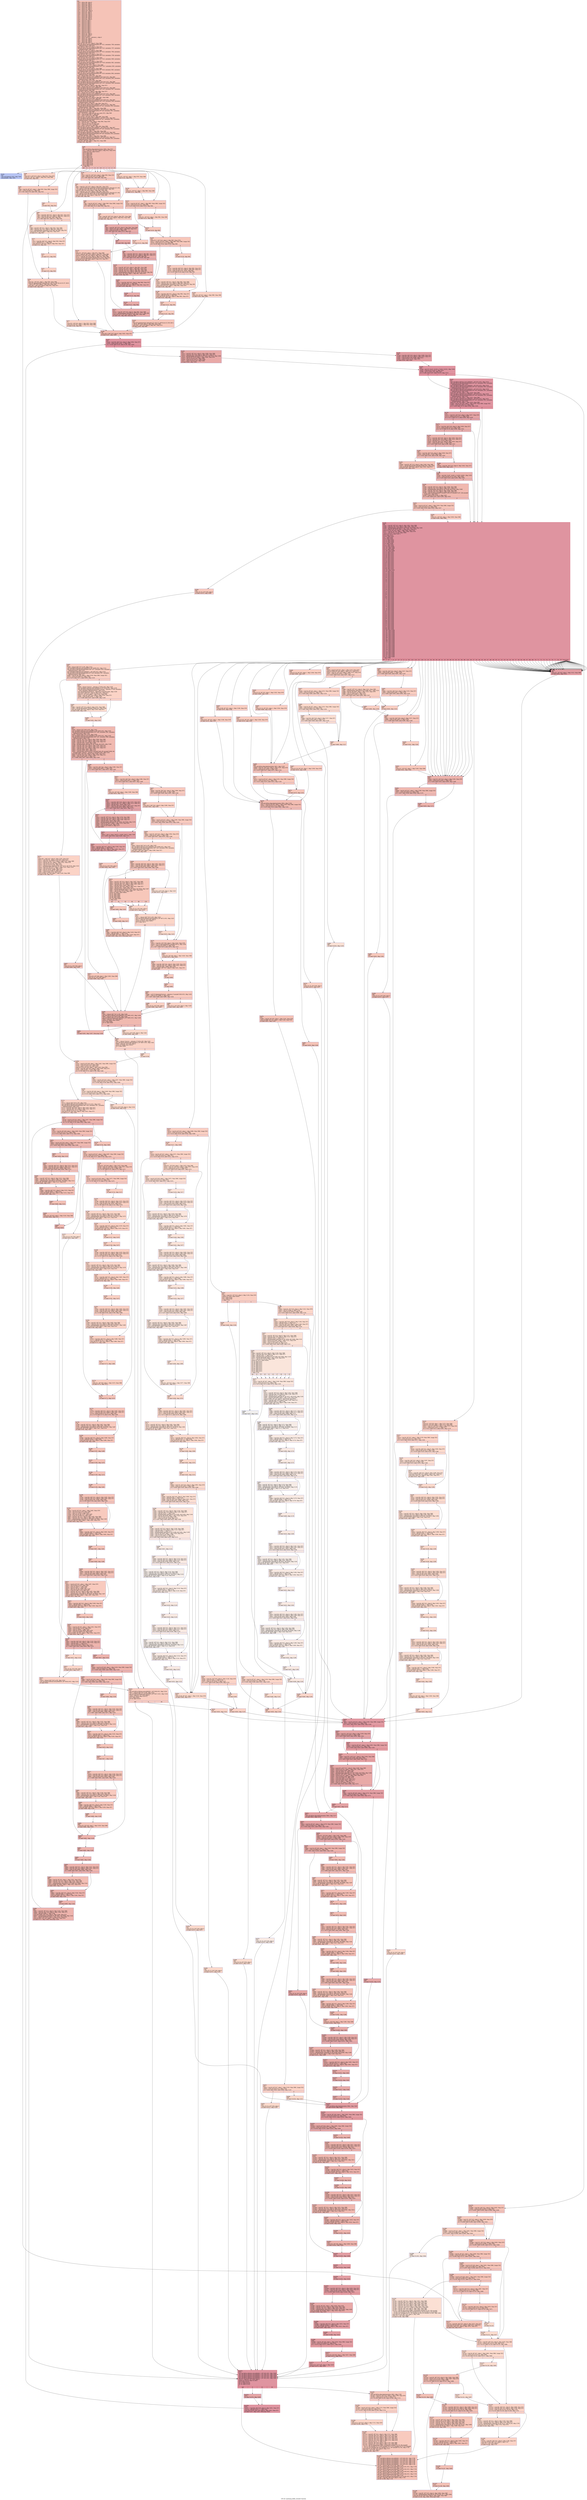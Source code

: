 digraph "CFG for 'quotearg_buffer_restyled' function" {
	label="CFG for 'quotearg_buffer_restyled' function";

	Node0xdcdb60 [shape=record,color="#3d50c3ff", style=filled, fillcolor="#e8765c70",label="{%9:\l  %10 = alloca i64, align 8\l  %11 = alloca i8*, align 8\l  %12 = alloca i64, align 8\l  %13 = alloca i8*, align 8\l  %14 = alloca i64, align 8\l  %15 = alloca i32, align 4\l  %16 = alloca i32, align 4\l  %17 = alloca i32*, align 8\l  %18 = alloca i8*, align 8\l  %19 = alloca i8*, align 8\l  %20 = alloca i64, align 8\l  %21 = alloca i64, align 8\l  %22 = alloca i64, align 8\l  %23 = alloca i8*, align 8\l  %24 = alloca i64, align 8\l  %25 = alloca i8, align 1\l  %26 = alloca i8, align 1\l  %27 = alloca i8, align 1\l  %28 = alloca i8, align 1\l  %29 = alloca i8, align 1\l  %30 = alloca i8, align 1\l  %31 = alloca i8, align 1\l  %32 = alloca i8, align 1\l  %33 = alloca i8, align 1\l  %34 = alloca i8, align 1\l  %35 = alloca i8, align 1\l  %36 = alloca i32, align 4\l  %37 = alloca i64, align 8\l  %38 = alloca i8, align 1\l  %39 = alloca %struct.__mbstate_t, align 4\l  %40 = alloca i32, align 4\l  %41 = alloca i64, align 8\l  %42 = alloca i64, align 8\l  %43 = alloca i64, align 8\l  store i8* %0, i8** %11, align 8, !tbaa !866\l  call void @llvm.dbg.declare(metadata i8** %11, metadata !796, metadata\l... !DIExpression()), !dbg !870\l  store i64 %1, i64* %12, align 8, !tbaa !871\l  call void @llvm.dbg.declare(metadata i64* %12, metadata !797, metadata\l... !DIExpression()), !dbg !873\l  store i8* %2, i8** %13, align 8, !tbaa !866\l  call void @llvm.dbg.declare(metadata i8** %13, metadata !798, metadata\l... !DIExpression()), !dbg !874\l  store i64 %3, i64* %14, align 8, !tbaa !871\l  call void @llvm.dbg.declare(metadata i64* %14, metadata !799, metadata\l... !DIExpression()), !dbg !875\l  store i32 %4, i32* %15, align 4, !tbaa !876\l  call void @llvm.dbg.declare(metadata i32* %15, metadata !800, metadata\l... !DIExpression()), !dbg !877\l  store i32 %5, i32* %16, align 4, !tbaa !878\l  call void @llvm.dbg.declare(metadata i32* %16, metadata !801, metadata\l... !DIExpression()), !dbg !880\l  store i32* %6, i32** %17, align 8, !tbaa !866\l  call void @llvm.dbg.declare(metadata i32** %17, metadata !802, metadata\l... !DIExpression()), !dbg !881\l  store i8* %7, i8** %18, align 8, !tbaa !866\l  call void @llvm.dbg.declare(metadata i8** %18, metadata !803, metadata\l... !DIExpression()), !dbg !882\l  store i8* %8, i8** %19, align 8, !tbaa !866\l  call void @llvm.dbg.declare(metadata i8** %19, metadata !804, metadata\l... !DIExpression()), !dbg !883\l  %44 = bitcast i64* %20 to i8*, !dbg !884\l  call void @llvm.lifetime.start.p0i8(i64 8, i8* %44) #22, !dbg !884\l  call void @llvm.dbg.declare(metadata i64* %20, metadata !805, metadata\l... !DIExpression()), !dbg !885\l  %45 = bitcast i64* %21 to i8*, !dbg !886\l  call void @llvm.lifetime.start.p0i8(i64 8, i8* %45) #22, !dbg !886\l  call void @llvm.dbg.declare(metadata i64* %21, metadata !806, metadata\l... !DIExpression()), !dbg !887\l  store i64 0, i64* %21, align 8, !dbg !887, !tbaa !871\l  %46 = bitcast i64* %22 to i8*, !dbg !888\l  call void @llvm.lifetime.start.p0i8(i64 8, i8* %46) #22, !dbg !888\l  call void @llvm.dbg.declare(metadata i64* %22, metadata !807, metadata\l... !DIExpression()), !dbg !889\l  store i64 0, i64* %22, align 8, !dbg !889, !tbaa !871\l  %47 = bitcast i8** %23 to i8*, !dbg !890\l  call void @llvm.lifetime.start.p0i8(i64 8, i8* %47) #22, !dbg !890\l  call void @llvm.dbg.declare(metadata i8** %23, metadata !808, metadata\l... !DIExpression()), !dbg !891\l  store i8* null, i8** %23, align 8, !dbg !891, !tbaa !866\l  %48 = bitcast i64* %24 to i8*, !dbg !892\l  call void @llvm.lifetime.start.p0i8(i64 8, i8* %48) #22, !dbg !892\l  call void @llvm.dbg.declare(metadata i64* %24, metadata !809, metadata\l... !DIExpression()), !dbg !893\l  store i64 0, i64* %24, align 8, !dbg !893, !tbaa !871\l  call void @llvm.lifetime.start.p0i8(i64 1, i8* %25) #22, !dbg !894\l  call void @llvm.dbg.declare(metadata i8* %25, metadata !810, metadata\l... !DIExpression()), !dbg !895\l  store i8 0, i8* %25, align 1, !dbg !895, !tbaa !896\l  call void @llvm.lifetime.start.p0i8(i64 1, i8* %26) #22, !dbg !898\l  call void @llvm.dbg.declare(metadata i8* %26, metadata !811, metadata\l... !DIExpression()), !dbg !899\l  %49 = call i64 @__ctype_get_mb_cur_max() #22, !dbg !900\l  %50 = icmp eq i64 %49, 1, !dbg !901\l  %51 = zext i1 %50 to i8, !dbg !899\l  store i8 %51, i8* %26, align 1, !dbg !899, !tbaa !896\l  call void @llvm.lifetime.start.p0i8(i64 1, i8* %27) #22, !dbg !902\l  call void @llvm.dbg.declare(metadata i8* %27, metadata !812, metadata\l... !DIExpression()), !dbg !903\l  %52 = load i32, i32* %16, align 4, !dbg !904, !tbaa !878\l  %53 = and i32 %52, 2, !dbg !905\l  %54 = icmp ne i32 %53, 0, !dbg !906\l  %55 = zext i1 %54 to i8, !dbg !903\l  store i8 %55, i8* %27, align 1, !dbg !903, !tbaa !896\l  call void @llvm.lifetime.start.p0i8(i64 1, i8* %28) #22, !dbg !907\l  call void @llvm.dbg.declare(metadata i8* %28, metadata !813, metadata\l... !DIExpression()), !dbg !908\l  store i8 0, i8* %28, align 1, !dbg !908, !tbaa !896\l  call void @llvm.lifetime.start.p0i8(i64 1, i8* %29) #22, !dbg !909\l  call void @llvm.dbg.declare(metadata i8* %29, metadata !814, metadata\l... !DIExpression()), !dbg !910\l  store i8 0, i8* %29, align 1, !dbg !910, !tbaa !896\l  call void @llvm.lifetime.start.p0i8(i64 1, i8* %30) #22, !dbg !911\l  call void @llvm.dbg.declare(metadata i8* %30, metadata !815, metadata\l... !DIExpression()), !dbg !912\l  store i8 1, i8* %30, align 1, !dbg !912, !tbaa !896\l  br label %56, !dbg !911\l}"];
	Node0xdcdb60 -> Node0xdcdbb0;
	Node0xdcdbb0 [shape=record,color="#3d50c3ff", style=filled, fillcolor="#e1675170",label="{%56:\l56:                                               \l  call void @llvm.dbg.label(metadata !860), !dbg !913\l  %57 = load i32, i32* %15, align 4, !dbg !914, !tbaa !876\l  switch i32 %57, label %145 [\l    i32 6, label %58\l    i32 5, label %59\l    i32 7, label %77\l    i32 8, label %78\l    i32 9, label %78\l    i32 10, label %78\l    i32 3, label %119\l    i32 1, label %120\l    i32 4, label %121\l    i32 2, label %126\l    i32 0, label %144\l  ], !dbg !915\l|{<s0>def|<s1>6|<s2>5|<s3>7|<s4>8|<s5>9|<s6>10|<s7>3|<s8>1|<s9>4|<s10>2|<s11>0}}"];
	Node0xdcdbb0:s0 -> Node0xee7cc0;
	Node0xdcdbb0:s1 -> Node0xdcdc00;
	Node0xdcdbb0:s2 -> Node0xdcdc50;
	Node0xdcdbb0:s3 -> Node0xdcded0;
	Node0xdcdbb0:s4 -> Node0xdcdf20;
	Node0xdcdbb0:s5 -> Node0xdcdf20;
	Node0xdcdbb0:s6 -> Node0xdcdf20;
	Node0xdcdbb0:s7 -> Node0xee7860;
	Node0xdcdbb0:s8 -> Node0xee78b0;
	Node0xdcdbb0:s9 -> Node0xee7900;
	Node0xdcdbb0:s10 -> Node0xee79f0;
	Node0xdcdbb0:s11 -> Node0xee7c70;
	Node0xdcdc00 [shape=record,color="#3d50c3ff", style=filled, fillcolor="#f4987a70",label="{%58:\l58:                                               \l  store i32 5, i32* %15, align 4, !dbg !916, !tbaa !876\l  store i8 1, i8* %27, align 1, !dbg !918, !tbaa !896\l  br label %59, !dbg !919\l}"];
	Node0xdcdc00 -> Node0xdcdc50;
	Node0xdcdc50 [shape=record,color="#3d50c3ff", style=filled, fillcolor="#f08b6e70",label="{%59:\l59:                                               \l  %60 = load i8, i8* %27, align 1, !dbg !920, !tbaa !896, !range !922\l  %61 = trunc i8 %60 to i1, !dbg !920\l  br i1 %61, label %76, label %62, !dbg !923\l|{<s0>T|<s1>F}}"];
	Node0xdcdc50:s0 -> Node0xdcde80;
	Node0xdcdc50:s1 -> Node0xdcdca0;
	Node0xdcdca0 [shape=record,color="#3d50c3ff", style=filled, fillcolor="#f4987a70",label="{%62:\l62:                                               \l  br label %63, !dbg !924\l}"];
	Node0xdcdca0 -> Node0xdcdcf0;
	Node0xdcdcf0 [shape=record,color="#3d50c3ff", style=filled, fillcolor="#f4987a70",label="{%63:\l63:                                               \l  %64 = load i64, i64* %21, align 8, !dbg !925, !tbaa !871\l  %65 = load i64, i64* %12, align 8, !dbg !925, !tbaa !871\l  %66 = icmp ult i64 %64, %65, !dbg !925\l  br i1 %66, label %67, label %71, !dbg !928\l|{<s0>T|<s1>F}}"];
	Node0xdcdcf0:s0 -> Node0xdcdd40;
	Node0xdcdcf0:s1 -> Node0xdcdd90;
	Node0xdcdd40 [shape=record,color="#3d50c3ff", style=filled, fillcolor="#f7a88970",label="{%67:\l67:                                               \l  %68 = load i8*, i8** %11, align 8, !dbg !925, !tbaa !866\l  %69 = load i64, i64* %21, align 8, !dbg !925, !tbaa !871\l  %70 = getelementptr inbounds i8, i8* %68, i64 %69, !dbg !925\l  store i8 34, i8* %70, align 1, !dbg !925, !tbaa !876\l  br label %71, !dbg !925\l}"];
	Node0xdcdd40 -> Node0xdcdd90;
	Node0xdcdd90 [shape=record,color="#3d50c3ff", style=filled, fillcolor="#f4987a70",label="{%71:\l71:                                               \l  %72 = load i64, i64* %21, align 8, !dbg !928, !tbaa !871\l  %73 = add i64 %72, 1, !dbg !928\l  store i64 %73, i64* %21, align 8, !dbg !928, !tbaa !871\l  br label %74, !dbg !928\l}"];
	Node0xdcdd90 -> Node0xdcdde0;
	Node0xdcdde0 [shape=record,color="#3d50c3ff", style=filled, fillcolor="#f4987a70",label="{%74:\l74:                                               \l  br label %75, !dbg !928\l}"];
	Node0xdcdde0 -> Node0xdcde30;
	Node0xdcde30 [shape=record,color="#3d50c3ff", style=filled, fillcolor="#f4987a70",label="{%75:\l75:                                               \l  br label %76, !dbg !928\l}"];
	Node0xdcde30 -> Node0xdcde80;
	Node0xdcde80 [shape=record,color="#3d50c3ff", style=filled, fillcolor="#f08b6e70",label="{%76:\l76:                                               \l  store i8 1, i8* %25, align 1, !dbg !929, !tbaa !896\l  store i8* getelementptr inbounds ([2 x i8], [2 x i8]* @.str.10.137, i64 0,\l... i64 0), i8** %23, align 8, !dbg !930, !tbaa !866\l  store i64 1, i64* %24, align 8, !dbg !931, !tbaa !871\l  br label %146, !dbg !932\l}"];
	Node0xdcde80 -> Node0xee7d10;
	Node0xdcded0 [shape=record,color="#3d50c3ff", style=filled, fillcolor="#f4987a70",label="{%77:\l77:                                               \l  store i8 1, i8* %25, align 1, !dbg !933, !tbaa !896\l  store i8 0, i8* %27, align 1, !dbg !934, !tbaa !896\l  br label %146, !dbg !935\l}"];
	Node0xdcded0 -> Node0xee7d10;
	Node0xdcdf20 [shape=record,color="#3d50c3ff", style=filled, fillcolor="#ed836670",label="{%78:\l78:                                               \l  %79 = load i32, i32* %15, align 4, !dbg !936, !tbaa !876\l  %80 = icmp ne i32 %79, 10, !dbg !939\l  br i1 %80, label %81, label %86, !dbg !940\l|{<s0>T|<s1>F}}"];
	Node0xdcdf20:s0 -> Node0xee7450;
	Node0xdcdf20:s1 -> Node0xee74a0;
	Node0xee7450 [shape=record,color="#3d50c3ff", style=filled, fillcolor="#f2907270",label="{%81:\l81:                                               \l  %82 = load i32, i32* %15, align 4, !dbg !941, !tbaa !876\l  %83 = call i8* @gettext_quote(i8* noundef getelementptr inbounds ([2 x i8],\l... [2 x i8]* @.str.11.138, i64 0, i64 0), i32 noundef %82), !dbg !943\l  store i8* %83, i8** %18, align 8, !dbg !944, !tbaa !866\l  %84 = load i32, i32* %15, align 4, !dbg !945, !tbaa !876\l  %85 = call i8* @gettext_quote(i8* noundef getelementptr inbounds ([2 x i8],\l... [2 x i8]* @.str.12.139, i64 0, i64 0), i32 noundef %84), !dbg !946\l  store i8* %85, i8** %19, align 8, !dbg !947, !tbaa !866\l  br label %86, !dbg !948\l}"];
	Node0xee7450 -> Node0xee74a0;
	Node0xee74a0 [shape=record,color="#3d50c3ff", style=filled, fillcolor="#ed836670",label="{%86:\l86:                                               \l  %87 = load i8, i8* %27, align 1, !dbg !949, !tbaa !896, !range !922\l  %88 = trunc i8 %87 to i1, !dbg !949\l  br i1 %88, label %115, label %89, !dbg !951\l|{<s0>T|<s1>F}}"];
	Node0xee74a0:s0 -> Node0xee7810;
	Node0xee74a0:s1 -> Node0xee74f0;
	Node0xee74f0 [shape=record,color="#3d50c3ff", style=filled, fillcolor="#f2907270",label="{%89:\l89:                                               \l  %90 = load i8*, i8** %18, align 8, !dbg !952, !tbaa !866\l  store i8* %90, i8** %23, align 8, !dbg !954, !tbaa !866\l  br label %91, !dbg !955\l}"];
	Node0xee74f0 -> Node0xee7540;
	Node0xee7540 [shape=record,color="#3d50c3ff", style=filled, fillcolor="#cc403a70",label="{%91:\l91:                                               \l  %92 = load i8*, i8** %23, align 8, !dbg !956, !tbaa !866\l  %93 = load i8, i8* %92, align 1, !dbg !958, !tbaa !876\l  %94 = icmp ne i8 %93, 0, !dbg !959\l  br i1 %94, label %95, label %114, !dbg !959\l|{<s0>T|<s1>F}}"];
	Node0xee7540:s0 -> Node0xee7590;
	Node0xee7540:s1 -> Node0xee77c0;
	Node0xee7590 [shape=record,color="#3d50c3ff", style=filled, fillcolor="#cc403a70",label="{%95:\l95:                                               \l  br label %96, !dbg !960\l}"];
	Node0xee7590 -> Node0xee75e0;
	Node0xee75e0 [shape=record,color="#3d50c3ff", style=filled, fillcolor="#cc403a70",label="{%96:\l96:                                               \l  %97 = load i64, i64* %21, align 8, !dbg !961, !tbaa !871\l  %98 = load i64, i64* %12, align 8, !dbg !961, !tbaa !871\l  %99 = icmp ult i64 %97, %98, !dbg !961\l  br i1 %99, label %100, label %106, !dbg !964\l|{<s0>T|<s1>F}}"];
	Node0xee75e0:s0 -> Node0xee7630;
	Node0xee75e0:s1 -> Node0xee7680;
	Node0xee7630 [shape=record,color="#3d50c3ff", style=filled, fillcolor="#d8564670",label="{%100:\l100:                                              \l  %101 = load i8*, i8** %23, align 8, !dbg !961, !tbaa !866\l  %102 = load i8, i8* %101, align 1, !dbg !961, !tbaa !876\l  %103 = load i8*, i8** %11, align 8, !dbg !961, !tbaa !866\l  %104 = load i64, i64* %21, align 8, !dbg !961, !tbaa !871\l  %105 = getelementptr inbounds i8, i8* %103, i64 %104, !dbg !961\l  store i8 %102, i8* %105, align 1, !dbg !961, !tbaa !876\l  br label %106, !dbg !961\l}"];
	Node0xee7630 -> Node0xee7680;
	Node0xee7680 [shape=record,color="#3d50c3ff", style=filled, fillcolor="#cc403a70",label="{%106:\l106:                                              \l  %107 = load i64, i64* %21, align 8, !dbg !964, !tbaa !871\l  %108 = add i64 %107, 1, !dbg !964\l  store i64 %108, i64* %21, align 8, !dbg !964, !tbaa !871\l  br label %109, !dbg !964\l}"];
	Node0xee7680 -> Node0xee76d0;
	Node0xee76d0 [shape=record,color="#3d50c3ff", style=filled, fillcolor="#cc403a70",label="{%109:\l109:                                              \l  br label %110, !dbg !964\l}"];
	Node0xee76d0 -> Node0xee7720;
	Node0xee7720 [shape=record,color="#3d50c3ff", style=filled, fillcolor="#cc403a70",label="{%110:\l110:                                              \l  br label %111, !dbg !964\l}"];
	Node0xee7720 -> Node0xee7770;
	Node0xee7770 [shape=record,color="#3d50c3ff", style=filled, fillcolor="#cc403a70",label="{%111:\l111:                                              \l  %112 = load i8*, i8** %23, align 8, !dbg !965, !tbaa !866\l  %113 = getelementptr inbounds i8, i8* %112, i32 1, !dbg !965\l  store i8* %113, i8** %23, align 8, !dbg !965, !tbaa !866\l  br label %91, !dbg !966, !llvm.loop !967\l}"];
	Node0xee7770 -> Node0xee7540;
	Node0xee77c0 [shape=record,color="#3d50c3ff", style=filled, fillcolor="#f2907270",label="{%114:\l114:                                              \l  br label %115, !dbg !968\l}"];
	Node0xee77c0 -> Node0xee7810;
	Node0xee7810 [shape=record,color="#3d50c3ff", style=filled, fillcolor="#ed836670",label="{%115:\l115:                                              \l  store i8 1, i8* %25, align 1, !dbg !971, !tbaa !896\l  %116 = load i8*, i8** %19, align 8, !dbg !972, !tbaa !866\l  store i8* %116, i8** %23, align 8, !dbg !973, !tbaa !866\l  %117 = load i8*, i8** %23, align 8, !dbg !974, !tbaa !866\l  %118 = call i64 @strlen(i8* noundef %117) #23, !dbg !975\l  store i64 %118, i64* %24, align 8, !dbg !976, !tbaa !871\l  br label %146, !dbg !977\l}"];
	Node0xee7810 -> Node0xee7d10;
	Node0xee7860 [shape=record,color="#3d50c3ff", style=filled, fillcolor="#f4987a70",label="{%119:\l119:                                              \l  store i8 1, i8* %25, align 1, !dbg !978, !tbaa !896\l  br label %120, !dbg !979\l}"];
	Node0xee7860 -> Node0xee78b0;
	Node0xee78b0 [shape=record,color="#3d50c3ff", style=filled, fillcolor="#f08b6e70",label="{%120:\l120:                                              \l  store i8 1, i8* %27, align 1, !dbg !980, !tbaa !896\l  br label %121, !dbg !981\l}"];
	Node0xee78b0 -> Node0xee7900;
	Node0xee7900 [shape=record,color="#3d50c3ff", style=filled, fillcolor="#ed836670",label="{%121:\l121:                                              \l  %122 = load i8, i8* %27, align 1, !dbg !982, !tbaa !896, !range !922\l  %123 = trunc i8 %122 to i1, !dbg !982\l  br i1 %123, label %125, label %124, !dbg !984\l|{<s0>T|<s1>F}}"];
	Node0xee7900:s0 -> Node0xee79a0;
	Node0xee7900:s1 -> Node0xee7950;
	Node0xee7950 [shape=record,color="#3d50c3ff", style=filled, fillcolor="#f2907270",label="{%124:\l124:                                              \l  store i8 1, i8* %25, align 1, !dbg !985, !tbaa !896\l  br label %125, !dbg !986\l}"];
	Node0xee7950 -> Node0xee79a0;
	Node0xee79a0 [shape=record,color="#3d50c3ff", style=filled, fillcolor="#ed836670",label="{%125:\l125:                                              \l  br label %126, !dbg !982\l}"];
	Node0xee79a0 -> Node0xee79f0;
	Node0xee79f0 [shape=record,color="#3d50c3ff", style=filled, fillcolor="#ec7f6370",label="{%126:\l126:                                              \l  store i32 2, i32* %15, align 4, !dbg !987, !tbaa !876\l  %127 = load i8, i8* %27, align 1, !dbg !988, !tbaa !896, !range !922\l  %128 = trunc i8 %127 to i1, !dbg !988\l  br i1 %128, label %143, label %129, !dbg !990\l|{<s0>T|<s1>F}}"];
	Node0xee79f0:s0 -> Node0xee7c20;
	Node0xee79f0:s1 -> Node0xee7a40;
	Node0xee7a40 [shape=record,color="#3d50c3ff", style=filled, fillcolor="#f08b6e70",label="{%129:\l129:                                              \l  br label %130, !dbg !991\l}"];
	Node0xee7a40 -> Node0xee7a90;
	Node0xee7a90 [shape=record,color="#3d50c3ff", style=filled, fillcolor="#f08b6e70",label="{%130:\l130:                                              \l  %131 = load i64, i64* %21, align 8, !dbg !992, !tbaa !871\l  %132 = load i64, i64* %12, align 8, !dbg !992, !tbaa !871\l  %133 = icmp ult i64 %131, %132, !dbg !992\l  br i1 %133, label %134, label %138, !dbg !995\l|{<s0>T|<s1>F}}"];
	Node0xee7a90:s0 -> Node0xee7ae0;
	Node0xee7a90:s1 -> Node0xee7b30;
	Node0xee7ae0 [shape=record,color="#3d50c3ff", style=filled, fillcolor="#f4987a70",label="{%134:\l134:                                              \l  %135 = load i8*, i8** %11, align 8, !dbg !992, !tbaa !866\l  %136 = load i64, i64* %21, align 8, !dbg !992, !tbaa !871\l  %137 = getelementptr inbounds i8, i8* %135, i64 %136, !dbg !992\l  store i8 39, i8* %137, align 1, !dbg !992, !tbaa !876\l  br label %138, !dbg !992\l}"];
	Node0xee7ae0 -> Node0xee7b30;
	Node0xee7b30 [shape=record,color="#3d50c3ff", style=filled, fillcolor="#f08b6e70",label="{%138:\l138:                                              \l  %139 = load i64, i64* %21, align 8, !dbg !995, !tbaa !871\l  %140 = add i64 %139, 1, !dbg !995\l  store i64 %140, i64* %21, align 8, !dbg !995, !tbaa !871\l  br label %141, !dbg !995\l}"];
	Node0xee7b30 -> Node0xee7b80;
	Node0xee7b80 [shape=record,color="#3d50c3ff", style=filled, fillcolor="#f08b6e70",label="{%141:\l141:                                              \l  br label %142, !dbg !995\l}"];
	Node0xee7b80 -> Node0xee7bd0;
	Node0xee7bd0 [shape=record,color="#3d50c3ff", style=filled, fillcolor="#f08b6e70",label="{%142:\l142:                                              \l  br label %143, !dbg !995\l}"];
	Node0xee7bd0 -> Node0xee7c20;
	Node0xee7c20 [shape=record,color="#3d50c3ff", style=filled, fillcolor="#ec7f6370",label="{%143:\l143:                                              \l  store i8* getelementptr inbounds ([2 x i8], [2 x i8]* @.str.12.139, i64 0,\l... i64 0), i8** %23, align 8, !dbg !996, !tbaa !866\l  store i64 1, i64* %24, align 8, !dbg !997, !tbaa !871\l  br label %146, !dbg !998\l}"];
	Node0xee7c20 -> Node0xee7d10;
	Node0xee7c70 [shape=record,color="#3d50c3ff", style=filled, fillcolor="#f4987a70",label="{%144:\l144:                                              \l  store i8 0, i8* %27, align 1, !dbg !999, !tbaa !896\l  br label %146, !dbg !1000\l}"];
	Node0xee7c70 -> Node0xee7d10;
	Node0xee7cc0 [shape=record,color="#3d50c3ff", style=filled, fillcolor="#5b7ae570",label="{%145:\l145:                                              \l  call void @abort() #24, !dbg !1001\l  unreachable, !dbg !1001\l}"];
	Node0xee7d10 [shape=record,color="#3d50c3ff", style=filled, fillcolor="#e1675170",label="{%146:\l146:                                              \l  store i64 0, i64* %20, align 8, !dbg !1002, !tbaa !871\l  br label %147, !dbg !1003\l}"];
	Node0xee7d10 -> Node0xee7d60;
	Node0xee7d60 [shape=record,color="#b70d28ff", style=filled, fillcolor="#b70d2870",label="{%147:\l147:                                              \l  %148 = load i64, i64* %14, align 8, !dbg !1004, !tbaa !871\l  %149 = icmp eq i64 %148, -1, !dbg !1005\l  br i1 %149, label %150, label %158, !dbg !1004\l|{<s0>T|<s1>F}}"];
	Node0xee7d60:s0 -> Node0xee7db0;
	Node0xee7d60:s1 -> Node0xee7e00;
	Node0xee7db0 [shape=record,color="#3d50c3ff", style=filled, fillcolor="#ca3b3770",label="{%150:\l150:                                              \l  %151 = load i8*, i8** %13, align 8, !dbg !1006, !tbaa !866\l  %152 = load i64, i64* %20, align 8, !dbg !1007, !tbaa !871\l  %153 = getelementptr inbounds i8, i8* %151, i64 %152, !dbg !1006\l  %154 = load i8, i8* %153, align 1, !dbg !1006, !tbaa !876\l  %155 = sext i8 %154 to i32, !dbg !1006\l  %156 = icmp eq i32 %155, 0, !dbg !1008\l  %157 = zext i1 %156 to i32, !dbg !1008\l  br label %163, !dbg !1004\l}"];
	Node0xee7db0 -> Node0xee7e50;
	Node0xee7e00 [shape=record,color="#b70d28ff", style=filled, fillcolor="#be242e70",label="{%158:\l158:                                              \l  %159 = load i64, i64* %20, align 8, !dbg !1009, !tbaa !871\l  %160 = load i64, i64* %14, align 8, !dbg !1010, !tbaa !871\l  %161 = icmp eq i64 %159, %160, !dbg !1011\l  %162 = zext i1 %161 to i32, !dbg !1011\l  br label %163, !dbg !1004\l}"];
	Node0xee7e00 -> Node0xee7e50;
	Node0xee7e50 [shape=record,color="#b70d28ff", style=filled, fillcolor="#b70d2870",label="{%163:\l163:                                              \l  %164 = phi i32 [ %157, %150 ], [ %162, %158 ], !dbg !1004\l  %165 = icmp ne i32 %164, 0, !dbg !1012\l  %166 = xor i1 %165, true, !dbg !1012\l  br i1 %166, label %167, label %1079, !dbg !1013\l|{<s0>T|<s1>F}}"];
	Node0xee7e50:s0 -> Node0xee7ea0;
	Node0xee7e50:s1 -> Node0xeeeb10;
	Node0xee7ea0 [shape=record,color="#b70d28ff", style=filled, fillcolor="#b70d2870",label="{%167:\l167:                                              \l  call void @llvm.lifetime.start.p0i8(i64 1, i8* %31) #22, !dbg !1014\l  call void @llvm.dbg.declare(metadata i8* %31, metadata !816, metadata\l... !DIExpression()), !dbg !1015\l  call void @llvm.lifetime.start.p0i8(i64 1, i8* %32) #22, !dbg !1016\l  call void @llvm.dbg.declare(metadata i8* %32, metadata !820, metadata\l... !DIExpression()), !dbg !1017\l  call void @llvm.lifetime.start.p0i8(i64 1, i8* %33) #22, !dbg !1018\l  call void @llvm.dbg.declare(metadata i8* %33, metadata !821, metadata\l... !DIExpression()), !dbg !1019\l  store i8 0, i8* %33, align 1, !dbg !1019, !tbaa !896\l  call void @llvm.lifetime.start.p0i8(i64 1, i8* %34) #22, !dbg !1020\l  call void @llvm.dbg.declare(metadata i8* %34, metadata !822, metadata\l... !DIExpression()), !dbg !1021\l  store i8 0, i8* %34, align 1, !dbg !1021, !tbaa !896\l  call void @llvm.lifetime.start.p0i8(i64 1, i8* %35) #22, !dbg !1022\l  call void @llvm.dbg.declare(metadata i8* %35, metadata !823, metadata\l... !DIExpression()), !dbg !1023\l  store i8 0, i8* %35, align 1, !dbg !1023, !tbaa !896\l  %168 = load i8, i8* %25, align 1, !dbg !1024, !tbaa !896, !range !922\l  %169 = trunc i8 %168 to i1, !dbg !1024\l  br i1 %169, label %170, label %206, !dbg !1026\l|{<s0>T|<s1>F}}"];
	Node0xee7ea0:s0 -> Node0xee7ef0;
	Node0xee7ea0:s1 -> Node0xee8260;
	Node0xee7ef0 [shape=record,color="#3d50c3ff", style=filled, fillcolor="#c32e3170",label="{%170:\l170:                                              \l  %171 = load i32, i32* %15, align 4, !dbg !1027, !tbaa !876\l  %172 = icmp ne i32 %171, 2, !dbg !1028\l  br i1 %172, label %173, label %206, !dbg !1029\l|{<s0>T|<s1>F}}"];
	Node0xee7ef0:s0 -> Node0xee7f40;
	Node0xee7ef0:s1 -> Node0xee8260;
	Node0xee7f40 [shape=record,color="#3d50c3ff", style=filled, fillcolor="#d0473d70",label="{%173:\l173:                                              \l  %174 = load i64, i64* %24, align 8, !dbg !1030, !tbaa !871\l  %175 = icmp ne i64 %174, 0, !dbg !1030\l  br i1 %175, label %176, label %206, !dbg !1031\l|{<s0>T|<s1>F}}"];
	Node0xee7f40:s0 -> Node0xee7f90;
	Node0xee7f40:s1 -> Node0xee8260;
	Node0xee7f90 [shape=record,color="#3d50c3ff", style=filled, fillcolor="#d6524470",label="{%176:\l176:                                              \l  %177 = load i64, i64* %20, align 8, !dbg !1032, !tbaa !871\l  %178 = load i64, i64* %24, align 8, !dbg !1033, !tbaa !871\l  %179 = add i64 %177, %178, !dbg !1034\l  %180 = load i64, i64* %14, align 8, !dbg !1035, !tbaa !871\l  %181 = icmp eq i64 %180, -1, !dbg !1036\l  br i1 %181, label %182, label %188, !dbg !1037\l|{<s0>T|<s1>F}}"];
	Node0xee7f90:s0 -> Node0xee7fe0;
	Node0xee7f90:s1 -> Node0xee8080;
	Node0xee7fe0 [shape=record,color="#3d50c3ff", style=filled, fillcolor="#e1675170",label="{%182:\l182:                                              \l  %183 = load i64, i64* %24, align 8, !dbg !1038, !tbaa !871\l  %184 = icmp ult i64 1, %183, !dbg !1039\l  br i1 %184, label %185, label %188, !dbg !1035\l|{<s0>T|<s1>F}}"];
	Node0xee7fe0:s0 -> Node0xee8030;
	Node0xee7fe0:s1 -> Node0xee8080;
	Node0xee8030 [shape=record,color="#3d50c3ff", style=filled, fillcolor="#e97a5f70",label="{%185:\l185:                                              \l  %186 = load i8*, i8** %13, align 8, !dbg !1040, !tbaa !866\l  %187 = call i64 @strlen(i8* noundef %186) #23, !dbg !1041\l  store i64 %187, i64* %14, align 8, !dbg !1042, !tbaa !871\l  br label %190, !dbg !1035\l}"];
	Node0xee8030 -> Node0xee80d0;
	Node0xee8080 [shape=record,color="#3d50c3ff", style=filled, fillcolor="#d8564670",label="{%188:\l188:                                              \l  %189 = load i64, i64* %14, align 8, !dbg !1043, !tbaa !871\l  br label %190, !dbg !1035\l}"];
	Node0xee8080 -> Node0xee80d0;
	Node0xee80d0 [shape=record,color="#3d50c3ff", style=filled, fillcolor="#d6524470",label="{%190:\l190:                                              \l  %191 = phi i64 [ %187, %185 ], [ %189, %188 ], !dbg !1035\l  %192 = icmp ule i64 %179, %191, !dbg !1044\l  br i1 %192, label %193, label %206, !dbg !1045\l|{<s0>T|<s1>F}}"];
	Node0xee80d0:s0 -> Node0xee8120;
	Node0xee80d0:s1 -> Node0xee8260;
	Node0xee8120 [shape=record,color="#3d50c3ff", style=filled, fillcolor="#de614d70",label="{%193:\l193:                                              \l  %194 = load i8*, i8** %13, align 8, !dbg !1046, !tbaa !866\l  %195 = load i64, i64* %20, align 8, !dbg !1047, !tbaa !871\l  %196 = getelementptr inbounds i8, i8* %194, i64 %195, !dbg !1048\l  %197 = load i8*, i8** %23, align 8, !dbg !1049, !tbaa !866\l  %198 = load i64, i64* %24, align 8, !dbg !1050, !tbaa !871\l  %199 = call i32 @memcmp(i8* noundef %196, i8* noundef %197, i64 noundef\l... %198) #23, !dbg !1051\l  %200 = icmp eq i32 %199, 0, !dbg !1052\l  br i1 %200, label %201, label %206, !dbg !1053\l|{<s0>T|<s1>F}}"];
	Node0xee8120:s0 -> Node0xee8170;
	Node0xee8120:s1 -> Node0xee8260;
	Node0xee8170 [shape=record,color="#3d50c3ff", style=filled, fillcolor="#e97a5f70",label="{%201:\l201:                                              \l  %202 = load i8, i8* %27, align 1, !dbg !1054, !tbaa !896, !range !922\l  %203 = trunc i8 %202 to i1, !dbg !1054\l  br i1 %203, label %204, label %205, !dbg !1057\l|{<s0>T|<s1>F}}"];
	Node0xee8170:s0 -> Node0xee81c0;
	Node0xee8170:s1 -> Node0xee8210;
	Node0xee81c0 [shape=record,color="#3d50c3ff", style=filled, fillcolor="#ef886b70",label="{%204:\l204:                                              \l  store i32 16, i32* %36, align 4\l  br label %1073, !dbg !1058\l}"];
	Node0xee81c0 -> Node0xeeea20;
	Node0xee8210 [shape=record,color="#3d50c3ff", style=filled, fillcolor="#ef886b70",label="{%205:\l205:                                              \l  store i8 1, i8* %33, align 1, !dbg !1059, !tbaa !896\l  br label %206, !dbg !1060\l}"];
	Node0xee8210 -> Node0xee8260;
	Node0xee8260 [shape=record,color="#b70d28ff", style=filled, fillcolor="#b70d2870",label="{%206:\l206:                                              \l  %207 = load i8*, i8** %13, align 8, !dbg !1061, !tbaa !866\l  %208 = load i64, i64* %20, align 8, !dbg !1062, !tbaa !871\l  %209 = getelementptr inbounds i8, i8* %207, i64 %208, !dbg !1061\l  %210 = load i8, i8* %209, align 1, !dbg !1061, !tbaa !876\l  store i8 %210, i8* %31, align 1, !dbg !1063, !tbaa !876\l  %211 = load i8, i8* %31, align 1, !dbg !1064, !tbaa !876\l  %212 = zext i8 %211 to i32, !dbg !1064\l  switch i32 %212, label %567 [\l    i32 0, label %213\l    i32 63, label %341\l    i32 7, label %441\l    i32 8, label %442\l    i32 12, label %443\l    i32 10, label %444\l    i32 13, label %445\l    i32 9, label %446\l    i32 11, label %447\l    i32 92, label %448\l    i32 123, label %482\l    i32 125, label %482\l    i32 35, label %496\l    i32 126, label %496\l    i32 32, label %501\l    i32 33, label %502\l    i32 34, label %502\l    i32 36, label %502\l    i32 38, label %502\l    i32 40, label %502\l    i32 41, label %502\l    i32 42, label %502\l    i32 59, label %502\l    i32 60, label %502\l    i32 61, label %502\l    i32 62, label %502\l    i32 91, label %502\l    i32 94, label %502\l    i32 96, label %502\l    i32 124, label %502\l    i32 39, label %510\l    i32 37, label %566\l    i32 43, label %566\l    i32 44, label %566\l    i32 45, label %566\l    i32 46, label %566\l    i32 47, label %566\l    i32 48, label %566\l    i32 49, label %566\l    i32 50, label %566\l    i32 51, label %566\l    i32 52, label %566\l    i32 53, label %566\l    i32 54, label %566\l    i32 55, label %566\l    i32 56, label %566\l    i32 57, label %566\l    i32 58, label %566\l    i32 65, label %566\l    i32 66, label %566\l    i32 67, label %566\l    i32 68, label %566\l    i32 69, label %566\l    i32 70, label %566\l    i32 71, label %566\l    i32 72, label %566\l    i32 73, label %566\l    i32 74, label %566\l    i32 75, label %566\l    i32 76, label %566\l    i32 77, label %566\l    i32 78, label %566\l    i32 79, label %566\l    i32 80, label %566\l    i32 81, label %566\l    i32 82, label %566\l    i32 83, label %566\l    i32 84, label %566\l    i32 85, label %566\l    i32 86, label %566\l    i32 87, label %566\l    i32 88, label %566\l    i32 89, label %566\l    i32 90, label %566\l    i32 93, label %566\l    i32 95, label %566\l    i32 97, label %566\l    i32 98, label %566\l    i32 99, label %566\l    i32 100, label %566\l    i32 101, label %566\l    i32 102, label %566\l    i32 103, label %566\l    i32 104, label %566\l    i32 105, label %566\l    i32 106, label %566\l    i32 107, label %566\l    i32 108, label %566\l    i32 109, label %566\l    i32 110, label %566\l    i32 111, label %566\l    i32 112, label %566\l    i32 113, label %566\l    i32 114, label %566\l    i32 115, label %566\l    i32 116, label %566\l    i32 117, label %566\l    i32 118, label %566\l    i32 119, label %566\l    i32 120, label %566\l    i32 121, label %566\l    i32 122, label %566\l  ], !dbg !1065\l|{<s0>def|<s1>0|<s2>63|<s3>7|<s4>8|<s5>12|<s6>10|<s7>13|<s8>9|<s9>11|<s10>92|<s11>123|<s12>125|<s13>35|<s14>126|<s15>32|<s16>33|<s17>34|<s18>36|<s19>38|<s20>40|<s21>41|<s22>42|<s23>59|<s24>60|<s25>61|<s26>62|<s27>91|<s28>94|<s29>96|<s30>124|<s31>39|<s32>37|<s33>43|<s34>44|<s35>45|<s36>46|<s37>47|<s38>48|<s39>49|<s40>50|<s41>51|<s42>52|<s43>53|<s44>54|<s45>55|<s46>56|<s47>57|<s48>58|<s49>65|<s50>66|<s51>67|<s52>68|<s53>69|<s54>70|<s55>71|<s56>72|<s57>73|<s58>74|<s59>75|<s60>76|<s61>77|<s62>78|<s63>79|<s64>truncated...}}"];
	Node0xee8260:s0 -> Node0xeeb000;
	Node0xee8260:s1 -> Node0xee82b0;
	Node0xee8260:s2 -> Node0xee9200;
	Node0xee8260:s3 -> Node0xee9d40;
	Node0xee8260:s4 -> Node0xee9d90;
	Node0xee8260:s5 -> Node0xee9de0;
	Node0xee8260:s6 -> Node0xee9e30;
	Node0xee8260:s7 -> Node0xee9e80;
	Node0xee8260:s8 -> Node0xee9ed0;
	Node0xee8260:s9 -> Node0xee9f20;
	Node0xee8260:s10 -> Node0xee9f70;
	Node0xee8260:s11 -> Node0xeea470;
	Node0xee8260:s12 -> Node0xeea470;
	Node0xee8260:s13 -> Node0xeea600;
	Node0xee8260:s14 -> Node0xeea600;
	Node0xee8260:s15 -> Node0xeea6f0;
	Node0xee8260:s16 -> Node0xeea740;
	Node0xee8260:s17 -> Node0xeea740;
	Node0xee8260:s18 -> Node0xeea740;
	Node0xee8260:s19 -> Node0xeea740;
	Node0xee8260:s20 -> Node0xeea740;
	Node0xee8260:s21 -> Node0xeea740;
	Node0xee8260:s22 -> Node0xeea740;
	Node0xee8260:s23 -> Node0xeea740;
	Node0xee8260:s24 -> Node0xeea740;
	Node0xee8260:s25 -> Node0xeea740;
	Node0xee8260:s26 -> Node0xeea740;
	Node0xee8260:s27 -> Node0xeea740;
	Node0xee8260:s28 -> Node0xeea740;
	Node0xee8260:s29 -> Node0xeea740;
	Node0xee8260:s30 -> Node0xeea740;
	Node0xee8260:s31 -> Node0xeea880;
	Node0xee8260:s32 -> Node0xeeafb0;
	Node0xee8260:s33 -> Node0xeeafb0;
	Node0xee8260:s34 -> Node0xeeafb0;
	Node0xee8260:s35 -> Node0xeeafb0;
	Node0xee8260:s36 -> Node0xeeafb0;
	Node0xee8260:s37 -> Node0xeeafb0;
	Node0xee8260:s38 -> Node0xeeafb0;
	Node0xee8260:s39 -> Node0xeeafb0;
	Node0xee8260:s40 -> Node0xeeafb0;
	Node0xee8260:s41 -> Node0xeeafb0;
	Node0xee8260:s42 -> Node0xeeafb0;
	Node0xee8260:s43 -> Node0xeeafb0;
	Node0xee8260:s44 -> Node0xeeafb0;
	Node0xee8260:s45 -> Node0xeeafb0;
	Node0xee8260:s46 -> Node0xeeafb0;
	Node0xee8260:s47 -> Node0xeeafb0;
	Node0xee8260:s48 -> Node0xeeafb0;
	Node0xee8260:s49 -> Node0xeeafb0;
	Node0xee8260:s50 -> Node0xeeafb0;
	Node0xee8260:s51 -> Node0xeeafb0;
	Node0xee8260:s52 -> Node0xeeafb0;
	Node0xee8260:s53 -> Node0xeeafb0;
	Node0xee8260:s54 -> Node0xeeafb0;
	Node0xee8260:s55 -> Node0xeeafb0;
	Node0xee8260:s56 -> Node0xeeafb0;
	Node0xee8260:s57 -> Node0xeeafb0;
	Node0xee8260:s58 -> Node0xeeafb0;
	Node0xee8260:s59 -> Node0xeeafb0;
	Node0xee8260:s60 -> Node0xeeafb0;
	Node0xee8260:s61 -> Node0xeeafb0;
	Node0xee8260:s62 -> Node0xeeafb0;
	Node0xee8260:s63 -> Node0xeeafb0;
	Node0xee8260:s64 -> Node0xeeafb0;
	Node0xee8260:s64 -> Node0xeeafb0;
	Node0xee8260:s64 -> Node0xeeafb0;
	Node0xee8260:s64 -> Node0xeeafb0;
	Node0xee8260:s64 -> Node0xeeafb0;
	Node0xee8260:s64 -> Node0xeeafb0;
	Node0xee8260:s64 -> Node0xeeafb0;
	Node0xee8260:s64 -> Node0xeeafb0;
	Node0xee8260:s64 -> Node0xeeafb0;
	Node0xee8260:s64 -> Node0xeeafb0;
	Node0xee8260:s64 -> Node0xeeafb0;
	Node0xee8260:s64 -> Node0xeeafb0;
	Node0xee8260:s64 -> Node0xeeafb0;
	Node0xee8260:s64 -> Node0xeeafb0;
	Node0xee8260:s64 -> Node0xeeafb0;
	Node0xee8260:s64 -> Node0xeeafb0;
	Node0xee8260:s64 -> Node0xeeafb0;
	Node0xee8260:s64 -> Node0xeeafb0;
	Node0xee8260:s64 -> Node0xeeafb0;
	Node0xee8260:s64 -> Node0xeeafb0;
	Node0xee8260:s64 -> Node0xeeafb0;
	Node0xee8260:s64 -> Node0xeeafb0;
	Node0xee8260:s64 -> Node0xeeafb0;
	Node0xee8260:s64 -> Node0xeeafb0;
	Node0xee8260:s64 -> Node0xeeafb0;
	Node0xee8260:s64 -> Node0xeeafb0;
	Node0xee8260:s64 -> Node0xeeafb0;
	Node0xee8260:s64 -> Node0xeeafb0;
	Node0xee8260:s64 -> Node0xeeafb0;
	Node0xee8260:s64 -> Node0xeeafb0;
	Node0xee8260:s64 -> Node0xeeafb0;
	Node0xee8260:s64 -> Node0xeeafb0;
	Node0xee8260:s64 -> Node0xeeafb0;
	Node0xee8260:s64 -> Node0xeeafb0;
	Node0xee8260:s64 -> Node0xeeafb0;
	Node0xee8260:s64 -> Node0xeeafb0;
	Node0xee8260:s64 -> Node0xeeafb0;
	Node0xee8260:s64 -> Node0xeeafb0;
	Node0xee8260:s64 -> Node0xeeafb0;
	Node0xee82b0 [shape=record,color="#3d50c3ff", style=filled, fillcolor="#f2907270",label="{%213:\l213:                                              \l  %214 = load i8, i8* %25, align 1, !dbg !1066, !tbaa !896, !range !922\l  %215 = trunc i8 %214 to i1, !dbg !1066\l  br i1 %215, label %216, label %334, !dbg !1068\l|{<s0>T|<s1>F}}"];
	Node0xee82b0:s0 -> Node0xee8300;
	Node0xee82b0:s1 -> Node0xee90c0;
	Node0xee8300 [shape=record,color="#3d50c3ff", style=filled, fillcolor="#f59c7d70",label="{%216:\l216:                                              \l  br label %217, !dbg !1069\l}"];
	Node0xee8300 -> Node0xee8350;
	Node0xee8350 [shape=record,color="#3d50c3ff", style=filled, fillcolor="#f59c7d70",label="{%217:\l217:                                              \l  %218 = load i8, i8* %27, align 1, !dbg !1071, !tbaa !896, !range !922\l  %219 = trunc i8 %218 to i1, !dbg !1071\l  br i1 %219, label %220, label %221, !dbg !1074\l|{<s0>T|<s1>F}}"];
	Node0xee8350:s0 -> Node0xee83a0;
	Node0xee8350:s1 -> Node0xee83f0;
	Node0xee83a0 [shape=record,color="#3d50c3ff", style=filled, fillcolor="#f7a88970",label="{%220:\l220:                                              \l  store i32 16, i32* %36, align 4\l  br label %1073, !dbg !1071\l}"];
	Node0xee83a0 -> Node0xeeea20;
	Node0xee83f0 [shape=record,color="#3d50c3ff", style=filled, fillcolor="#f7a88970",label="{%221:\l221:                                              \l  store i8 1, i8* %34, align 1, !dbg !1074, !tbaa !896\l  %222 = load i32, i32* %15, align 4, !dbg !1075, !tbaa !876\l  %223 = icmp eq i32 %222, 2, !dbg !1075\l  br i1 %223, label %224, label %267, !dbg !1075\l|{<s0>T|<s1>F}}"];
	Node0xee83f0:s0 -> Node0xee8440;
	Node0xee83f0:s1 -> Node0xee8990;
	Node0xee8440 [shape=record,color="#3d50c3ff", style=filled, fillcolor="#f7b59970",label="{%224:\l224:                                              \l  %225 = load i8, i8* %28, align 1, !dbg !1075, !tbaa !896, !range !922\l  %226 = trunc i8 %225 to i1, !dbg !1075\l  br i1 %226, label %267, label %227, !dbg !1074\l|{<s0>T|<s1>F}}"];
	Node0xee8440:s0 -> Node0xee8990;
	Node0xee8440:s1 -> Node0xee8490;
	Node0xee8490 [shape=record,color="#3d50c3ff", style=filled, fillcolor="#f6bfa670",label="{%227:\l227:                                              \l  br label %228, !dbg !1077\l}"];
	Node0xee8490 -> Node0xee84e0;
	Node0xee84e0 [shape=record,color="#3d50c3ff", style=filled, fillcolor="#f6bfa670",label="{%228:\l228:                                              \l  %229 = load i64, i64* %21, align 8, !dbg !1079, !tbaa !871\l  %230 = load i64, i64* %12, align 8, !dbg !1079, !tbaa !871\l  %231 = icmp ult i64 %229, %230, !dbg !1079\l  br i1 %231, label %232, label %236, !dbg !1082\l|{<s0>T|<s1>F}}"];
	Node0xee84e0:s0 -> Node0xee8530;
	Node0xee84e0:s1 -> Node0xee8580;
	Node0xee8530 [shape=record,color="#3d50c3ff", style=filled, fillcolor="#f3c7b170",label="{%232:\l232:                                              \l  %233 = load i8*, i8** %11, align 8, !dbg !1079, !tbaa !866\l  %234 = load i64, i64* %21, align 8, !dbg !1079, !tbaa !871\l  %235 = getelementptr inbounds i8, i8* %233, i64 %234, !dbg !1079\l  store i8 39, i8* %235, align 1, !dbg !1079, !tbaa !876\l  br label %236, !dbg !1079\l}"];
	Node0xee8530 -> Node0xee8580;
	Node0xee8580 [shape=record,color="#3d50c3ff", style=filled, fillcolor="#f6bfa670",label="{%236:\l236:                                              \l  %237 = load i64, i64* %21, align 8, !dbg !1082, !tbaa !871\l  %238 = add i64 %237, 1, !dbg !1082\l  store i64 %238, i64* %21, align 8, !dbg !1082, !tbaa !871\l  br label %239, !dbg !1082\l}"];
	Node0xee8580 -> Node0xee85d0;
	Node0xee85d0 [shape=record,color="#3d50c3ff", style=filled, fillcolor="#f6bfa670",label="{%239:\l239:                                              \l  br label %240, !dbg !1082\l}"];
	Node0xee85d0 -> Node0xee8620;
	Node0xee8620 [shape=record,color="#3d50c3ff", style=filled, fillcolor="#f6bfa670",label="{%240:\l240:                                              \l  br label %241, !dbg !1077\l}"];
	Node0xee8620 -> Node0xee8670;
	Node0xee8670 [shape=record,color="#3d50c3ff", style=filled, fillcolor="#f6bfa670",label="{%241:\l241:                                              \l  %242 = load i64, i64* %21, align 8, !dbg !1083, !tbaa !871\l  %243 = load i64, i64* %12, align 8, !dbg !1083, !tbaa !871\l  %244 = icmp ult i64 %242, %243, !dbg !1083\l  br i1 %244, label %245, label %249, !dbg !1086\l|{<s0>T|<s1>F}}"];
	Node0xee8670:s0 -> Node0xee86c0;
	Node0xee8670:s1 -> Node0xee8710;
	Node0xee86c0 [shape=record,color="#3d50c3ff", style=filled, fillcolor="#f3c7b170",label="{%245:\l245:                                              \l  %246 = load i8*, i8** %11, align 8, !dbg !1083, !tbaa !866\l  %247 = load i64, i64* %21, align 8, !dbg !1083, !tbaa !871\l  %248 = getelementptr inbounds i8, i8* %246, i64 %247, !dbg !1083\l  store i8 36, i8* %248, align 1, !dbg !1083, !tbaa !876\l  br label %249, !dbg !1083\l}"];
	Node0xee86c0 -> Node0xee8710;
	Node0xee8710 [shape=record,color="#3d50c3ff", style=filled, fillcolor="#f6bfa670",label="{%249:\l249:                                              \l  %250 = load i64, i64* %21, align 8, !dbg !1086, !tbaa !871\l  %251 = add i64 %250, 1, !dbg !1086\l  store i64 %251, i64* %21, align 8, !dbg !1086, !tbaa !871\l  br label %252, !dbg !1086\l}"];
	Node0xee8710 -> Node0xee8760;
	Node0xee8760 [shape=record,color="#3d50c3ff", style=filled, fillcolor="#f6bfa670",label="{%252:\l252:                                              \l  br label %253, !dbg !1086\l}"];
	Node0xee8760 -> Node0xee87b0;
	Node0xee87b0 [shape=record,color="#3d50c3ff", style=filled, fillcolor="#f6bfa670",label="{%253:\l253:                                              \l  br label %254, !dbg !1077\l}"];
	Node0xee87b0 -> Node0xee8800;
	Node0xee8800 [shape=record,color="#3d50c3ff", style=filled, fillcolor="#f6bfa670",label="{%254:\l254:                                              \l  %255 = load i64, i64* %21, align 8, !dbg !1087, !tbaa !871\l  %256 = load i64, i64* %12, align 8, !dbg !1087, !tbaa !871\l  %257 = icmp ult i64 %255, %256, !dbg !1087\l  br i1 %257, label %258, label %262, !dbg !1090\l|{<s0>T|<s1>F}}"];
	Node0xee8800:s0 -> Node0xee8850;
	Node0xee8800:s1 -> Node0xee88a0;
	Node0xee8850 [shape=record,color="#3d50c3ff", style=filled, fillcolor="#f3c7b170",label="{%258:\l258:                                              \l  %259 = load i8*, i8** %11, align 8, !dbg !1087, !tbaa !866\l  %260 = load i64, i64* %21, align 8, !dbg !1087, !tbaa !871\l  %261 = getelementptr inbounds i8, i8* %259, i64 %260, !dbg !1087\l  store i8 39, i8* %261, align 1, !dbg !1087, !tbaa !876\l  br label %262, !dbg !1087\l}"];
	Node0xee8850 -> Node0xee88a0;
	Node0xee88a0 [shape=record,color="#3d50c3ff", style=filled, fillcolor="#f6bfa670",label="{%262:\l262:                                              \l  %263 = load i64, i64* %21, align 8, !dbg !1090, !tbaa !871\l  %264 = add i64 %263, 1, !dbg !1090\l  store i64 %264, i64* %21, align 8, !dbg !1090, !tbaa !871\l  br label %265, !dbg !1090\l}"];
	Node0xee88a0 -> Node0xee88f0;
	Node0xee88f0 [shape=record,color="#3d50c3ff", style=filled, fillcolor="#f6bfa670",label="{%265:\l265:                                              \l  br label %266, !dbg !1090\l}"];
	Node0xee88f0 -> Node0xee8940;
	Node0xee8940 [shape=record,color="#3d50c3ff", style=filled, fillcolor="#f6bfa670",label="{%266:\l266:                                              \l  store i8 1, i8* %28, align 1, !dbg !1077, !tbaa !896\l  br label %267, !dbg !1077\l}"];
	Node0xee8940 -> Node0xee8990;
	Node0xee8990 [shape=record,color="#3d50c3ff", style=filled, fillcolor="#f7a88970",label="{%267:\l267:                                              \l  br label %268, !dbg !1074\l}"];
	Node0xee8990 -> Node0xee89e0;
	Node0xee89e0 [shape=record,color="#3d50c3ff", style=filled, fillcolor="#f7a88970",label="{%268:\l268:                                              \l  %269 = load i64, i64* %21, align 8, !dbg !1091, !tbaa !871\l  %270 = load i64, i64* %12, align 8, !dbg !1091, !tbaa !871\l  %271 = icmp ult i64 %269, %270, !dbg !1091\l  br i1 %271, label %272, label %276, !dbg !1094\l|{<s0>T|<s1>F}}"];
	Node0xee89e0:s0 -> Node0xee8a30;
	Node0xee89e0:s1 -> Node0xee8a80;
	Node0xee8a30 [shape=record,color="#3d50c3ff", style=filled, fillcolor="#f7b59970",label="{%272:\l272:                                              \l  %273 = load i8*, i8** %11, align 8, !dbg !1091, !tbaa !866\l  %274 = load i64, i64* %21, align 8, !dbg !1091, !tbaa !871\l  %275 = getelementptr inbounds i8, i8* %273, i64 %274, !dbg !1091\l  store i8 92, i8* %275, align 1, !dbg !1091, !tbaa !876\l  br label %276, !dbg !1091\l}"];
	Node0xee8a30 -> Node0xee8a80;
	Node0xee8a80 [shape=record,color="#3d50c3ff", style=filled, fillcolor="#f7a88970",label="{%276:\l276:                                              \l  %277 = load i64, i64* %21, align 8, !dbg !1094, !tbaa !871\l  %278 = add i64 %277, 1, !dbg !1094\l  store i64 %278, i64* %21, align 8, !dbg !1094, !tbaa !871\l  br label %279, !dbg !1094\l}"];
	Node0xee8a80 -> Node0xee8ad0;
	Node0xee8ad0 [shape=record,color="#3d50c3ff", style=filled, fillcolor="#f7a88970",label="{%279:\l279:                                              \l  br label %280, !dbg !1094\l}"];
	Node0xee8ad0 -> Node0xee8b20;
	Node0xee8b20 [shape=record,color="#3d50c3ff", style=filled, fillcolor="#f7a88970",label="{%280:\l280:                                              \l  br label %281, !dbg !1074\l}"];
	Node0xee8b20 -> Node0xee8b70;
	Node0xee8b70 [shape=record,color="#3d50c3ff", style=filled, fillcolor="#f7a88970",label="{%281:\l281:                                              \l  br label %282, !dbg !1074\l}"];
	Node0xee8b70 -> Node0xee8bc0;
	Node0xee8bc0 [shape=record,color="#3d50c3ff", style=filled, fillcolor="#f7a88970",label="{%282:\l282:                                              \l  %283 = load i32, i32* %15, align 4, !dbg !1095, !tbaa !876\l  %284 = icmp ne i32 %283, 2, !dbg !1097\l  br i1 %284, label %285, label %333, !dbg !1098\l|{<s0>T|<s1>F}}"];
	Node0xee8bc0:s0 -> Node0xee8c10;
	Node0xee8bc0:s1 -> Node0xee9070;
	Node0xee8c10 [shape=record,color="#3d50c3ff", style=filled, fillcolor="#f7b59970",label="{%285:\l285:                                              \l  %286 = load i64, i64* %20, align 8, !dbg !1099, !tbaa !871\l  %287 = add i64 %286, 1, !dbg !1100\l  %288 = load i64, i64* %14, align 8, !dbg !1101, !tbaa !871\l  %289 = icmp ult i64 %287, %288, !dbg !1102\l  br i1 %289, label %290, label %333, !dbg !1103\l|{<s0>T|<s1>F}}"];
	Node0xee8c10:s0 -> Node0xee8c60;
	Node0xee8c10:s1 -> Node0xee9070;
	Node0xee8c60 [shape=record,color="#3d50c3ff", style=filled, fillcolor="#f6bfa670",label="{%290:\l290:                                              \l  %291 = load i8*, i8** %13, align 8, !dbg !1104, !tbaa !866\l  %292 = load i64, i64* %20, align 8, !dbg !1105, !tbaa !871\l  %293 = add i64 %292, 1, !dbg !1106\l  %294 = getelementptr inbounds i8, i8* %291, i64 %293, !dbg !1104\l  %295 = load i8, i8* %294, align 1, !dbg !1104, !tbaa !876\l  %296 = sext i8 %295 to i32, !dbg !1104\l  %297 = icmp sle i32 48, %296, !dbg !1107\l  br i1 %297, label %298, label %333, !dbg !1108\l|{<s0>T|<s1>F}}"];
	Node0xee8c60:s0 -> Node0xee8cb0;
	Node0xee8c60:s1 -> Node0xee9070;
	Node0xee8cb0 [shape=record,color="#3d50c3ff", style=filled, fillcolor="#f3c7b170",label="{%298:\l298:                                              \l  %299 = load i8*, i8** %13, align 8, !dbg !1109, !tbaa !866\l  %300 = load i64, i64* %20, align 8, !dbg !1110, !tbaa !871\l  %301 = add i64 %300, 1, !dbg !1111\l  %302 = getelementptr inbounds i8, i8* %299, i64 %301, !dbg !1109\l  %303 = load i8, i8* %302, align 1, !dbg !1109, !tbaa !876\l  %304 = sext i8 %303 to i32, !dbg !1109\l  %305 = icmp sle i32 %304, 57, !dbg !1112\l  br i1 %305, label %306, label %333, !dbg !1113\l|{<s0>T|<s1>F}}"];
	Node0xee8cb0:s0 -> Node0xee8d00;
	Node0xee8cb0:s1 -> Node0xee9070;
	Node0xee8d00 [shape=record,color="#3d50c3ff", style=filled, fillcolor="#efcebd70",label="{%306:\l306:                                              \l  br label %307, !dbg !1114\l}"];
	Node0xee8d00 -> Node0xee8d50;
	Node0xee8d50 [shape=record,color="#3d50c3ff", style=filled, fillcolor="#efcebd70",label="{%307:\l307:                                              \l  %308 = load i64, i64* %21, align 8, !dbg !1116, !tbaa !871\l  %309 = load i64, i64* %12, align 8, !dbg !1116, !tbaa !871\l  %310 = icmp ult i64 %308, %309, !dbg !1116\l  br i1 %310, label %311, label %315, !dbg !1119\l|{<s0>T|<s1>F}}"];
	Node0xee8d50:s0 -> Node0xee8da0;
	Node0xee8d50:s1 -> Node0xee8df0;
	Node0xee8da0 [shape=record,color="#3d50c3ff", style=filled, fillcolor="#e8d6cc70",label="{%311:\l311:                                              \l  %312 = load i8*, i8** %11, align 8, !dbg !1116, !tbaa !866\l  %313 = load i64, i64* %21, align 8, !dbg !1116, !tbaa !871\l  %314 = getelementptr inbounds i8, i8* %312, i64 %313, !dbg !1116\l  store i8 48, i8* %314, align 1, !dbg !1116, !tbaa !876\l  br label %315, !dbg !1116\l}"];
	Node0xee8da0 -> Node0xee8df0;
	Node0xee8df0 [shape=record,color="#3d50c3ff", style=filled, fillcolor="#efcebd70",label="{%315:\l315:                                              \l  %316 = load i64, i64* %21, align 8, !dbg !1119, !tbaa !871\l  %317 = add i64 %316, 1, !dbg !1119\l  store i64 %317, i64* %21, align 8, !dbg !1119, !tbaa !871\l  br label %318, !dbg !1119\l}"];
	Node0xee8df0 -> Node0xee8e40;
	Node0xee8e40 [shape=record,color="#3d50c3ff", style=filled, fillcolor="#efcebd70",label="{%318:\l318:                                              \l  br label %319, !dbg !1119\l}"];
	Node0xee8e40 -> Node0xee8e90;
	Node0xee8e90 [shape=record,color="#3d50c3ff", style=filled, fillcolor="#efcebd70",label="{%319:\l319:                                              \l  br label %320, !dbg !1120\l}"];
	Node0xee8e90 -> Node0xee8ee0;
	Node0xee8ee0 [shape=record,color="#3d50c3ff", style=filled, fillcolor="#efcebd70",label="{%320:\l320:                                              \l  %321 = load i64, i64* %21, align 8, !dbg !1121, !tbaa !871\l  %322 = load i64, i64* %12, align 8, !dbg !1121, !tbaa !871\l  %323 = icmp ult i64 %321, %322, !dbg !1121\l  br i1 %323, label %324, label %328, !dbg !1124\l|{<s0>T|<s1>F}}"];
	Node0xee8ee0:s0 -> Node0xee8f30;
	Node0xee8ee0:s1 -> Node0xee8f80;
	Node0xee8f30 [shape=record,color="#3d50c3ff", style=filled, fillcolor="#e8d6cc70",label="{%324:\l324:                                              \l  %325 = load i8*, i8** %11, align 8, !dbg !1121, !tbaa !866\l  %326 = load i64, i64* %21, align 8, !dbg !1121, !tbaa !871\l  %327 = getelementptr inbounds i8, i8* %325, i64 %326, !dbg !1121\l  store i8 48, i8* %327, align 1, !dbg !1121, !tbaa !876\l  br label %328, !dbg !1121\l}"];
	Node0xee8f30 -> Node0xee8f80;
	Node0xee8f80 [shape=record,color="#3d50c3ff", style=filled, fillcolor="#efcebd70",label="{%328:\l328:                                              \l  %329 = load i64, i64* %21, align 8, !dbg !1124, !tbaa !871\l  %330 = add i64 %329, 1, !dbg !1124\l  store i64 %330, i64* %21, align 8, !dbg !1124, !tbaa !871\l  br label %331, !dbg !1124\l}"];
	Node0xee8f80 -> Node0xee8fd0;
	Node0xee8fd0 [shape=record,color="#3d50c3ff", style=filled, fillcolor="#efcebd70",label="{%331:\l331:                                              \l  br label %332, !dbg !1124\l}"];
	Node0xee8fd0 -> Node0xee9020;
	Node0xee9020 [shape=record,color="#3d50c3ff", style=filled, fillcolor="#efcebd70",label="{%332:\l332:                                              \l  br label %333, !dbg !1125\l}"];
	Node0xee9020 -> Node0xee9070;
	Node0xee9070 [shape=record,color="#3d50c3ff", style=filled, fillcolor="#f7a88970",label="{%333:\l333:                                              \l  store i8 48, i8* %31, align 1, !dbg !1126, !tbaa !876\l  br label %340, !dbg !1127\l}"];
	Node0xee9070 -> Node0xee91b0;
	Node0xee90c0 [shape=record,color="#3d50c3ff", style=filled, fillcolor="#f59c7d70",label="{%334:\l334:                                              \l  %335 = load i32, i32* %16, align 4, !dbg !1128, !tbaa !878\l  %336 = and i32 %335, 1, !dbg !1130\l  %337 = icmp ne i32 %336, 0, !dbg !1130\l  br i1 %337, label %338, label %339, !dbg !1131\l|{<s0>T|<s1>F}}"];
	Node0xee90c0:s0 -> Node0xee9110;
	Node0xee90c0:s1 -> Node0xee9160;
	Node0xee9110 [shape=record,color="#3d50c3ff", style=filled, fillcolor="#f7a88970",label="{%338:\l338:                                              \l  store i32 15, i32* %36, align 4\l  br label %1073, !dbg !1132\l}"];
	Node0xee9110 -> Node0xeeea20;
	Node0xee9160 [shape=record,color="#3d50c3ff", style=filled, fillcolor="#f7a88970",label="{%339:\l339:                                              \l  br label %340\l}"];
	Node0xee9160 -> Node0xee91b0;
	Node0xee91b0 [shape=record,color="#3d50c3ff", style=filled, fillcolor="#f59c7d70",label="{%340:\l340:                                              \l  br label %920, !dbg !1133\l}"];
	Node0xee91b0 -> Node0xeed710;
	Node0xee9200 [shape=record,color="#3d50c3ff", style=filled, fillcolor="#f2907270",label="{%341:\l341:                                              \l  %342 = load i32, i32* %15, align 4, !dbg !1134, !tbaa !876\l  switch i32 %342, label %439 [\l    i32 2, label %343\l    i32 5, label %348\l  ], !dbg !1135\l|{<s0>def|<s1>2|<s2>5}}"];
	Node0xee9200:s0 -> Node0xee9ca0;
	Node0xee9200:s1 -> Node0xee9250;
	Node0xee9200:s2 -> Node0xee9340;
	Node0xee9250 [shape=record,color="#3d50c3ff", style=filled, fillcolor="#f6a38570",label="{%343:\l343:                                              \l  %344 = load i8, i8* %27, align 1, !dbg !1136, !tbaa !896, !range !922\l  %345 = trunc i8 %344 to i1, !dbg !1136\l  br i1 %345, label %346, label %347, !dbg !1139\l|{<s0>T|<s1>F}}"];
	Node0xee9250:s0 -> Node0xee92a0;
	Node0xee9250:s1 -> Node0xee92f0;
	Node0xee92a0 [shape=record,color="#3d50c3ff", style=filled, fillcolor="#f7af9170",label="{%346:\l346:                                              \l  store i32 16, i32* %36, align 4\l  br label %1073, !dbg !1140\l}"];
	Node0xee92a0 -> Node0xeeea20;
	Node0xee92f0 [shape=record,color="#3d50c3ff", style=filled, fillcolor="#f7af9170",label="{%347:\l347:                                              \l  br label %440, !dbg !1141\l}"];
	Node0xee92f0 -> Node0xee9cf0;
	Node0xee9340 [shape=record,color="#3d50c3ff", style=filled, fillcolor="#f6a38570",label="{%348:\l348:                                              \l  %349 = load i32, i32* %16, align 4, !dbg !1142, !tbaa !878\l  %350 = and i32 %349, 4, !dbg !1144\l  %351 = icmp ne i32 %350, 0, !dbg !1144\l  br i1 %351, label %352, label %438, !dbg !1145\l|{<s0>T|<s1>F}}"];
	Node0xee9340:s0 -> Node0xee9390;
	Node0xee9340:s1 -> Node0xee9c50;
	Node0xee9390 [shape=record,color="#3d50c3ff", style=filled, fillcolor="#f7af9170",label="{%352:\l352:                                              \l  %353 = load i64, i64* %20, align 8, !dbg !1146, !tbaa !871\l  %354 = add i64 %353, 2, !dbg !1147\l  %355 = load i64, i64* %14, align 8, !dbg !1148, !tbaa !871\l  %356 = icmp ult i64 %354, %355, !dbg !1149\l  br i1 %356, label %357, label %438, !dbg !1150\l|{<s0>T|<s1>F}}"];
	Node0xee9390:s0 -> Node0xee93e0;
	Node0xee9390:s1 -> Node0xee9c50;
	Node0xee93e0 [shape=record,color="#3d50c3ff", style=filled, fillcolor="#f7bca170",label="{%357:\l357:                                              \l  %358 = load i8*, i8** %13, align 8, !dbg !1151, !tbaa !866\l  %359 = load i64, i64* %20, align 8, !dbg !1152, !tbaa !871\l  %360 = add i64 %359, 1, !dbg !1153\l  %361 = getelementptr inbounds i8, i8* %358, i64 %360, !dbg !1151\l  %362 = load i8, i8* %361, align 1, !dbg !1151, !tbaa !876\l  %363 = sext i8 %362 to i32, !dbg !1151\l  %364 = icmp eq i32 %363, 63, !dbg !1154\l  br i1 %364, label %365, label %438, !dbg !1155\l|{<s0>T|<s1>F}}"];
	Node0xee93e0:s0 -> Node0xee9430;
	Node0xee93e0:s1 -> Node0xee9c50;
	Node0xee9430 [shape=record,color="#3d50c3ff", style=filled, fillcolor="#f4c5ad70",label="{%365:\l365:                                              \l  %366 = load i8*, i8** %13, align 8, !dbg !1156, !tbaa !866\l  %367 = load i64, i64* %20, align 8, !dbg !1157, !tbaa !871\l  %368 = add i64 %367, 2, !dbg !1158\l  %369 = getelementptr inbounds i8, i8* %366, i64 %368, !dbg !1156\l  %370 = load i8, i8* %369, align 1, !dbg !1156, !tbaa !876\l  %371 = sext i8 %370 to i32, !dbg !1156\l  switch i32 %371, label %436 [\l    i32 33, label %372\l    i32 39, label %372\l    i32 40, label %372\l    i32 41, label %372\l    i32 45, label %372\l    i32 47, label %372\l    i32 60, label %372\l    i32 61, label %372\l    i32 62, label %372\l  ], !dbg !1159\l|{<s0>def|<s1>33|<s2>39|<s3>40|<s4>41|<s5>45|<s6>47|<s7>60|<s8>61|<s9>62}}"];
	Node0xee9430:s0 -> Node0xee9bb0;
	Node0xee9430:s1 -> Node0xee9480;
	Node0xee9430:s2 -> Node0xee9480;
	Node0xee9430:s3 -> Node0xee9480;
	Node0xee9430:s4 -> Node0xee9480;
	Node0xee9430:s5 -> Node0xee9480;
	Node0xee9430:s6 -> Node0xee9480;
	Node0xee9430:s7 -> Node0xee9480;
	Node0xee9430:s8 -> Node0xee9480;
	Node0xee9430:s9 -> Node0xee9480;
	Node0xee9480 [shape=record,color="#3d50c3ff", style=filled, fillcolor="#f4c5ad70",label="{%372:\l372:                                              \l  %373 = load i8, i8* %27, align 1, !dbg !1160, !tbaa !896, !range !922\l  %374 = trunc i8 %373 to i1, !dbg !1160\l  br i1 %374, label %375, label %376, !dbg !1163\l|{<s0>T|<s1>F}}"];
	Node0xee9480:s0 -> Node0xee94d0;
	Node0xee9480:s1 -> Node0xee9520;
	Node0xee94d0 [shape=record,color="#3d50c3ff", style=filled, fillcolor="#efcebd70",label="{%375:\l375:                                              \l  store i32 16, i32* %36, align 4\l  br label %1073, !dbg !1164\l}"];
	Node0xee94d0 -> Node0xeeea20;
	Node0xee9520 [shape=record,color="#3d50c3ff", style=filled, fillcolor="#efcebd70",label="{%376:\l376:                                              \l  %377 = load i8*, i8** %13, align 8, !dbg !1165, !tbaa !866\l  %378 = load i64, i64* %20, align 8, !dbg !1166, !tbaa !871\l  %379 = add i64 %378, 2, !dbg !1167\l  %380 = getelementptr inbounds i8, i8* %377, i64 %379, !dbg !1165\l  %381 = load i8, i8* %380, align 1, !dbg !1165, !tbaa !876\l  store i8 %381, i8* %31, align 1, !dbg !1168, !tbaa !876\l  %382 = load i64, i64* %20, align 8, !dbg !1169, !tbaa !871\l  %383 = add i64 %382, 2, !dbg !1169\l  store i64 %383, i64* %20, align 8, !dbg !1169, !tbaa !871\l  br label %384, !dbg !1170\l}"];
	Node0xee9520 -> Node0xee9570;
	Node0xee9570 [shape=record,color="#3d50c3ff", style=filled, fillcolor="#efcebd70",label="{%384:\l384:                                              \l  %385 = load i64, i64* %21, align 8, !dbg !1171, !tbaa !871\l  %386 = load i64, i64* %12, align 8, !dbg !1171, !tbaa !871\l  %387 = icmp ult i64 %385, %386, !dbg !1171\l  br i1 %387, label %388, label %392, !dbg !1174\l|{<s0>T|<s1>F}}"];
	Node0xee9570:s0 -> Node0xee95c0;
	Node0xee9570:s1 -> Node0xee9610;
	Node0xee95c0 [shape=record,color="#3d50c3ff", style=filled, fillcolor="#ead5c970",label="{%388:\l388:                                              \l  %389 = load i8*, i8** %11, align 8, !dbg !1171, !tbaa !866\l  %390 = load i64, i64* %21, align 8, !dbg !1171, !tbaa !871\l  %391 = getelementptr inbounds i8, i8* %389, i64 %390, !dbg !1171\l  store i8 63, i8* %391, align 1, !dbg !1171, !tbaa !876\l  br label %392, !dbg !1171\l}"];
	Node0xee95c0 -> Node0xee9610;
	Node0xee9610 [shape=record,color="#3d50c3ff", style=filled, fillcolor="#efcebd70",label="{%392:\l392:                                              \l  %393 = load i64, i64* %21, align 8, !dbg !1174, !tbaa !871\l  %394 = add i64 %393, 1, !dbg !1174\l  store i64 %394, i64* %21, align 8, !dbg !1174, !tbaa !871\l  br label %395, !dbg !1174\l}"];
	Node0xee9610 -> Node0xee9660;
	Node0xee9660 [shape=record,color="#3d50c3ff", style=filled, fillcolor="#efcebd70",label="{%395:\l395:                                              \l  br label %396, !dbg !1174\l}"];
	Node0xee9660 -> Node0xee96b0;
	Node0xee96b0 [shape=record,color="#3d50c3ff", style=filled, fillcolor="#efcebd70",label="{%396:\l396:                                              \l  br label %397, !dbg !1175\l}"];
	Node0xee96b0 -> Node0xee9700;
	Node0xee9700 [shape=record,color="#3d50c3ff", style=filled, fillcolor="#efcebd70",label="{%397:\l397:                                              \l  %398 = load i64, i64* %21, align 8, !dbg !1176, !tbaa !871\l  %399 = load i64, i64* %12, align 8, !dbg !1176, !tbaa !871\l  %400 = icmp ult i64 %398, %399, !dbg !1176\l  br i1 %400, label %401, label %405, !dbg !1179\l|{<s0>T|<s1>F}}"];
	Node0xee9700:s0 -> Node0xee9750;
	Node0xee9700:s1 -> Node0xee97a0;
	Node0xee9750 [shape=record,color="#3d50c3ff", style=filled, fillcolor="#ead5c970",label="{%401:\l401:                                              \l  %402 = load i8*, i8** %11, align 8, !dbg !1176, !tbaa !866\l  %403 = load i64, i64* %21, align 8, !dbg !1176, !tbaa !871\l  %404 = getelementptr inbounds i8, i8* %402, i64 %403, !dbg !1176\l  store i8 34, i8* %404, align 1, !dbg !1176, !tbaa !876\l  br label %405, !dbg !1176\l}"];
	Node0xee9750 -> Node0xee97a0;
	Node0xee97a0 [shape=record,color="#3d50c3ff", style=filled, fillcolor="#efcebd70",label="{%405:\l405:                                              \l  %406 = load i64, i64* %21, align 8, !dbg !1179, !tbaa !871\l  %407 = add i64 %406, 1, !dbg !1179\l  store i64 %407, i64* %21, align 8, !dbg !1179, !tbaa !871\l  br label %408, !dbg !1179\l}"];
	Node0xee97a0 -> Node0xee97f0;
	Node0xee97f0 [shape=record,color="#3d50c3ff", style=filled, fillcolor="#efcebd70",label="{%408:\l408:                                              \l  br label %409, !dbg !1179\l}"];
	Node0xee97f0 -> Node0xee9840;
	Node0xee9840 [shape=record,color="#3d50c3ff", style=filled, fillcolor="#efcebd70",label="{%409:\l409:                                              \l  br label %410, !dbg !1180\l}"];
	Node0xee9840 -> Node0xee9890;
	Node0xee9890 [shape=record,color="#3d50c3ff", style=filled, fillcolor="#efcebd70",label="{%410:\l410:                                              \l  %411 = load i64, i64* %21, align 8, !dbg !1181, !tbaa !871\l  %412 = load i64, i64* %12, align 8, !dbg !1181, !tbaa !871\l  %413 = icmp ult i64 %411, %412, !dbg !1181\l  br i1 %413, label %414, label %418, !dbg !1184\l|{<s0>T|<s1>F}}"];
	Node0xee9890:s0 -> Node0xee98e0;
	Node0xee9890:s1 -> Node0xee9930;
	Node0xee98e0 [shape=record,color="#3d50c3ff", style=filled, fillcolor="#ead5c970",label="{%414:\l414:                                              \l  %415 = load i8*, i8** %11, align 8, !dbg !1181, !tbaa !866\l  %416 = load i64, i64* %21, align 8, !dbg !1181, !tbaa !871\l  %417 = getelementptr inbounds i8, i8* %415, i64 %416, !dbg !1181\l  store i8 34, i8* %417, align 1, !dbg !1181, !tbaa !876\l  br label %418, !dbg !1181\l}"];
	Node0xee98e0 -> Node0xee9930;
	Node0xee9930 [shape=record,color="#3d50c3ff", style=filled, fillcolor="#efcebd70",label="{%418:\l418:                                              \l  %419 = load i64, i64* %21, align 8, !dbg !1184, !tbaa !871\l  %420 = add i64 %419, 1, !dbg !1184\l  store i64 %420, i64* %21, align 8, !dbg !1184, !tbaa !871\l  br label %421, !dbg !1184\l}"];
	Node0xee9930 -> Node0xee9980;
	Node0xee9980 [shape=record,color="#3d50c3ff", style=filled, fillcolor="#efcebd70",label="{%421:\l421:                                              \l  br label %422, !dbg !1184\l}"];
	Node0xee9980 -> Node0xee99d0;
	Node0xee99d0 [shape=record,color="#3d50c3ff", style=filled, fillcolor="#efcebd70",label="{%422:\l422:                                              \l  br label %423, !dbg !1185\l}"];
	Node0xee99d0 -> Node0xee9a20;
	Node0xee9a20 [shape=record,color="#3d50c3ff", style=filled, fillcolor="#efcebd70",label="{%423:\l423:                                              \l  %424 = load i64, i64* %21, align 8, !dbg !1186, !tbaa !871\l  %425 = load i64, i64* %12, align 8, !dbg !1186, !tbaa !871\l  %426 = icmp ult i64 %424, %425, !dbg !1186\l  br i1 %426, label %427, label %431, !dbg !1189\l|{<s0>T|<s1>F}}"];
	Node0xee9a20:s0 -> Node0xee9a70;
	Node0xee9a20:s1 -> Node0xee9ac0;
	Node0xee9a70 [shape=record,color="#3d50c3ff", style=filled, fillcolor="#ead5c970",label="{%427:\l427:                                              \l  %428 = load i8*, i8** %11, align 8, !dbg !1186, !tbaa !866\l  %429 = load i64, i64* %21, align 8, !dbg !1186, !tbaa !871\l  %430 = getelementptr inbounds i8, i8* %428, i64 %429, !dbg !1186\l  store i8 63, i8* %430, align 1, !dbg !1186, !tbaa !876\l  br label %431, !dbg !1186\l}"];
	Node0xee9a70 -> Node0xee9ac0;
	Node0xee9ac0 [shape=record,color="#3d50c3ff", style=filled, fillcolor="#efcebd70",label="{%431:\l431:                                              \l  %432 = load i64, i64* %21, align 8, !dbg !1189, !tbaa !871\l  %433 = add i64 %432, 1, !dbg !1189\l  store i64 %433, i64* %21, align 8, !dbg !1189, !tbaa !871\l  br label %434, !dbg !1189\l}"];
	Node0xee9ac0 -> Node0xee9b10;
	Node0xee9b10 [shape=record,color="#3d50c3ff", style=filled, fillcolor="#efcebd70",label="{%434:\l434:                                              \l  br label %435, !dbg !1189\l}"];
	Node0xee9b10 -> Node0xee9b60;
	Node0xee9b60 [shape=record,color="#3d50c3ff", style=filled, fillcolor="#efcebd70",label="{%435:\l435:                                              \l  br label %437, !dbg !1190\l}"];
	Node0xee9b60 -> Node0xee9c00;
	Node0xee9bb0 [shape=record,color="#3d50c3ff", style=filled, fillcolor="#e0dbd870",label="{%436:\l436:                                              \l  br label %437, !dbg !1191\l}"];
	Node0xee9bb0 -> Node0xee9c00;
	Node0xee9c00 [shape=record,color="#3d50c3ff", style=filled, fillcolor="#f1ccb870",label="{%437:\l437:                                              \l  br label %438, !dbg !1192\l}"];
	Node0xee9c00 -> Node0xee9c50;
	Node0xee9c50 [shape=record,color="#3d50c3ff", style=filled, fillcolor="#f6a38570",label="{%438:\l438:                                              \l  br label %440, !dbg !1193\l}"];
	Node0xee9c50 -> Node0xee9cf0;
	Node0xee9ca0 [shape=record,color="#3d50c3ff", style=filled, fillcolor="#f6a38570",label="{%439:\l439:                                              \l  br label %440, !dbg !1194\l}"];
	Node0xee9ca0 -> Node0xee9cf0;
	Node0xee9cf0 [shape=record,color="#3d50c3ff", style=filled, fillcolor="#f3947570",label="{%440:\l440:                                              \l  br label %920, !dbg !1195\l}"];
	Node0xee9cf0 -> Node0xeed710;
	Node0xee9d40 [shape=record,color="#3d50c3ff", style=filled, fillcolor="#f2907270",label="{%441:\l441:                                              \l  store i8 97, i8* %32, align 1, !dbg !1196, !tbaa !876\l  br label %476, !dbg !1197\l}"];
	Node0xee9d40 -> Node0xeea380;
	Node0xee9d90 [shape=record,color="#3d50c3ff", style=filled, fillcolor="#f2907270",label="{%442:\l442:                                              \l  store i8 98, i8* %32, align 1, !dbg !1198, !tbaa !876\l  br label %476, !dbg !1199\l}"];
	Node0xee9d90 -> Node0xeea380;
	Node0xee9de0 [shape=record,color="#3d50c3ff", style=filled, fillcolor="#f2907270",label="{%443:\l443:                                              \l  store i8 102, i8* %32, align 1, !dbg !1200, !tbaa !876\l  br label %476, !dbg !1201\l}"];
	Node0xee9de0 -> Node0xeea380;
	Node0xee9e30 [shape=record,color="#3d50c3ff", style=filled, fillcolor="#f2907270",label="{%444:\l444:                                              \l  store i8 110, i8* %32, align 1, !dbg !1202, !tbaa !876\l  br label %468, !dbg !1203\l}"];
	Node0xee9e30 -> Node0xeea240;
	Node0xee9e80 [shape=record,color="#3d50c3ff", style=filled, fillcolor="#f2907270",label="{%445:\l445:                                              \l  store i8 114, i8* %32, align 1, !dbg !1204, !tbaa !876\l  br label %468, !dbg !1205\l}"];
	Node0xee9e80 -> Node0xeea240;
	Node0xee9ed0 [shape=record,color="#3d50c3ff", style=filled, fillcolor="#f2907270",label="{%446:\l446:                                              \l  store i8 116, i8* %32, align 1, !dbg !1206, !tbaa !876\l  br label %468, !dbg !1207\l}"];
	Node0xee9ed0 -> Node0xeea240;
	Node0xee9f20 [shape=record,color="#3d50c3ff", style=filled, fillcolor="#f2907270",label="{%447:\l447:                                              \l  store i8 118, i8* %32, align 1, !dbg !1208, !tbaa !876\l  br label %476, !dbg !1209\l}"];
	Node0xee9f20 -> Node0xeea380;
	Node0xee9f70 [shape=record,color="#3d50c3ff", style=filled, fillcolor="#f2907270",label="{%448:\l448:                                              \l  %449 = load i8, i8* %31, align 1, !dbg !1210, !tbaa !876\l  store i8 %449, i8* %32, align 1, !dbg !1211, !tbaa !876\l  %450 = load i32, i32* %15, align 4, !dbg !1212, !tbaa !876\l  %451 = icmp eq i32 %450, 2, !dbg !1214\l  br i1 %451, label %452, label %457, !dbg !1215\l|{<s0>T|<s1>F}}"];
	Node0xee9f70:s0 -> Node0xee9fc0;
	Node0xee9f70:s1 -> Node0xeea0b0;
	Node0xee9fc0 [shape=record,color="#3d50c3ff", style=filled, fillcolor="#f59c7d70",label="{%452:\l452:                                              \l  %453 = load i8, i8* %27, align 1, !dbg !1216, !tbaa !896, !range !922\l  %454 = trunc i8 %453 to i1, !dbg !1216\l  br i1 %454, label %455, label %456, !dbg !1219\l|{<s0>T|<s1>F}}"];
	Node0xee9fc0:s0 -> Node0xeea010;
	Node0xee9fc0:s1 -> Node0xeea060;
	Node0xeea010 [shape=record,color="#3d50c3ff", style=filled, fillcolor="#f7a88970",label="{%455:\l455:                                              \l  store i32 16, i32* %36, align 4\l  br label %1073, !dbg !1220\l}"];
	Node0xeea010 -> Node0xeeea20;
	Node0xeea060 [shape=record,color="#3d50c3ff", style=filled, fillcolor="#f7a88970",label="{%456:\l456:                                              \l  br label %1018, !dbg !1221\l}"];
	Node0xeea060 -> Node0xeee2a0;
	Node0xeea0b0 [shape=record,color="#3d50c3ff", style=filled, fillcolor="#f59c7d70",label="{%457:\l457:                                              \l  %458 = load i8, i8* %25, align 1, !dbg !1222, !tbaa !896, !range !922\l  %459 = trunc i8 %458 to i1, !dbg !1222\l  br i1 %459, label %460, label %467, !dbg !1224\l|{<s0>T|<s1>F}}"];
	Node0xeea0b0:s0 -> Node0xeea100;
	Node0xeea0b0:s1 -> Node0xeea1f0;
	Node0xeea100 [shape=record,color="#3d50c3ff", style=filled, fillcolor="#f7a88970",label="{%460:\l460:                                              \l  %461 = load i8, i8* %27, align 1, !dbg !1225, !tbaa !896, !range !922\l  %462 = trunc i8 %461 to i1, !dbg !1225\l  br i1 %462, label %463, label %467, !dbg !1226\l|{<s0>T|<s1>F}}"];
	Node0xeea100:s0 -> Node0xeea150;
	Node0xeea100:s1 -> Node0xeea1f0;
	Node0xeea150 [shape=record,color="#3d50c3ff", style=filled, fillcolor="#f7b59970",label="{%463:\l463:                                              \l  %464 = load i64, i64* %24, align 8, !dbg !1227, !tbaa !871\l  %465 = icmp ne i64 %464, 0, !dbg !1227\l  br i1 %465, label %466, label %467, !dbg !1228\l|{<s0>T|<s1>F}}"];
	Node0xeea150:s0 -> Node0xeea1a0;
	Node0xeea150:s1 -> Node0xeea1f0;
	Node0xeea1a0 [shape=record,color="#3d50c3ff", style=filled, fillcolor="#f7bca170",label="{%466:\l466:                                              \l  br label %1018, !dbg !1229\l}"];
	Node0xeea1a0 -> Node0xeee2a0;
	Node0xeea1f0 [shape=record,color="#3d50c3ff", style=filled, fillcolor="#f5a08170",label="{%467:\l467:                                              \l  br label %468, !dbg !1227\l}"];
	Node0xeea1f0 -> Node0xeea240;
	Node0xeea240 [shape=record,color="#3d50c3ff", style=filled, fillcolor="#e8765c70",label="{%468:\l468:                                              \l  call void @llvm.dbg.label(metadata !861), !dbg !1230\l  %469 = load i32, i32* %15, align 4, !dbg !1231, !tbaa !876\l  %470 = icmp eq i32 %469, 2, !dbg !1233\l  br i1 %470, label %471, label %475, !dbg !1234\l|{<s0>T|<s1>F}}"];
	Node0xeea240:s0 -> Node0xeea290;
	Node0xeea240:s1 -> Node0xeea330;
	Node0xeea290 [shape=record,color="#3d50c3ff", style=filled, fillcolor="#ed836670",label="{%471:\l471:                                              \l  %472 = load i8, i8* %27, align 1, !dbg !1235, !tbaa !896, !range !922\l  %473 = trunc i8 %472 to i1, !dbg !1235\l  br i1 %473, label %474, label %475, !dbg !1236\l|{<s0>T|<s1>F}}"];
	Node0xeea290:s0 -> Node0xeea2e0;
	Node0xeea290:s1 -> Node0xeea330;
	Node0xeea2e0 [shape=record,color="#3d50c3ff", style=filled, fillcolor="#f3947570",label="{%474:\l474:                                              \l  store i32 16, i32* %36, align 4\l  br label %1073, !dbg !1237\l}"];
	Node0xeea2e0 -> Node0xeeea20;
	Node0xeea330 [shape=record,color="#3d50c3ff", style=filled, fillcolor="#ec7f6370",label="{%475:\l475:                                              \l  br label %476, !dbg !1235\l}"];
	Node0xeea330 -> Node0xeea380;
	Node0xeea380 [shape=record,color="#3d50c3ff", style=filled, fillcolor="#e1675170",label="{%476:\l476:                                              \l  call void @llvm.dbg.label(metadata !862), !dbg !1238\l  %477 = load i8, i8* %25, align 1, !dbg !1239, !tbaa !896, !range !922\l  %478 = trunc i8 %477 to i1, !dbg !1239\l  br i1 %478, label %479, label %481, !dbg !1241\l|{<s0>T|<s1>F}}"];
	Node0xeea380:s0 -> Node0xeea3d0;
	Node0xeea380:s1 -> Node0xeea420;
	Node0xeea3d0 [shape=record,color="#3d50c3ff", style=filled, fillcolor="#e8765c70",label="{%479:\l479:                                              \l  %480 = load i8, i8* %32, align 1, !dbg !1242, !tbaa !876\l  store i8 %480, i8* %31, align 1, !dbg !1244, !tbaa !876\l  br label %951, !dbg !1245\l}"];
	Node0xeea3d0 -> Node0xeed990;
	Node0xeea420 [shape=record,color="#3d50c3ff", style=filled, fillcolor="#e8765c70",label="{%481:\l481:                                              \l  br label %920, !dbg !1246\l}"];
	Node0xeea420 -> Node0xeed710;
	Node0xeea470 [shape=record,color="#3d50c3ff", style=filled, fillcolor="#ed836670",label="{%482:\l482:                                              \l  %483 = load i64, i64* %14, align 8, !dbg !1247, !tbaa !871\l  %484 = icmp eq i64 %483, -1, !dbg !1249\l  br i1 %484, label %485, label %491, !dbg !1250\l|{<s0>T|<s1>F}}"];
	Node0xeea470:s0 -> Node0xeea4c0;
	Node0xeea470:s1 -> Node0xeea510;
	Node0xeea4c0 [shape=record,color="#3d50c3ff", style=filled, fillcolor="#f3947570",label="{%485:\l485:                                              \l  %486 = load i8*, i8** %13, align 8, !dbg !1251, !tbaa !866\l  %487 = getelementptr inbounds i8, i8* %486, i64 1, !dbg !1251\l  %488 = load i8, i8* %487, align 1, !dbg !1251, !tbaa !876\l  %489 = sext i8 %488 to i32, !dbg !1251\l  %490 = icmp eq i32 %489, 0, !dbg !1252\l  br i1 %490, label %495, label %494, !dbg !1247\l|{<s0>T|<s1>F}}"];
	Node0xeea4c0:s0 -> Node0xeea5b0;
	Node0xeea4c0:s1 -> Node0xeea560;
	Node0xeea510 [shape=record,color="#3d50c3ff", style=filled, fillcolor="#f08b6e70",label="{%491:\l491:                                              \l  %492 = load i64, i64* %14, align 8, !dbg !1253, !tbaa !871\l  %493 = icmp eq i64 %492, 1, !dbg !1254\l  br i1 %493, label %495, label %494, !dbg !1250\l|{<s0>T|<s1>F}}"];
	Node0xeea510:s0 -> Node0xeea5b0;
	Node0xeea510:s1 -> Node0xeea560;
	Node0xeea560 [shape=record,color="#3d50c3ff", style=filled, fillcolor="#f2907270",label="{%494:\l494:                                              \l  br label %920, !dbg !1255\l}"];
	Node0xeea560 -> Node0xeed710;
	Node0xeea5b0 [shape=record,color="#3d50c3ff", style=filled, fillcolor="#f2907270",label="{%495:\l495:                                              \l  br label %496, !dbg !1256\l}"];
	Node0xeea5b0 -> Node0xeea600;
	Node0xeea600 [shape=record,color="#3d50c3ff", style=filled, fillcolor="#e97a5f70",label="{%496:\l496:                                              \l  %497 = load i64, i64* %20, align 8, !dbg !1257, !tbaa !871\l  %498 = icmp ne i64 %497, 0, !dbg !1259\l  br i1 %498, label %499, label %500, !dbg !1260\l|{<s0>T|<s1>F}}"];
	Node0xeea600:s0 -> Node0xeea650;
	Node0xeea600:s1 -> Node0xeea6a0;
	Node0xeea650 [shape=record,color="#3d50c3ff", style=filled, fillcolor="#ed836670",label="{%499:\l499:                                              \l  br label %920, !dbg !1261\l}"];
	Node0xeea650 -> Node0xeed710;
	Node0xeea6a0 [shape=record,color="#3d50c3ff", style=filled, fillcolor="#f2907270",label="{%500:\l500:                                              \l  br label %501, !dbg !1262\l}"];
	Node0xeea6a0 -> Node0xeea6f0;
	Node0xeea6f0 [shape=record,color="#3d50c3ff", style=filled, fillcolor="#ec7f6370",label="{%501:\l501:                                              \l  store i8 1, i8* %35, align 1, !dbg !1263, !tbaa !896\l  br label %502, !dbg !1264\l}"];
	Node0xeea6f0 -> Node0xeea740;
	Node0xeea740 [shape=record,color="#3d50c3ff", style=filled, fillcolor="#d6524470",label="{%502:\l502:                                              \l  %503 = load i32, i32* %15, align 4, !dbg !1265, !tbaa !876\l  %504 = icmp eq i32 %503, 2, !dbg !1267\l  br i1 %504, label %505, label %509, !dbg !1268\l|{<s0>T|<s1>F}}"];
	Node0xeea740:s0 -> Node0xeea790;
	Node0xeea740:s1 -> Node0xeea830;
	Node0xeea790 [shape=record,color="#3d50c3ff", style=filled, fillcolor="#de614d70",label="{%505:\l505:                                              \l  %506 = load i8, i8* %27, align 1, !dbg !1269, !tbaa !896, !range !922\l  %507 = trunc i8 %506 to i1, !dbg !1269\l  br i1 %507, label %508, label %509, !dbg !1270\l|{<s0>T|<s1>F}}"];
	Node0xeea790:s0 -> Node0xeea7e0;
	Node0xeea790:s1 -> Node0xeea830;
	Node0xeea7e0 [shape=record,color="#3d50c3ff", style=filled, fillcolor="#e5705870",label="{%508:\l508:                                              \l  store i32 16, i32* %36, align 4\l  br label %1073, !dbg !1271\l}"];
	Node0xeea7e0 -> Node0xeeea20;
	Node0xeea830 [shape=record,color="#3d50c3ff", style=filled, fillcolor="#d8564670",label="{%509:\l509:                                              \l  br label %920, !dbg !1272\l}"];
	Node0xeea830 -> Node0xeed710;
	Node0xeea880 [shape=record,color="#3d50c3ff", style=filled, fillcolor="#f2907270",label="{%510:\l510:                                              \l  store i8 1, i8* %29, align 1, !dbg !1273, !tbaa !896\l  store i8 1, i8* %35, align 1, !dbg !1274, !tbaa !896\l  %511 = load i32, i32* %15, align 4, !dbg !1275, !tbaa !876\l  %512 = icmp eq i32 %511, 2, !dbg !1277\l  br i1 %512, label %513, label %565, !dbg !1278\l|{<s0>T|<s1>F}}"];
	Node0xeea880:s0 -> Node0xeea8d0;
	Node0xeea880:s1 -> Node0xeeaf60;
	Node0xeea8d0 [shape=record,color="#3d50c3ff", style=filled, fillcolor="#f59c7d70",label="{%513:\l513:                                              \l  %514 = load i8, i8* %27, align 1, !dbg !1279, !tbaa !896, !range !922\l  %515 = trunc i8 %514 to i1, !dbg !1279\l  br i1 %515, label %516, label %517, !dbg !1282\l|{<s0>T|<s1>F}}"];
	Node0xeea8d0:s0 -> Node0xeea920;
	Node0xeea8d0:s1 -> Node0xeea970;
	Node0xeea920 [shape=record,color="#3d50c3ff", style=filled, fillcolor="#f7a88970",label="{%516:\l516:                                              \l  store i32 16, i32* %36, align 4\l  br label %1073, !dbg !1283\l}"];
	Node0xeea920 -> Node0xeeea20;
	Node0xeea970 [shape=record,color="#3d50c3ff", style=filled, fillcolor="#f7a88970",label="{%517:\l517:                                              \l  %518 = load i64, i64* %12, align 8, !dbg !1284, !tbaa !871\l  %519 = icmp ne i64 %518, 0, !dbg !1284\l  br i1 %519, label %520, label %525, !dbg !1286\l|{<s0>T|<s1>F}}"];
	Node0xeea970:s0 -> Node0xeea9c0;
	Node0xeea970:s1 -> Node0xeeaa60;
	Node0xeea9c0 [shape=record,color="#3d50c3ff", style=filled, fillcolor="#f7b39670",label="{%520:\l520:                                              \l  %521 = load i64, i64* %22, align 8, !dbg !1287, !tbaa !871\l  %522 = icmp ne i64 %521, 0, !dbg !1287\l  br i1 %522, label %525, label %523, !dbg !1288\l|{<s0>T|<s1>F}}"];
	Node0xeea9c0:s0 -> Node0xeeaa60;
	Node0xeea9c0:s1 -> Node0xeeaa10;
	Node0xeeaa10 [shape=record,color="#3d50c3ff", style=filled, fillcolor="#f6bfa670",label="{%523:\l523:                                              \l  %524 = load i64, i64* %12, align 8, !dbg !1289, !tbaa !871\l  store i64 %524, i64* %22, align 8, !dbg !1291, !tbaa !871\l  store i64 0, i64* %12, align 8, !dbg !1292, !tbaa !871\l  br label %525, !dbg !1293\l}"];
	Node0xeeaa10 -> Node0xeeaa60;
	Node0xeeaa60 [shape=record,color="#3d50c3ff", style=filled, fillcolor="#f7a88970",label="{%525:\l525:                                              \l  br label %526, !dbg !1294\l}"];
	Node0xeeaa60 -> Node0xeeaab0;
	Node0xeeaab0 [shape=record,color="#3d50c3ff", style=filled, fillcolor="#f7a88970",label="{%526:\l526:                                              \l  %527 = load i64, i64* %21, align 8, !dbg !1295, !tbaa !871\l  %528 = load i64, i64* %12, align 8, !dbg !1295, !tbaa !871\l  %529 = icmp ult i64 %527, %528, !dbg !1295\l  br i1 %529, label %530, label %534, !dbg !1298\l|{<s0>T|<s1>F}}"];
	Node0xeeaab0:s0 -> Node0xeeab00;
	Node0xeeaab0:s1 -> Node0xeeab50;
	Node0xeeab00 [shape=record,color="#3d50c3ff", style=filled, fillcolor="#f7b59970",label="{%530:\l530:                                              \l  %531 = load i8*, i8** %11, align 8, !dbg !1295, !tbaa !866\l  %532 = load i64, i64* %21, align 8, !dbg !1295, !tbaa !871\l  %533 = getelementptr inbounds i8, i8* %531, i64 %532, !dbg !1295\l  store i8 39, i8* %533, align 1, !dbg !1295, !tbaa !876\l  br label %534, !dbg !1295\l}"];
	Node0xeeab00 -> Node0xeeab50;
	Node0xeeab50 [shape=record,color="#3d50c3ff", style=filled, fillcolor="#f7a88970",label="{%534:\l534:                                              \l  %535 = load i64, i64* %21, align 8, !dbg !1298, !tbaa !871\l  %536 = add i64 %535, 1, !dbg !1298\l  store i64 %536, i64* %21, align 8, !dbg !1298, !tbaa !871\l  br label %537, !dbg !1298\l}"];
	Node0xeeab50 -> Node0xeeaba0;
	Node0xeeaba0 [shape=record,color="#3d50c3ff", style=filled, fillcolor="#f7a88970",label="{%537:\l537:                                              \l  br label %538, !dbg !1298\l}"];
	Node0xeeaba0 -> Node0xeeabf0;
	Node0xeeabf0 [shape=record,color="#3d50c3ff", style=filled, fillcolor="#f7a88970",label="{%538:\l538:                                              \l  br label %539, !dbg !1299\l}"];
	Node0xeeabf0 -> Node0xeeac40;
	Node0xeeac40 [shape=record,color="#3d50c3ff", style=filled, fillcolor="#f7a88970",label="{%539:\l539:                                              \l  %540 = load i64, i64* %21, align 8, !dbg !1300, !tbaa !871\l  %541 = load i64, i64* %12, align 8, !dbg !1300, !tbaa !871\l  %542 = icmp ult i64 %540, %541, !dbg !1300\l  br i1 %542, label %543, label %547, !dbg !1303\l|{<s0>T|<s1>F}}"];
	Node0xeeac40:s0 -> Node0xeeac90;
	Node0xeeac40:s1 -> Node0xeeace0;
	Node0xeeac90 [shape=record,color="#3d50c3ff", style=filled, fillcolor="#f7b59970",label="{%543:\l543:                                              \l  %544 = load i8*, i8** %11, align 8, !dbg !1300, !tbaa !866\l  %545 = load i64, i64* %21, align 8, !dbg !1300, !tbaa !871\l  %546 = getelementptr inbounds i8, i8* %544, i64 %545, !dbg !1300\l  store i8 92, i8* %546, align 1, !dbg !1300, !tbaa !876\l  br label %547, !dbg !1300\l}"];
	Node0xeeac90 -> Node0xeeace0;
	Node0xeeace0 [shape=record,color="#3d50c3ff", style=filled, fillcolor="#f7a88970",label="{%547:\l547:                                              \l  %548 = load i64, i64* %21, align 8, !dbg !1303, !tbaa !871\l  %549 = add i64 %548, 1, !dbg !1303\l  store i64 %549, i64* %21, align 8, !dbg !1303, !tbaa !871\l  br label %550, !dbg !1303\l}"];
	Node0xeeace0 -> Node0xeead30;
	Node0xeead30 [shape=record,color="#3d50c3ff", style=filled, fillcolor="#f7a88970",label="{%550:\l550:                                              \l  br label %551, !dbg !1303\l}"];
	Node0xeead30 -> Node0xeead80;
	Node0xeead80 [shape=record,color="#3d50c3ff", style=filled, fillcolor="#f7a88970",label="{%551:\l551:                                              \l  br label %552, !dbg !1304\l}"];
	Node0xeead80 -> Node0xeeadd0;
	Node0xeeadd0 [shape=record,color="#3d50c3ff", style=filled, fillcolor="#f7a88970",label="{%552:\l552:                                              \l  %553 = load i64, i64* %21, align 8, !dbg !1305, !tbaa !871\l  %554 = load i64, i64* %12, align 8, !dbg !1305, !tbaa !871\l  %555 = icmp ult i64 %553, %554, !dbg !1305\l  br i1 %555, label %556, label %560, !dbg !1308\l|{<s0>T|<s1>F}}"];
	Node0xeeadd0:s0 -> Node0xeeae20;
	Node0xeeadd0:s1 -> Node0xeeae70;
	Node0xeeae20 [shape=record,color="#3d50c3ff", style=filled, fillcolor="#f7b59970",label="{%556:\l556:                                              \l  %557 = load i8*, i8** %11, align 8, !dbg !1305, !tbaa !866\l  %558 = load i64, i64* %21, align 8, !dbg !1305, !tbaa !871\l  %559 = getelementptr inbounds i8, i8* %557, i64 %558, !dbg !1305\l  store i8 39, i8* %559, align 1, !dbg !1305, !tbaa !876\l  br label %560, !dbg !1305\l}"];
	Node0xeeae20 -> Node0xeeae70;
	Node0xeeae70 [shape=record,color="#3d50c3ff", style=filled, fillcolor="#f7a88970",label="{%560:\l560:                                              \l  %561 = load i64, i64* %21, align 8, !dbg !1308, !tbaa !871\l  %562 = add i64 %561, 1, !dbg !1308\l  store i64 %562, i64* %21, align 8, !dbg !1308, !tbaa !871\l  br label %563, !dbg !1308\l}"];
	Node0xeeae70 -> Node0xeeaec0;
	Node0xeeaec0 [shape=record,color="#3d50c3ff", style=filled, fillcolor="#f7a88970",label="{%563:\l563:                                              \l  br label %564, !dbg !1308\l}"];
	Node0xeeaec0 -> Node0xeeaf10;
	Node0xeeaf10 [shape=record,color="#3d50c3ff", style=filled, fillcolor="#f7a88970",label="{%564:\l564:                                              \l  store i8 0, i8* %28, align 1, !dbg !1309, !tbaa !896\l  br label %565, !dbg !1310\l}"];
	Node0xeeaf10 -> Node0xeeaf60;
	Node0xeeaf60 [shape=record,color="#3d50c3ff", style=filled, fillcolor="#f3947570",label="{%565:\l565:                                              \l  br label %920, !dbg !1311\l}"];
	Node0xeeaf60 -> Node0xeed710;
	Node0xeeafb0 [shape=record,color="#b70d28ff", style=filled, fillcolor="#be242e70",label="{%566:\l566:                                              \l  store i8 1, i8* %35, align 1, !dbg !1312, !tbaa !896\l  br label %920, !dbg !1313\l}"];
	Node0xeeafb0 -> Node0xeed710;
	Node0xeeb000 [shape=record,color="#3d50c3ff", style=filled, fillcolor="#f2907270",label="{%567:\l567:                                              \l  %568 = bitcast i64* %37 to i8*, !dbg !1314\l  call void @llvm.lifetime.start.p0i8(i64 8, i8* %568) #22, !dbg !1314\l  call void @llvm.dbg.declare(metadata i64* %37, metadata !824, metadata\l... !DIExpression()), !dbg !1315\l  call void @llvm.lifetime.start.p0i8(i64 1, i8* %38) #22, !dbg !1316\l  call void @llvm.dbg.declare(metadata i8* %38, metadata !827, metadata\l... !DIExpression()), !dbg !1317\l  %569 = load i8, i8* %26, align 1, !dbg !1318, !tbaa !896, !range !922\l  %570 = trunc i8 %569 to i1, !dbg !1318\l  br i1 %570, label %571, label %583, !dbg !1319\l|{<s0>T|<s1>F}}"];
	Node0xeeb000:s0 -> Node0xeeb050;
	Node0xeeb000:s1 -> Node0xeeb0a0;
	Node0xeeb050 [shape=record,color="#3d50c3ff", style=filled, fillcolor="#f59c7d70",label="{%571:\l571:                                              \l  store i64 1, i64* %37, align 8, !dbg !1320, !tbaa !871\l  %572 = call i16** @__ctype_b_loc() #25, !dbg !1322\l  %573 = load i16*, i16** %572, align 8, !dbg !1322, !tbaa !866\l  %574 = load i8, i8* %31, align 1, !dbg !1322, !tbaa !876\l  %575 = zext i8 %574 to i32, !dbg !1322\l  %576 = sext i32 %575 to i64, !dbg !1322\l  %577 = getelementptr inbounds i16, i16* %573, i64 %576, !dbg !1322\l  %578 = load i16, i16* %577, align 2, !dbg !1322, !tbaa !1323\l  %579 = zext i16 %578 to i32, !dbg !1322\l  %580 = and i32 %579, 16384, !dbg !1322\l  %581 = icmp ne i32 %580, 0, !dbg !1325\l  %582 = zext i1 %581 to i8, !dbg !1326\l  store i8 %582, i8* %38, align 1, !dbg !1326, !tbaa !896\l  br label %700, !dbg !1327\l}"];
	Node0xeeb050 -> Node0xeebd70;
	Node0xeeb0a0 [shape=record,color="#3d50c3ff", style=filled, fillcolor="#f59c7d70",label="{%583:\l583:                                              \l  %584 = bitcast %struct.__mbstate_t* %39 to i8*, !dbg !1328\l  call void @llvm.lifetime.start.p0i8(i64 8, i8* %584) #22, !dbg !1328\l  call void @llvm.dbg.declare(metadata %struct.__mbstate_t* %39, metadata\l... !828, metadata !DIExpression()), !dbg !1329\l  call void @mbszero(%struct.__mbstate_t* noundef %39), !dbg !1330\l  store i64 0, i64* %37, align 8, !dbg !1331, !tbaa !871\l  store i8 1, i8* %38, align 1, !dbg !1332, !tbaa !896\l  %585 = load i64, i64* %14, align 8, !dbg !1333, !tbaa !871\l  %586 = icmp eq i64 %585, -1, !dbg !1335\l  br i1 %586, label %587, label %590, !dbg !1336\l|{<s0>T|<s1>F}}"];
	Node0xeeb0a0:s0 -> Node0xeeb0f0;
	Node0xeeb0a0:s1 -> Node0xeeb140;
	Node0xeeb0f0 [shape=record,color="#3d50c3ff", style=filled, fillcolor="#f7af9170",label="{%587:\l587:                                              \l  %588 = load i8*, i8** %13, align 8, !dbg !1337, !tbaa !866\l  %589 = call i64 @strlen(i8* noundef %588) #23, !dbg !1338\l  store i64 %589, i64* %14, align 8, !dbg !1339, !tbaa !871\l  br label %590, !dbg !1340\l}"];
	Node0xeeb0f0 -> Node0xeeb140;
	Node0xeeb140 [shape=record,color="#3d50c3ff", style=filled, fillcolor="#f59c7d70",label="{%590:\l590:                                              \l  br label %591, !dbg !1341\l}"];
	Node0xeeb140 -> Node0xeeb190;
	Node0xeeb190 [shape=record,color="#3d50c3ff", style=filled, fillcolor="#de614d70",label="{%591:\l591:                                              \l  %592 = bitcast i32* %40 to i8*, !dbg !1342\l  call void @llvm.lifetime.start.p0i8(i64 4, i8* %592) #22, !dbg !1342\l  call void @llvm.dbg.declare(metadata i32* %40, metadata !841, metadata\l... !DIExpression()), !dbg !1343\l  %593 = bitcast i64* %41 to i8*, !dbg !1344\l  call void @llvm.lifetime.start.p0i8(i64 8, i8* %593) #22, !dbg !1344\l  call void @llvm.dbg.declare(metadata i64* %41, metadata !849, metadata\l... !DIExpression()), !dbg !1345\l  %594 = load i8*, i8** %13, align 8, !dbg !1346, !tbaa !866\l  %595 = load i64, i64* %20, align 8, !dbg !1347, !tbaa !871\l  %596 = load i64, i64* %37, align 8, !dbg !1348, !tbaa !871\l  %597 = add i64 %595, %596, !dbg !1349\l  %598 = getelementptr inbounds i8, i8* %594, i64 %597, !dbg !1346\l  %599 = load i64, i64* %14, align 8, !dbg !1350, !tbaa !871\l  %600 = load i64, i64* %20, align 8, !dbg !1351, !tbaa !871\l  %601 = load i64, i64* %37, align 8, !dbg !1352, !tbaa !871\l  %602 = add i64 %600, %601, !dbg !1353\l  %603 = sub i64 %599, %602, !dbg !1354\l  %604 = call i64 @rpl_mbrtoc32(i32* noundef %40, i8* noundef %598, i64\l... noundef %603, %struct.__mbstate_t* noundef %39), !dbg !1355\l  store i64 %604, i64* %41, align 8, !dbg !1345, !tbaa !871\l  %605 = load i64, i64* %41, align 8, !dbg !1356, !tbaa !871\l  %606 = icmp eq i64 %605, 0, !dbg !1357\l  br i1 %606, label %607, label %608, !dbg !1358\l|{<s0>T|<s1>F}}"];
	Node0xeeb190:s0 -> Node0xeeb1e0;
	Node0xeeb190:s1 -> Node0xeeb230;
	Node0xeeb1e0 [shape=record,color="#3d50c3ff", style=filled, fillcolor="#e97a5f70",label="{%607:\l607:                                              \l  store i32 52, i32* %36, align 4\l  br label %690, !dbg !1359\l}"];
	Node0xeeb1e0 -> Node0xeebbe0;
	Node0xeeb230 [shape=record,color="#3d50c3ff", style=filled, fillcolor="#e36c5570",label="{%608:\l608:                                              \l  %609 = load i64, i64* %41, align 8, !dbg !1360, !tbaa !871\l  %610 = icmp eq i64 %609, -1, !dbg !1361\l  br i1 %610, label %611, label %612, !dbg !1362\l|{<s0>T|<s1>F}}"];
	Node0xeeb230:s0 -> Node0xeeb280;
	Node0xeeb230:s1 -> Node0xeeb2d0;
	Node0xeeb280 [shape=record,color="#3d50c3ff", style=filled, fillcolor="#ed836670",label="{%611:\l611:                                              \l  store i8 0, i8* %38, align 1, !dbg !1363, !tbaa !896\l  store i32 52, i32* %36, align 4\l  br label %690, !dbg !1365\l}"];
	Node0xeeb280 -> Node0xeebbe0;
	Node0xeeb2d0 [shape=record,color="#3d50c3ff", style=filled, fillcolor="#e8765c70",label="{%612:\l612:                                              \l  %613 = load i64, i64* %41, align 8, !dbg !1366, !tbaa !871\l  %614 = icmp eq i64 %613, -2, !dbg !1367\l  br i1 %614, label %615, label %637, !dbg !1368\l|{<s0>T|<s1>F}}"];
	Node0xeeb2d0:s0 -> Node0xeeb320;
	Node0xeeb2d0:s1 -> Node0xeeb500;
	Node0xeeb320 [shape=record,color="#3d50c3ff", style=filled, fillcolor="#ef886b70",label="{%615:\l615:                                              \l  store i8 0, i8* %38, align 1, !dbg !1369, !tbaa !896\l  br label %616, !dbg !1371\l}"];
	Node0xeeb320 -> Node0xeeb370;
	Node0xeeb370 [shape=record,color="#3d50c3ff", style=filled, fillcolor="#c32e3170",label="{%616:\l616:                                              \l  %617 = load i64, i64* %20, align 8, !dbg !1372, !tbaa !871\l  %618 = load i64, i64* %37, align 8, !dbg !1373, !tbaa !871\l  %619 = add i64 %617, %618, !dbg !1374\l  %620 = load i64, i64* %14, align 8, !dbg !1375, !tbaa !871\l  %621 = icmp ult i64 %619, %620, !dbg !1376\l  br i1 %621, label %622, label %631, !dbg !1377\l|{<s0>T|<s1>F}}"];
	Node0xeeb370:s0 -> Node0xeeb3c0;
	Node0xeeb370:s1 -> Node0xeeb410;
	Node0xeeb3c0 [shape=record,color="#3d50c3ff", style=filled, fillcolor="#d0473d70",label="{%622:\l622:                                              \l  %623 = load i8*, i8** %13, align 8, !dbg !1378, !tbaa !866\l  %624 = load i64, i64* %20, align 8, !dbg !1379, !tbaa !871\l  %625 = load i64, i64* %37, align 8, !dbg !1380, !tbaa !871\l  %626 = add i64 %624, %625, !dbg !1381\l  %627 = getelementptr inbounds i8, i8* %623, i64 %626, !dbg !1378\l  %628 = load i8, i8* %627, align 1, !dbg !1378, !tbaa !876\l  %629 = sext i8 %628 to i32, !dbg !1378\l  %630 = icmp ne i32 %629, 0, !dbg !1377\l  br label %631\l}"];
	Node0xeeb3c0 -> Node0xeeb410;
	Node0xeeb410 [shape=record,color="#3d50c3ff", style=filled, fillcolor="#c32e3170",label="{%631:\l631:                                              \l  %632 = phi i1 [ false, %616 ], [ %630, %622 ], !dbg !1382\l  br i1 %632, label %633, label %636, !dbg !1371\l|{<s0>T|<s1>F}}"];
	Node0xeeb410:s0 -> Node0xeeb460;
	Node0xeeb410:s1 -> Node0xeeb4b0;
	Node0xeeb460 [shape=record,color="#3d50c3ff", style=filled, fillcolor="#c5333470",label="{%633:\l633:                                              \l  %634 = load i64, i64* %37, align 8, !dbg !1383, !tbaa !871\l  %635 = add i64 %634, 1, !dbg !1383\l  store i64 %635, i64* %37, align 8, !dbg !1383, !tbaa !871\l  br label %616, !dbg !1371, !llvm.loop !1384\l}"];
	Node0xeeb460 -> Node0xeeb370;
	Node0xeeb4b0 [shape=record,color="#3d50c3ff", style=filled, fillcolor="#ef886b70",label="{%636:\l636:                                              \l  store i32 52, i32* %36, align 4\l  br label %690, !dbg !1385\l}"];
	Node0xeeb4b0 -> Node0xeebbe0;
	Node0xeeb500 [shape=record,color="#3d50c3ff", style=filled, fillcolor="#ef886b70",label="{%637:\l637:                                              \l  %638 = load i64, i64* %41, align 8, !dbg !1386, !tbaa !871\l  %639 = icmp eq i64 %638, -3, !dbg !1388\l  br i1 %639, label %640, label %641, !dbg !1389\l|{<s0>T|<s1>F}}"];
	Node0xeeb500:s0 -> Node0xeeb550;
	Node0xeeb500:s1 -> Node0xeeb5a0;
	Node0xeeb550 [shape=record,color="#3d50c3ff", style=filled, fillcolor="#f3947570",label="{%640:\l640:                                              \l  store i64 0, i64* %41, align 8, !dbg !1390, !tbaa !871\l  br label %641, !dbg !1391\l}"];
	Node0xeeb550 -> Node0xeeb5a0;
	Node0xeeb5a0 [shape=record,color="#3d50c3ff", style=filled, fillcolor="#ef886b70",label="{%641:\l641:                                              \l  %642 = load i8, i8* %27, align 1, !dbg !1392, !tbaa !896, !range !922\l  %643 = trunc i8 %642 to i1, !dbg !1392\l  br i1 %643, label %644, label %674, !dbg !1393\l|{<s0>T|<s1>F}}"];
	Node0xeeb5a0:s0 -> Node0xeeb5f0;
	Node0xeeb5a0:s1 -> Node0xeeb960;
	Node0xeeb5f0 [shape=record,color="#3d50c3ff", style=filled, fillcolor="#f3947570",label="{%644:\l644:                                              \l  %645 = load i32, i32* %15, align 4, !dbg !1394, !tbaa !876\l  %646 = icmp eq i32 %645, 2, !dbg !1395\l  br i1 %646, label %647, label %674, !dbg !1396\l|{<s0>T|<s1>F}}"];
	Node0xeeb5f0:s0 -> Node0xeeb640;
	Node0xeeb5f0:s1 -> Node0xeeb960;
	Node0xeeb640 [shape=record,color="#3d50c3ff", style=filled, fillcolor="#f5a08170",label="{%647:\l647:                                              \l  %648 = bitcast i64* %42 to i8*, !dbg !1397\l  call void @llvm.lifetime.start.p0i8(i64 8, i8* %648) #22, !dbg !1397\l  call void @llvm.dbg.declare(metadata i64* %42, metadata !850, metadata\l... !DIExpression()), !dbg !1398\l  store i64 1, i64* %42, align 8, !dbg !1399, !tbaa !871\l  br label %649, !dbg !1401\l}"];
	Node0xeeb640 -> Node0xeeb690;
	Node0xeeb690 [shape=record,color="#3d50c3ff", style=filled, fillcolor="#ec7f6370",label="{%649:\l649:                                              \l  %650 = load i64, i64* %42, align 8, !dbg !1402, !tbaa !871\l  %651 = load i64, i64* %41, align 8, !dbg !1404, !tbaa !871\l  %652 = icmp ult i64 %650, %651, !dbg !1405\l  br i1 %652, label %653, label %669, !dbg !1406\l|{<s0>T|<s1>F}}"];
	Node0xeeb690:s0 -> Node0xeeb6e0;
	Node0xeeb690:s1 -> Node0xeeb870;
	Node0xeeb6e0 [shape=record,color="#3d50c3ff", style=filled, fillcolor="#ec7f6370",label="{%653:\l653:                                              \l  %654 = load i8*, i8** %13, align 8, !dbg !1407, !tbaa !866\l  %655 = load i64, i64* %20, align 8, !dbg !1408, !tbaa !871\l  %656 = load i64, i64* %37, align 8, !dbg !1409, !tbaa !871\l  %657 = add i64 %655, %656, !dbg !1410\l  %658 = load i64, i64* %42, align 8, !dbg !1411, !tbaa !871\l  %659 = add i64 %657, %658, !dbg !1412\l  %660 = getelementptr inbounds i8, i8* %654, i64 %659, !dbg !1407\l  %661 = load i8, i8* %660, align 1, !dbg !1407, !tbaa !876\l  %662 = sext i8 %661 to i32, !dbg !1407\l  switch i32 %662, label %664 [\l    i32 91, label %663\l    i32 92, label %663\l    i32 94, label %663\l    i32 96, label %663\l    i32 124, label %663\l  ], !dbg !1413\l|{<s0>def|<s1>91|<s2>92|<s3>94|<s4>96|<s5>124}}"];
	Node0xeeb6e0:s0 -> Node0xeeb780;
	Node0xeeb6e0:s1 -> Node0xeeb730;
	Node0xeeb6e0:s2 -> Node0xeeb730;
	Node0xeeb6e0:s3 -> Node0xeeb730;
	Node0xeeb6e0:s4 -> Node0xeeb730;
	Node0xeeb6e0:s5 -> Node0xeeb730;
	Node0xeeb730 [shape=record,color="#3d50c3ff", style=filled, fillcolor="#f6a38570",label="{%663:\l663:                                              \l  store i32 16, i32* %36, align 4\l  br label %670, !dbg !1414\l}"];
	Node0xeeb730 -> Node0xeeb8c0;
	Node0xeeb780 [shape=record,color="#3d50c3ff", style=filled, fillcolor="#ed836670",label="{%664:\l664:                                              \l  br label %665, !dbg !1416\l}"];
	Node0xeeb780 -> Node0xeeb7d0;
	Node0xeeb7d0 [shape=record,color="#3d50c3ff", style=filled, fillcolor="#ed836670",label="{%665:\l665:                                              \l  br label %666, !dbg !1417\l}"];
	Node0xeeb7d0 -> Node0xeeb820;
	Node0xeeb820 [shape=record,color="#3d50c3ff", style=filled, fillcolor="#ed836670",label="{%666:\l666:                                              \l  %667 = load i64, i64* %42, align 8, !dbg !1418, !tbaa !871\l  %668 = add i64 %667, 1, !dbg !1418\l  store i64 %668, i64* %42, align 8, !dbg !1418, !tbaa !871\l  br label %649, !dbg !1419, !llvm.loop !1420\l}"];
	Node0xeeb820 -> Node0xeeb690;
	Node0xeeb870 [shape=record,color="#3d50c3ff", style=filled, fillcolor="#f7bca170",label="{%669:\l669:                                              \l  store i32 0, i32* %36, align 4, !dbg !1422\l  br label %670, !dbg !1422\l}"];
	Node0xeeb870 -> Node0xeeb8c0;
	Node0xeeb8c0 [shape=record,color="#3d50c3ff", style=filled, fillcolor="#f5a08170",label="{%670:\l670:                                              \l  %671 = bitcast i64* %42 to i8*, !dbg !1422\l  call void @llvm.lifetime.end.p0i8(i64 8, i8* %671) #22, !dbg !1422\l  %672 = load i32, i32* %36, align 4\l  switch i32 %672, label %690 [\l    i32 0, label %673\l  ]\l|{<s0>def|<s1>0}}"];
	Node0xeeb8c0:s0 -> Node0xeebbe0;
	Node0xeeb8c0:s1 -> Node0xeeb910;
	Node0xeeb910 [shape=record,color="#3d50c3ff", style=filled, fillcolor="#f7ac8e70",label="{%673:\l673:                                              \l  br label %674, !dbg !1423\l}"];
	Node0xeeb910 -> Node0xeeb960;
	Node0xeeb960 [shape=record,color="#3d50c3ff", style=filled, fillcolor="#ef886b70",label="{%674:\l674:                                              \l  %675 = load i32, i32* %40, align 4, !dbg !1424, !tbaa !878\l  %676 = call i32 @c32isprint(i32 noundef %675), !dbg !1426\l  %677 = icmp ne i32 %676, 0, !dbg !1426\l  br i1 %677, label %679, label %678, !dbg !1427\l|{<s0>T|<s1>F}}"];
	Node0xeeb960:s0 -> Node0xeeba00;
	Node0xeeb960:s1 -> Node0xeeb9b0;
	Node0xeeb9b0 [shape=record,color="#3d50c3ff", style=filled, fillcolor="#f59c7d70",label="{%678:\l678:                                              \l  store i8 0, i8* %38, align 1, !dbg !1428, !tbaa !896\l  br label %679, !dbg !1429\l}"];
	Node0xeeb9b0 -> Node0xeeba00;
	Node0xeeba00 [shape=record,color="#3d50c3ff", style=filled, fillcolor="#ef886b70",label="{%679:\l679:                                              \l  %680 = load i64, i64* %41, align 8, !dbg !1430, !tbaa !871\l  %681 = load i64, i64* %37, align 8, !dbg !1431, !tbaa !871\l  %682 = add i64 %681, %680, !dbg !1431\l  store i64 %682, i64* %37, align 8, !dbg !1431, !tbaa !871\l  br label %683\l}"];
	Node0xeeba00 -> Node0xeeba50;
	Node0xeeba50 [shape=record,color="#3d50c3ff", style=filled, fillcolor="#ef886b70",label="{%683:\l683:                                              \l  br label %684\l}"];
	Node0xeeba50 -> Node0xeebaa0;
	Node0xeebaa0 [shape=record,color="#3d50c3ff", style=filled, fillcolor="#ef886b70",label="{%684:\l684:                                              \l  br label %685\l}"];
	Node0xeebaa0 -> Node0xeebaf0;
	Node0xeebaf0 [shape=record,color="#3d50c3ff", style=filled, fillcolor="#ef886b70",label="{%685:\l685:                                              \l  %686 = call i32 @mbsinit(%struct.__mbstate_t* noundef %39) #23, !dbg !1432\l  %687 = icmp ne i32 %686, 0, !dbg !1432\l  br i1 %687, label %688, label %689, !dbg !1434\l|{<s0>T|<s1>F}}"];
	Node0xeebaf0:s0 -> Node0xeebb40;
	Node0xeebaf0:s1 -> Node0xeebb90;
	Node0xeebb40 [shape=record,color="#3d50c3ff", style=filled, fillcolor="#f3947570",label="{%688:\l688:                                              \l  store i32 52, i32* %36, align 4\l  br label %690, !dbg !1435\l}"];
	Node0xeebb40 -> Node0xeebbe0;
	Node0xeebb90 [shape=record,color="#3d50c3ff", style=filled, fillcolor="#f59c7d70",label="{%689:\l689:                                              \l  store i32 0, i32* %36, align 4, !dbg !1436\l  br label %690, !dbg !1436\l}"];
	Node0xeebb90 -> Node0xeebbe0;
	Node0xeebbe0 [shape=record,color="#3d50c3ff", style=filled, fillcolor="#de614d70",label="{%690:\l690:                                              \l  %691 = bitcast i64* %41 to i8*, !dbg !1436\l  call void @llvm.lifetime.end.p0i8(i64 8, i8* %691) #22, !dbg !1436\l  %692 = bitcast i32* %40 to i8*, !dbg !1436\l  call void @llvm.lifetime.end.p0i8(i64 4, i8* %692) #22, !dbg !1436\l  %693 = load i32, i32* %36, align 4\l  switch i32 %693, label %696 [\l    i32 0, label %694\l    i32 52, label %695\l  ]\l|{<s0>def|<s1>0|<s2>52}}"];
	Node0xeebbe0:s0 -> Node0xeebcd0;
	Node0xeebbe0:s1 -> Node0xeebc30;
	Node0xeebbe0:s2 -> Node0xeebc80;
	Node0xeebc30 [shape=record,color="#3d50c3ff", style=filled, fillcolor="#de614d70",label="{%694:\l694:                                              \l  br label %591, !dbg !1437, !llvm.loop !1438\l}"];
	Node0xeebc30 -> Node0xeeb190;
	Node0xeebc80 [shape=record,color="#3d50c3ff", style=filled, fillcolor="#f7a88970",label="{%695:\l695:                                              \l  store i32 0, i32* %36, align 4, !dbg !1441\l  br label %696, !dbg !1441\l}"];
	Node0xeebc80 -> Node0xeebcd0;
	Node0xeebcd0 [shape=record,color="#3d50c3ff", style=filled, fillcolor="#f59c7d70",label="{%696:\l696:                                              \l  %697 = bitcast %struct.__mbstate_t* %39 to i8*, !dbg !1441\l  call void @llvm.lifetime.end.p0i8(i64 8, i8* %697) #22, !dbg !1441\l  %698 = load i32, i32* %36, align 4\l  switch i32 %698, label %916 [\l    i32 0, label %699\l  ]\l|{<s0>def|<s1>0}}"];
	Node0xeebcd0:s0 -> Node0xeed670;
	Node0xeebcd0:s1 -> Node0xeebd20;
	Node0xeebd20 [shape=record,color="#3d50c3ff", style=filled, fillcolor="#f7a88970",label="{%699:\l699:                                              \l  br label %700\l}"];
	Node0xeebd20 -> Node0xeebd70;
	Node0xeebd70 [shape=record,color="#3d50c3ff", style=filled, fillcolor="#f3947570",label="{%700:\l700:                                              \l  %701 = load i8, i8* %38, align 1, !dbg !1442, !tbaa !896, !range !922\l  %702 = trunc i8 %701 to i1, !dbg !1442\l  %703 = zext i1 %702 to i8, !dbg !1443\l  store i8 %703, i8* %35, align 1, !dbg !1443, !tbaa !896\l  %704 = load i64, i64* %37, align 8, !dbg !1444, !tbaa !871\l  %705 = icmp ult i64 1, %704, !dbg !1445\l  br i1 %705, label %712, label %706, !dbg !1446\l|{<s0>T|<s1>F}}"];
	Node0xeebd70:s0 -> Node0xeebe60;
	Node0xeebd70:s1 -> Node0xeebdc0;
	Node0xeebdc0 [shape=record,color="#3d50c3ff", style=filled, fillcolor="#f6a38570",label="{%706:\l706:                                              \l  %707 = load i8, i8* %25, align 1, !dbg !1447, !tbaa !896, !range !922\l  %708 = trunc i8 %707 to i1, !dbg !1447\l  br i1 %708, label %709, label %915, !dbg !1448\l|{<s0>T|<s1>F}}"];
	Node0xeebdc0:s0 -> Node0xeebe10;
	Node0xeebdc0:s1 -> Node0xeed620;
	Node0xeebe10 [shape=record,color="#3d50c3ff", style=filled, fillcolor="#f7af9170",label="{%709:\l709:                                              \l  %710 = load i8, i8* %38, align 1, !dbg !1449, !tbaa !896, !range !922\l  %711 = trunc i8 %710 to i1, !dbg !1449\l  br i1 %711, label %915, label %712, !dbg !1450\l|{<s0>T|<s1>F}}"];
	Node0xeebe10:s0 -> Node0xeed620;
	Node0xeebe10:s1 -> Node0xeebe60;
	Node0xeebe60 [shape=record,color="#3d50c3ff", style=filled, fillcolor="#f59c7d70",label="{%712:\l712:                                              \l  %713 = bitcast i64* %43 to i8*, !dbg !1451\l  call void @llvm.lifetime.start.p0i8(i64 8, i8* %713) #22, !dbg !1451\l  call void @llvm.dbg.declare(metadata i64* %43, metadata !857, metadata\l... !DIExpression()), !dbg !1452\l  %714 = load i64, i64* %20, align 8, !dbg !1453, !tbaa !871\l  %715 = load i64, i64* %37, align 8, !dbg !1454, !tbaa !871\l  %716 = add i64 %714, %715, !dbg !1455\l  store i64 %716, i64* %43, align 8, !dbg !1452, !tbaa !871\l  br label %717, !dbg !1456\l}"];
	Node0xeebe60 -> Node0xeebeb0;
	Node0xeebeb0 [shape=record,color="#3d50c3ff", style=filled, fillcolor="#d8564670",label="{%717:\l717:                                              \l  %718 = load i8, i8* %25, align 1, !dbg !1457, !tbaa !896, !range !922\l  %719 = trunc i8 %718 to i1, !dbg !1457\l  br i1 %719, label %720, label %832, !dbg !1462\l|{<s0>T|<s1>F}}"];
	Node0xeebeb0:s0 -> Node0xeebf00;
	Node0xeebeb0:s1 -> Node0xeecb80;
	Node0xeebf00 [shape=record,color="#3d50c3ff", style=filled, fillcolor="#e36c5570",label="{%720:\l720:                                              \l  %721 = load i8, i8* %38, align 1, !dbg !1463, !tbaa !896, !range !922\l  %722 = trunc i8 %721 to i1, !dbg !1463\l  br i1 %722, label %832, label %723, !dbg !1464\l|{<s0>T|<s1>F}}"];
	Node0xeebf00:s0 -> Node0xeecb80;
	Node0xeebf00:s1 -> Node0xeebf50;
	Node0xeebf50 [shape=record,color="#3d50c3ff", style=filled, fillcolor="#e97a5f70",label="{%723:\l723:                                              \l  br label %724, !dbg !1465\l}"];
	Node0xeebf50 -> Node0xeebfa0;
	Node0xeebfa0 [shape=record,color="#3d50c3ff", style=filled, fillcolor="#e97a5f70",label="{%724:\l724:                                              \l  %725 = load i8, i8* %27, align 1, !dbg !1467, !tbaa !896, !range !922\l  %726 = trunc i8 %725 to i1, !dbg !1467\l  br i1 %726, label %727, label %728, !dbg !1470\l|{<s0>T|<s1>F}}"];
	Node0xeebfa0:s0 -> Node0xeebff0;
	Node0xeebfa0:s1 -> Node0xeec040;
	Node0xeebff0 [shape=record,color="#3d50c3ff", style=filled, fillcolor="#f7b99e70",label="{%727:\l727:                                              \l  store i32 16, i32* %36, align 4\l  br label %913, !dbg !1467\l}"];
	Node0xeebff0 -> Node0xeed5d0;
	Node0xeec040 [shape=record,color="#3d50c3ff", style=filled, fillcolor="#e97a5f70",label="{%728:\l728:                                              \l  store i8 1, i8* %34, align 1, !dbg !1470, !tbaa !896\l  %729 = load i32, i32* %15, align 4, !dbg !1471, !tbaa !876\l  %730 = icmp eq i32 %729, 2, !dbg !1471\l  br i1 %730, label %731, label %774, !dbg !1471\l|{<s0>T|<s1>F}}"];
	Node0xeec040:s0 -> Node0xeec090;
	Node0xeec040:s1 -> Node0xeec5e0;
	Node0xeec090 [shape=record,color="#3d50c3ff", style=filled, fillcolor="#ef886b70",label="{%731:\l731:                                              \l  %732 = load i8, i8* %28, align 1, !dbg !1471, !tbaa !896, !range !922\l  %733 = trunc i8 %732 to i1, !dbg !1471\l  br i1 %733, label %774, label %734, !dbg !1470\l|{<s0>T|<s1>F}}"];
	Node0xeec090:s0 -> Node0xeec5e0;
	Node0xeec090:s1 -> Node0xeec0e0;
	Node0xeec0e0 [shape=record,color="#3d50c3ff", style=filled, fillcolor="#f3947570",label="{%734:\l734:                                              \l  br label %735, !dbg !1473\l}"];
	Node0xeec0e0 -> Node0xeec130;
	Node0xeec130 [shape=record,color="#3d50c3ff", style=filled, fillcolor="#f3947570",label="{%735:\l735:                                              \l  %736 = load i64, i64* %21, align 8, !dbg !1475, !tbaa !871\l  %737 = load i64, i64* %12, align 8, !dbg !1475, !tbaa !871\l  %738 = icmp ult i64 %736, %737, !dbg !1475\l  br i1 %738, label %739, label %743, !dbg !1478\l|{<s0>T|<s1>F}}"];
	Node0xeec130:s0 -> Node0xeec180;
	Node0xeec130:s1 -> Node0xeec1d0;
	Node0xeec180 [shape=record,color="#3d50c3ff", style=filled, fillcolor="#f6a38570",label="{%739:\l739:                                              \l  %740 = load i8*, i8** %11, align 8, !dbg !1475, !tbaa !866\l  %741 = load i64, i64* %21, align 8, !dbg !1475, !tbaa !871\l  %742 = getelementptr inbounds i8, i8* %740, i64 %741, !dbg !1475\l  store i8 39, i8* %742, align 1, !dbg !1475, !tbaa !876\l  br label %743, !dbg !1475\l}"];
	Node0xeec180 -> Node0xeec1d0;
	Node0xeec1d0 [shape=record,color="#3d50c3ff", style=filled, fillcolor="#f3947570",label="{%743:\l743:                                              \l  %744 = load i64, i64* %21, align 8, !dbg !1478, !tbaa !871\l  %745 = add i64 %744, 1, !dbg !1478\l  store i64 %745, i64* %21, align 8, !dbg !1478, !tbaa !871\l  br label %746, !dbg !1478\l}"];
	Node0xeec1d0 -> Node0xeec220;
	Node0xeec220 [shape=record,color="#3d50c3ff", style=filled, fillcolor="#f3947570",label="{%746:\l746:                                              \l  br label %747, !dbg !1478\l}"];
	Node0xeec220 -> Node0xeec270;
	Node0xeec270 [shape=record,color="#3d50c3ff", style=filled, fillcolor="#f3947570",label="{%747:\l747:                                              \l  br label %748, !dbg !1473\l}"];
	Node0xeec270 -> Node0xeec2c0;
	Node0xeec2c0 [shape=record,color="#3d50c3ff", style=filled, fillcolor="#f3947570",label="{%748:\l748:                                              \l  %749 = load i64, i64* %21, align 8, !dbg !1479, !tbaa !871\l  %750 = load i64, i64* %12, align 8, !dbg !1479, !tbaa !871\l  %751 = icmp ult i64 %749, %750, !dbg !1479\l  br i1 %751, label %752, label %756, !dbg !1482\l|{<s0>T|<s1>F}}"];
	Node0xeec2c0:s0 -> Node0xeec310;
	Node0xeec2c0:s1 -> Node0xeec360;
	Node0xeec310 [shape=record,color="#3d50c3ff", style=filled, fillcolor="#f6a38570",label="{%752:\l752:                                              \l  %753 = load i8*, i8** %11, align 8, !dbg !1479, !tbaa !866\l  %754 = load i64, i64* %21, align 8, !dbg !1479, !tbaa !871\l  %755 = getelementptr inbounds i8, i8* %753, i64 %754, !dbg !1479\l  store i8 36, i8* %755, align 1, !dbg !1479, !tbaa !876\l  br label %756, !dbg !1479\l}"];
	Node0xeec310 -> Node0xeec360;
	Node0xeec360 [shape=record,color="#3d50c3ff", style=filled, fillcolor="#f3947570",label="{%756:\l756:                                              \l  %757 = load i64, i64* %21, align 8, !dbg !1482, !tbaa !871\l  %758 = add i64 %757, 1, !dbg !1482\l  store i64 %758, i64* %21, align 8, !dbg !1482, !tbaa !871\l  br label %759, !dbg !1482\l}"];
	Node0xeec360 -> Node0xeec3b0;
	Node0xeec3b0 [shape=record,color="#3d50c3ff", style=filled, fillcolor="#f3947570",label="{%759:\l759:                                              \l  br label %760, !dbg !1482\l}"];
	Node0xeec3b0 -> Node0xeec400;
	Node0xeec400 [shape=record,color="#3d50c3ff", style=filled, fillcolor="#f3947570",label="{%760:\l760:                                              \l  br label %761, !dbg !1473\l}"];
	Node0xeec400 -> Node0xeec450;
	Node0xeec450 [shape=record,color="#3d50c3ff", style=filled, fillcolor="#f3947570",label="{%761:\l761:                                              \l  %762 = load i64, i64* %21, align 8, !dbg !1483, !tbaa !871\l  %763 = load i64, i64* %12, align 8, !dbg !1483, !tbaa !871\l  %764 = icmp ult i64 %762, %763, !dbg !1483\l  br i1 %764, label %765, label %769, !dbg !1486\l|{<s0>T|<s1>F}}"];
	Node0xeec450:s0 -> Node0xeec4a0;
	Node0xeec450:s1 -> Node0xeec4f0;
	Node0xeec4a0 [shape=record,color="#3d50c3ff", style=filled, fillcolor="#f6a38570",label="{%765:\l765:                                              \l  %766 = load i8*, i8** %11, align 8, !dbg !1483, !tbaa !866\l  %767 = load i64, i64* %21, align 8, !dbg !1483, !tbaa !871\l  %768 = getelementptr inbounds i8, i8* %766, i64 %767, !dbg !1483\l  store i8 39, i8* %768, align 1, !dbg !1483, !tbaa !876\l  br label %769, !dbg !1483\l}"];
	Node0xeec4a0 -> Node0xeec4f0;
	Node0xeec4f0 [shape=record,color="#3d50c3ff", style=filled, fillcolor="#f3947570",label="{%769:\l769:                                              \l  %770 = load i64, i64* %21, align 8, !dbg !1486, !tbaa !871\l  %771 = add i64 %770, 1, !dbg !1486\l  store i64 %771, i64* %21, align 8, !dbg !1486, !tbaa !871\l  br label %772, !dbg !1486\l}"];
	Node0xeec4f0 -> Node0xeec540;
	Node0xeec540 [shape=record,color="#3d50c3ff", style=filled, fillcolor="#f3947570",label="{%772:\l772:                                              \l  br label %773, !dbg !1486\l}"];
	Node0xeec540 -> Node0xeec590;
	Node0xeec590 [shape=record,color="#3d50c3ff", style=filled, fillcolor="#f3947570",label="{%773:\l773:                                              \l  store i8 1, i8* %28, align 1, !dbg !1473, !tbaa !896\l  br label %774, !dbg !1473\l}"];
	Node0xeec590 -> Node0xeec5e0;
	Node0xeec5e0 [shape=record,color="#3d50c3ff", style=filled, fillcolor="#e97a5f70",label="{%774:\l774:                                              \l  br label %775, !dbg !1470\l}"];
	Node0xeec5e0 -> Node0xeec630;
	Node0xeec630 [shape=record,color="#3d50c3ff", style=filled, fillcolor="#e97a5f70",label="{%775:\l775:                                              \l  %776 = load i64, i64* %21, align 8, !dbg !1487, !tbaa !871\l  %777 = load i64, i64* %12, align 8, !dbg !1487, !tbaa !871\l  %778 = icmp ult i64 %776, %777, !dbg !1487\l  br i1 %778, label %779, label %783, !dbg !1490\l|{<s0>T|<s1>F}}"];
	Node0xeec630:s0 -> Node0xeec680;
	Node0xeec630:s1 -> Node0xeec6d0;
	Node0xeec680 [shape=record,color="#3d50c3ff", style=filled, fillcolor="#ef886b70",label="{%779:\l779:                                              \l  %780 = load i8*, i8** %11, align 8, !dbg !1487, !tbaa !866\l  %781 = load i64, i64* %21, align 8, !dbg !1487, !tbaa !871\l  %782 = getelementptr inbounds i8, i8* %780, i64 %781, !dbg !1487\l  store i8 92, i8* %782, align 1, !dbg !1487, !tbaa !876\l  br label %783, !dbg !1487\l}"];
	Node0xeec680 -> Node0xeec6d0;
	Node0xeec6d0 [shape=record,color="#3d50c3ff", style=filled, fillcolor="#e97a5f70",label="{%783:\l783:                                              \l  %784 = load i64, i64* %21, align 8, !dbg !1490, !tbaa !871\l  %785 = add i64 %784, 1, !dbg !1490\l  store i64 %785, i64* %21, align 8, !dbg !1490, !tbaa !871\l  br label %786, !dbg !1490\l}"];
	Node0xeec6d0 -> Node0xeec720;
	Node0xeec720 [shape=record,color="#3d50c3ff", style=filled, fillcolor="#e97a5f70",label="{%786:\l786:                                              \l  br label %787, !dbg !1490\l}"];
	Node0xeec720 -> Node0xeec770;
	Node0xeec770 [shape=record,color="#3d50c3ff", style=filled, fillcolor="#e97a5f70",label="{%787:\l787:                                              \l  br label %788, !dbg !1470\l}"];
	Node0xeec770 -> Node0xeec7c0;
	Node0xeec7c0 [shape=record,color="#3d50c3ff", style=filled, fillcolor="#e97a5f70",label="{%788:\l788:                                              \l  br label %789, !dbg !1470\l}"];
	Node0xeec7c0 -> Node0xeec810;
	Node0xeec810 [shape=record,color="#3d50c3ff", style=filled, fillcolor="#e97a5f70",label="{%789:\l789:                                              \l  br label %790, !dbg !1491\l}"];
	Node0xeec810 -> Node0xeec860;
	Node0xeec860 [shape=record,color="#3d50c3ff", style=filled, fillcolor="#e97a5f70",label="{%790:\l790:                                              \l  %791 = load i64, i64* %21, align 8, !dbg !1492, !tbaa !871\l  %792 = load i64, i64* %12, align 8, !dbg !1492, !tbaa !871\l  %793 = icmp ult i64 %791, %792, !dbg !1492\l  br i1 %793, label %794, label %803, !dbg !1495\l|{<s0>T|<s1>F}}"];
	Node0xeec860:s0 -> Node0xeec8b0;
	Node0xeec860:s1 -> Node0xeec900;
	Node0xeec8b0 [shape=record,color="#3d50c3ff", style=filled, fillcolor="#ef886b70",label="{%794:\l794:                                              \l  %795 = load i8, i8* %31, align 1, !dbg !1492, !tbaa !876\l  %796 = zext i8 %795 to i32, !dbg !1492\l  %797 = ashr i32 %796, 6, !dbg !1492\l  %798 = add nsw i32 48, %797, !dbg !1492\l  %799 = trunc i32 %798 to i8, !dbg !1492\l  %800 = load i8*, i8** %11, align 8, !dbg !1492, !tbaa !866\l  %801 = load i64, i64* %21, align 8, !dbg !1492, !tbaa !871\l  %802 = getelementptr inbounds i8, i8* %800, i64 %801, !dbg !1492\l  store i8 %799, i8* %802, align 1, !dbg !1492, !tbaa !876\l  br label %803, !dbg !1492\l}"];
	Node0xeec8b0 -> Node0xeec900;
	Node0xeec900 [shape=record,color="#3d50c3ff", style=filled, fillcolor="#e97a5f70",label="{%803:\l803:                                              \l  %804 = load i64, i64* %21, align 8, !dbg !1495, !tbaa !871\l  %805 = add i64 %804, 1, !dbg !1495\l  store i64 %805, i64* %21, align 8, !dbg !1495, !tbaa !871\l  br label %806, !dbg !1495\l}"];
	Node0xeec900 -> Node0xeec950;
	Node0xeec950 [shape=record,color="#3d50c3ff", style=filled, fillcolor="#e97a5f70",label="{%806:\l806:                                              \l  br label %807, !dbg !1495\l}"];
	Node0xeec950 -> Node0xeec9a0;
	Node0xeec9a0 [shape=record,color="#3d50c3ff", style=filled, fillcolor="#e97a5f70",label="{%807:\l807:                                              \l  br label %808, !dbg !1496\l}"];
	Node0xeec9a0 -> Node0xeec9f0;
	Node0xeec9f0 [shape=record,color="#3d50c3ff", style=filled, fillcolor="#e97a5f70",label="{%808:\l808:                                              \l  %809 = load i64, i64* %21, align 8, !dbg !1497, !tbaa !871\l  %810 = load i64, i64* %12, align 8, !dbg !1497, !tbaa !871\l  %811 = icmp ult i64 %809, %810, !dbg !1497\l  br i1 %811, label %812, label %822, !dbg !1500\l|{<s0>T|<s1>F}}"];
	Node0xeec9f0:s0 -> Node0xeeca40;
	Node0xeec9f0:s1 -> Node0xeeca90;
	Node0xeeca40 [shape=record,color="#3d50c3ff", style=filled, fillcolor="#ef886b70",label="{%812:\l812:                                              \l  %813 = load i8, i8* %31, align 1, !dbg !1497, !tbaa !876\l  %814 = zext i8 %813 to i32, !dbg !1497\l  %815 = ashr i32 %814, 3, !dbg !1497\l  %816 = and i32 %815, 7, !dbg !1497\l  %817 = add nsw i32 48, %816, !dbg !1497\l  %818 = trunc i32 %817 to i8, !dbg !1497\l  %819 = load i8*, i8** %11, align 8, !dbg !1497, !tbaa !866\l  %820 = load i64, i64* %21, align 8, !dbg !1497, !tbaa !871\l  %821 = getelementptr inbounds i8, i8* %819, i64 %820, !dbg !1497\l  store i8 %818, i8* %821, align 1, !dbg !1497, !tbaa !876\l  br label %822, !dbg !1497\l}"];
	Node0xeeca40 -> Node0xeeca90;
	Node0xeeca90 [shape=record,color="#3d50c3ff", style=filled, fillcolor="#e97a5f70",label="{%822:\l822:                                              \l  %823 = load i64, i64* %21, align 8, !dbg !1500, !tbaa !871\l  %824 = add i64 %823, 1, !dbg !1500\l  store i64 %824, i64* %21, align 8, !dbg !1500, !tbaa !871\l  br label %825, !dbg !1500\l}"];
	Node0xeeca90 -> Node0xeecae0;
	Node0xeecae0 [shape=record,color="#3d50c3ff", style=filled, fillcolor="#e97a5f70",label="{%825:\l825:                                              \l  br label %826, !dbg !1500\l}"];
	Node0xeecae0 -> Node0xeecb30;
	Node0xeecb30 [shape=record,color="#3d50c3ff", style=filled, fillcolor="#e97a5f70",label="{%826:\l826:                                              \l  %827 = load i8, i8* %31, align 1, !dbg !1501, !tbaa !876\l  %828 = zext i8 %827 to i32, !dbg !1501\l  %829 = and i32 %828, 7, !dbg !1502\l  %830 = add nsw i32 48, %829, !dbg !1503\l  %831 = trunc i32 %830 to i8, !dbg !1504\l  store i8 %831, i8* %31, align 1, !dbg !1505, !tbaa !876\l  br label %850, !dbg !1506\l}"];
	Node0xeecb30 -> Node0xeece00;
	Node0xeecb80 [shape=record,color="#3d50c3ff", style=filled, fillcolor="#de614d70",label="{%832:\l832:                                              \l  %833 = load i8, i8* %33, align 1, !dbg !1507, !tbaa !896, !range !922\l  %834 = trunc i8 %833 to i1, !dbg !1507\l  br i1 %834, label %835, label %849, !dbg !1509\l|{<s0>T|<s1>F}}"];
	Node0xeecb80:s0 -> Node0xeecbd0;
	Node0xeecb80:s1 -> Node0xeecdb0;
	Node0xeecbd0 [shape=record,color="#3d50c3ff", style=filled, fillcolor="#e5705870",label="{%835:\l835:                                              \l  br label %836, !dbg !1510\l}"];
	Node0xeecbd0 -> Node0xeecc20;
	Node0xeecc20 [shape=record,color="#3d50c3ff", style=filled, fillcolor="#e5705870",label="{%836:\l836:                                              \l  %837 = load i64, i64* %21, align 8, !dbg !1512, !tbaa !871\l  %838 = load i64, i64* %12, align 8, !dbg !1512, !tbaa !871\l  %839 = icmp ult i64 %837, %838, !dbg !1512\l  br i1 %839, label %840, label %844, !dbg !1515\l|{<s0>T|<s1>F}}"];
	Node0xeecc20:s0 -> Node0xeecc70;
	Node0xeecc20:s1 -> Node0xeeccc0;
	Node0xeecc70 [shape=record,color="#3d50c3ff", style=filled, fillcolor="#ec7f6370",label="{%840:\l840:                                              \l  %841 = load i8*, i8** %11, align 8, !dbg !1512, !tbaa !866\l  %842 = load i64, i64* %21, align 8, !dbg !1512, !tbaa !871\l  %843 = getelementptr inbounds i8, i8* %841, i64 %842, !dbg !1512\l  store i8 92, i8* %843, align 1, !dbg !1512, !tbaa !876\l  br label %844, !dbg !1512\l}"];
	Node0xeecc70 -> Node0xeeccc0;
	Node0xeeccc0 [shape=record,color="#3d50c3ff", style=filled, fillcolor="#e5705870",label="{%844:\l844:                                              \l  %845 = load i64, i64* %21, align 8, !dbg !1515, !tbaa !871\l  %846 = add i64 %845, 1, !dbg !1515\l  store i64 %846, i64* %21, align 8, !dbg !1515, !tbaa !871\l  br label %847, !dbg !1515\l}"];
	Node0xeeccc0 -> Node0xeecd10;
	Node0xeecd10 [shape=record,color="#3d50c3ff", style=filled, fillcolor="#e5705870",label="{%847:\l847:                                              \l  br label %848, !dbg !1515\l}"];
	Node0xeecd10 -> Node0xeecd60;
	Node0xeecd60 [shape=record,color="#3d50c3ff", style=filled, fillcolor="#e5705870",label="{%848:\l848:                                              \l  store i8 0, i8* %33, align 1, !dbg !1516, !tbaa !896\l  br label %849, !dbg !1517\l}"];
	Node0xeecd60 -> Node0xeecdb0;
	Node0xeecdb0 [shape=record,color="#3d50c3ff", style=filled, fillcolor="#de614d70",label="{%849:\l849:                                              \l  br label %850\l}"];
	Node0xeecdb0 -> Node0xeece00;
	Node0xeece00 [shape=record,color="#3d50c3ff", style=filled, fillcolor="#d8564670",label="{%850:\l850:                                              \l  %851 = load i64, i64* %43, align 8, !dbg !1518, !tbaa !871\l  %852 = load i64, i64* %20, align 8, !dbg !1520, !tbaa !871\l  %853 = add i64 %852, 1, !dbg !1521\l  %854 = icmp ule i64 %851, %853, !dbg !1522\l  br i1 %854, label %855, label %856, !dbg !1523\l|{<s0>T|<s1>F}}"];
	Node0xeece00:s0 -> Node0xeece50;
	Node0xeece00:s1 -> Node0xeecea0;
	Node0xeece50 [shape=record,color="#3d50c3ff", style=filled, fillcolor="#f6a38570",label="{%855:\l855:                                              \l  br label %912, !dbg !1524\l}"];
	Node0xeece50 -> Node0xeed580;
	Node0xeecea0 [shape=record,color="#3d50c3ff", style=filled, fillcolor="#d8564670",label="{%856:\l856:                                              \l  br label %857, !dbg !1525\l}"];
	Node0xeecea0 -> Node0xeecef0;
	Node0xeecef0 [shape=record,color="#3d50c3ff", style=filled, fillcolor="#d8564670",label="{%857:\l857:                                              \l  %858 = load i8, i8* %28, align 1, !dbg !1526, !tbaa !896, !range !922\l  %859 = trunc i8 %858 to i1, !dbg !1526\l  br i1 %859, label %860, label %890, !dbg !1526\l|{<s0>T|<s1>F}}"];
	Node0xeecef0:s0 -> Node0xeecf40;
	Node0xeecef0:s1 -> Node0xeed300;
	Node0xeecf40 [shape=record,color="#3d50c3ff", style=filled, fillcolor="#e36c5570",label="{%860:\l860:                                              \l  %861 = load i8, i8* %34, align 1, !dbg !1526, !tbaa !896, !range !922\l  %862 = trunc i8 %861 to i1, !dbg !1526\l  br i1 %862, label %890, label %863, !dbg !1529\l|{<s0>T|<s1>F}}"];
	Node0xeecf40:s0 -> Node0xeed300;
	Node0xeecf40:s1 -> Node0xeecf90;
	Node0xeecf90 [shape=record,color="#3d50c3ff", style=filled, fillcolor="#e97a5f70",label="{%863:\l863:                                              \l  br label %864, !dbg !1530\l}"];
	Node0xeecf90 -> Node0xeecfe0;
	Node0xeecfe0 [shape=record,color="#3d50c3ff", style=filled, fillcolor="#e97a5f70",label="{%864:\l864:                                              \l  %865 = load i64, i64* %21, align 8, !dbg !1532, !tbaa !871\l  %866 = load i64, i64* %12, align 8, !dbg !1532, !tbaa !871\l  %867 = icmp ult i64 %865, %866, !dbg !1532\l  br i1 %867, label %868, label %872, !dbg !1535\l|{<s0>T|<s1>F}}"];
	Node0xeecfe0:s0 -> Node0xeed030;
	Node0xeecfe0:s1 -> Node0xeed080;
	Node0xeed030 [shape=record,color="#3d50c3ff", style=filled, fillcolor="#ef886b70",label="{%868:\l868:                                              \l  %869 = load i8*, i8** %11, align 8, !dbg !1532, !tbaa !866\l  %870 = load i64, i64* %21, align 8, !dbg !1532, !tbaa !871\l  %871 = getelementptr inbounds i8, i8* %869, i64 %870, !dbg !1532\l  store i8 39, i8* %871, align 1, !dbg !1532, !tbaa !876\l  br label %872, !dbg !1532\l}"];
	Node0xeed030 -> Node0xeed080;
	Node0xeed080 [shape=record,color="#3d50c3ff", style=filled, fillcolor="#e97a5f70",label="{%872:\l872:                                              \l  %873 = load i64, i64* %21, align 8, !dbg !1535, !tbaa !871\l  %874 = add i64 %873, 1, !dbg !1535\l  store i64 %874, i64* %21, align 8, !dbg !1535, !tbaa !871\l  br label %875, !dbg !1535\l}"];
	Node0xeed080 -> Node0xeed0d0;
	Node0xeed0d0 [shape=record,color="#3d50c3ff", style=filled, fillcolor="#e97a5f70",label="{%875:\l875:                                              \l  br label %876, !dbg !1535\l}"];
	Node0xeed0d0 -> Node0xeed120;
	Node0xeed120 [shape=record,color="#3d50c3ff", style=filled, fillcolor="#e97a5f70",label="{%876:\l876:                                              \l  br label %877, !dbg !1530\l}"];
	Node0xeed120 -> Node0xeed170;
	Node0xeed170 [shape=record,color="#3d50c3ff", style=filled, fillcolor="#e97a5f70",label="{%877:\l877:                                              \l  %878 = load i64, i64* %21, align 8, !dbg !1536, !tbaa !871\l  %879 = load i64, i64* %12, align 8, !dbg !1536, !tbaa !871\l  %880 = icmp ult i64 %878, %879, !dbg !1536\l  br i1 %880, label %881, label %885, !dbg !1539\l|{<s0>T|<s1>F}}"];
	Node0xeed170:s0 -> Node0xeed1c0;
	Node0xeed170:s1 -> Node0xeed210;
	Node0xeed1c0 [shape=record,color="#3d50c3ff", style=filled, fillcolor="#ef886b70",label="{%881:\l881:                                              \l  %882 = load i8*, i8** %11, align 8, !dbg !1536, !tbaa !866\l  %883 = load i64, i64* %21, align 8, !dbg !1536, !tbaa !871\l  %884 = getelementptr inbounds i8, i8* %882, i64 %883, !dbg !1536\l  store i8 39, i8* %884, align 1, !dbg !1536, !tbaa !876\l  br label %885, !dbg !1536\l}"];
	Node0xeed1c0 -> Node0xeed210;
	Node0xeed210 [shape=record,color="#3d50c3ff", style=filled, fillcolor="#e97a5f70",label="{%885:\l885:                                              \l  %886 = load i64, i64* %21, align 8, !dbg !1539, !tbaa !871\l  %887 = add i64 %886, 1, !dbg !1539\l  store i64 %887, i64* %21, align 8, !dbg !1539, !tbaa !871\l  br label %888, !dbg !1539\l}"];
	Node0xeed210 -> Node0xeed260;
	Node0xeed260 [shape=record,color="#3d50c3ff", style=filled, fillcolor="#e97a5f70",label="{%888:\l888:                                              \l  br label %889, !dbg !1539\l}"];
	Node0xeed260 -> Node0xeed2b0;
	Node0xeed2b0 [shape=record,color="#3d50c3ff", style=filled, fillcolor="#e97a5f70",label="{%889:\l889:                                              \l  store i8 0, i8* %28, align 1, !dbg !1530, !tbaa !896\l  br label %890, !dbg !1530\l}"];
	Node0xeed2b0 -> Node0xeed300;
	Node0xeed300 [shape=record,color="#3d50c3ff", style=filled, fillcolor="#d8564670",label="{%890:\l890:                                              \l  br label %891, !dbg !1529\l}"];
	Node0xeed300 -> Node0xeed350;
	Node0xeed350 [shape=record,color="#3d50c3ff", style=filled, fillcolor="#d8564670",label="{%891:\l891:                                              \l  br label %892, !dbg !1529\l}"];
	Node0xeed350 -> Node0xeed3a0;
	Node0xeed3a0 [shape=record,color="#3d50c3ff", style=filled, fillcolor="#d8564670",label="{%892:\l892:                                              \l  br label %893, !dbg !1540\l}"];
	Node0xeed3a0 -> Node0xeed3f0;
	Node0xeed3f0 [shape=record,color="#3d50c3ff", style=filled, fillcolor="#d8564670",label="{%893:\l893:                                              \l  %894 = load i64, i64* %21, align 8, !dbg !1541, !tbaa !871\l  %895 = load i64, i64* %12, align 8, !dbg !1541, !tbaa !871\l  %896 = icmp ult i64 %894, %895, !dbg !1541\l  br i1 %896, label %897, label %902, !dbg !1544\l|{<s0>T|<s1>F}}"];
	Node0xeed3f0:s0 -> Node0xeed440;
	Node0xeed3f0:s1 -> Node0xeed490;
	Node0xeed440 [shape=record,color="#3d50c3ff", style=filled, fillcolor="#e36c5570",label="{%897:\l897:                                              \l  %898 = load i8, i8* %31, align 1, !dbg !1541, !tbaa !876\l  %899 = load i8*, i8** %11, align 8, !dbg !1541, !tbaa !866\l  %900 = load i64, i64* %21, align 8, !dbg !1541, !tbaa !871\l  %901 = getelementptr inbounds i8, i8* %899, i64 %900, !dbg !1541\l  store i8 %898, i8* %901, align 1, !dbg !1541, !tbaa !876\l  br label %902, !dbg !1541\l}"];
	Node0xeed440 -> Node0xeed490;
	Node0xeed490 [shape=record,color="#3d50c3ff", style=filled, fillcolor="#d8564670",label="{%902:\l902:                                              \l  %903 = load i64, i64* %21, align 8, !dbg !1544, !tbaa !871\l  %904 = add i64 %903, 1, !dbg !1544\l  store i64 %904, i64* %21, align 8, !dbg !1544, !tbaa !871\l  br label %905, !dbg !1544\l}"];
	Node0xeed490 -> Node0xeed4e0;
	Node0xeed4e0 [shape=record,color="#3d50c3ff", style=filled, fillcolor="#d8564670",label="{%905:\l905:                                              \l  br label %906, !dbg !1544\l}"];
	Node0xeed4e0 -> Node0xeed530;
	Node0xeed530 [shape=record,color="#3d50c3ff", style=filled, fillcolor="#d8564670",label="{%906:\l906:                                              \l  %907 = load i8*, i8** %13, align 8, !dbg !1545, !tbaa !866\l  %908 = load i64, i64* %20, align 8, !dbg !1546, !tbaa !871\l  %909 = add i64 %908, 1, !dbg !1546\l  store i64 %909, i64* %20, align 8, !dbg !1546, !tbaa !871\l  %910 = getelementptr inbounds i8, i8* %907, i64 %909, !dbg !1545\l  %911 = load i8, i8* %910, align 1, !dbg !1545, !tbaa !876\l  store i8 %911, i8* %31, align 1, !dbg !1547, !tbaa !876\l  br label %717, !dbg !1548, !llvm.loop !1549\l}"];
	Node0xeed530 -> Node0xeebeb0;
	Node0xeed580 [shape=record,color="#3d50c3ff", style=filled, fillcolor="#f6a38570",label="{%912:\l912:                                              \l  store i32 44, i32* %36, align 4\l  br label %913, !dbg !1552\l}"];
	Node0xeed580 -> Node0xeed5d0;
	Node0xeed5d0 [shape=record,color="#3d50c3ff", style=filled, fillcolor="#f59c7d70",label="{%913:\l913:                                              \l  %914 = bitcast i64* %43 to i8*, !dbg !1553\l  call void @llvm.lifetime.end.p0i8(i64 8, i8* %914) #22, !dbg !1553\l  br label %916\l}"];
	Node0xeed5d0 -> Node0xeed670;
	Node0xeed620 [shape=record,color="#3d50c3ff", style=filled, fillcolor="#f7a88970",label="{%915:\l915:                                              \l  store i32 0, i32* %36, align 4, !dbg !1554\l  br label %916, !dbg !1554\l}"];
	Node0xeed620 -> Node0xeed670;
	Node0xeed670 [shape=record,color="#3d50c3ff", style=filled, fillcolor="#f2907270",label="{%916:\l916:                                              \l  call void @llvm.lifetime.end.p0i8(i64 1, i8* %38) #22, !dbg !1554\l  %917 = bitcast i64* %37 to i8*, !dbg !1554\l  call void @llvm.lifetime.end.p0i8(i64 8, i8* %917) #22, !dbg !1554\l  %918 = load i32, i32* %36, align 4\l  switch i32 %918, label %1073 [\l    i32 0, label %919\l    i32 44, label %1018\l  ]\l|{<s0>def|<s1>0|<s2>44}}"];
	Node0xeed670:s0 -> Node0xeeea20;
	Node0xeed670:s1 -> Node0xeed6c0;
	Node0xeed670:s2 -> Node0xeee2a0;
	Node0xeed6c0 [shape=record,color="#3d50c3ff", style=filled, fillcolor="#f6a38570",label="{%919:\l919:                                              \l  br label %920, !dbg !1555\l}"];
	Node0xeed6c0 -> Node0xeed710;
	Node0xeed710 [shape=record,color="#b70d28ff", style=filled, fillcolor="#bb1b2c70",label="{%920:\l920:                                              \l  %921 = load i8, i8* %25, align 1, !dbg !1556, !tbaa !896, !range !922\l  %922 = trunc i8 %921 to i1, !dbg !1556\l  br i1 %922, label %923, label %926, !dbg !1558\l|{<s0>T|<s1>F}}"];
	Node0xeed710:s0 -> Node0xeed760;
	Node0xeed710:s1 -> Node0xeed7b0;
	Node0xeed760 [shape=record,color="#3d50c3ff", style=filled, fillcolor="#c5333470",label="{%923:\l923:                                              \l  %924 = load i32, i32* %15, align 4, !dbg !1559, !tbaa !876\l  %925 = icmp ne i32 %924, 2, !dbg !1560\l  br i1 %925, label %929, label %926, !dbg !1561\l|{<s0>T|<s1>F}}"];
	Node0xeed760:s0 -> Node0xeed800;
	Node0xeed760:s1 -> Node0xeed7b0;
	Node0xeed7b0 [shape=record,color="#b70d28ff", style=filled, fillcolor="#be242e70",label="{%926:\l926:                                              \l  %927 = load i8, i8* %27, align 1, !dbg !1562, !tbaa !896, !range !922\l  %928 = trunc i8 %927 to i1, !dbg !1562\l  br i1 %928, label %929, label %946, !dbg !1563\l|{<s0>T|<s1>F}}"];
	Node0xeed7b0:s0 -> Node0xeed800;
	Node0xeed7b0:s1 -> Node0xeed8a0;
	Node0xeed800 [shape=record,color="#b70d28ff", style=filled, fillcolor="#c32e3170",label="{%929:\l929:                                              \l  %930 = load i32*, i32** %17, align 8, !dbg !1564, !tbaa !866\l  %931 = icmp ne i32* %930, null, !dbg !1564\l  br i1 %931, label %932, label %946, !dbg !1565\l|{<s0>T|<s1>F}}"];
	Node0xeed800:s0 -> Node0xeed850;
	Node0xeed800:s1 -> Node0xeed8a0;
	Node0xeed850 [shape=record,color="#3d50c3ff", style=filled, fillcolor="#ca3b3770",label="{%932:\l932:                                              \l  %933 = load i32*, i32** %17, align 8, !dbg !1566, !tbaa !866\l  %934 = load i8, i8* %31, align 1, !dbg !1567, !tbaa !876\l  %935 = zext i8 %934 to i64, !dbg !1567\l  %936 = udiv i64 %935, 32, !dbg !1568\l  %937 = getelementptr inbounds i32, i32* %933, i64 %936, !dbg !1566\l  %938 = load i32, i32* %937, align 4, !dbg !1566, !tbaa !878\l  %939 = load i8, i8* %31, align 1, !dbg !1569, !tbaa !876\l  %940 = zext i8 %939 to i64, !dbg !1569\l  %941 = urem i64 %940, 32, !dbg !1570\l  %942 = trunc i64 %941 to i32, !dbg !1571\l  %943 = lshr i32 %938, %942, !dbg !1571\l  %944 = and i32 %943, 1, !dbg !1572\l  %945 = icmp ne i32 %944, 0, !dbg !1572\l  br i1 %945, label %950, label %946, !dbg !1573\l|{<s0>T|<s1>F}}"];
	Node0xeed850:s0 -> Node0xeed940;
	Node0xeed850:s1 -> Node0xeed8a0;
	Node0xeed8a0 [shape=record,color="#b70d28ff", style=filled, fillcolor="#be242e70",label="{%946:\l946:                                              \l  %947 = load i8, i8* %33, align 1, !dbg !1574, !tbaa !896, !range !922\l  %948 = trunc i8 %947 to i1, !dbg !1574\l  br i1 %948, label %950, label %949, !dbg !1575\l|{<s0>T|<s1>F}}"];
	Node0xeed8a0:s0 -> Node0xeed940;
	Node0xeed8a0:s1 -> Node0xeed8f0;
	Node0xeed8f0 [shape=record,color="#3d50c3ff", style=filled, fillcolor="#ca3b3770",label="{%949:\l949:                                              \l  br label %1018, !dbg !1576\l}"];
	Node0xeed8f0 -> Node0xeee2a0;
	Node0xeed940 [shape=record,color="#b70d28ff", style=filled, fillcolor="#c32e3170",label="{%950:\l950:                                              \l  br label %951, !dbg !1574\l}"];
	Node0xeed940 -> Node0xeed990;
	Node0xeed990 [shape=record,color="#b70d28ff", style=filled, fillcolor="#c32e3170",label="{%951:\l951:                                              \l  call void @llvm.dbg.label(metadata !863), !dbg !1577\l  br label %952, !dbg !1578\l}"];
	Node0xeed990 -> Node0xeed9e0;
	Node0xeed9e0 [shape=record,color="#b70d28ff", style=filled, fillcolor="#c32e3170",label="{%952:\l952:                                              \l  %953 = load i8, i8* %27, align 1, !dbg !1579, !tbaa !896, !range !922\l  %954 = trunc i8 %953 to i1, !dbg !1579\l  br i1 %954, label %955, label %956, !dbg !1582\l|{<s0>T|<s1>F}}"];
	Node0xeed9e0:s0 -> Node0xeeda30;
	Node0xeed9e0:s1 -> Node0xeeda80;
	Node0xeeda30 [shape=record,color="#3d50c3ff", style=filled, fillcolor="#cc403a70",label="{%955:\l955:                                              \l  store i32 16, i32* %36, align 4\l  br label %1073, !dbg !1579\l}"];
	Node0xeeda30 -> Node0xeeea20;
	Node0xeeda80 [shape=record,color="#3d50c3ff", style=filled, fillcolor="#cc403a70",label="{%956:\l956:                                              \l  store i8 1, i8* %34, align 1, !dbg !1582, !tbaa !896\l  %957 = load i32, i32* %15, align 4, !dbg !1583, !tbaa !876\l  %958 = icmp eq i32 %957, 2, !dbg !1583\l  br i1 %958, label %959, label %1002, !dbg !1583\l|{<s0>T|<s1>F}}"];
	Node0xeeda80:s0 -> Node0xeedad0;
	Node0xeeda80:s1 -> Node0xeee020;
	Node0xeedad0 [shape=record,color="#3d50c3ff", style=filled, fillcolor="#d6524470",label="{%959:\l959:                                              \l  %960 = load i8, i8* %28, align 1, !dbg !1583, !tbaa !896, !range !922\l  %961 = trunc i8 %960 to i1, !dbg !1583\l  br i1 %961, label %1002, label %962, !dbg !1582\l|{<s0>T|<s1>F}}"];
	Node0xeedad0:s0 -> Node0xeee020;
	Node0xeedad0:s1 -> Node0xeedb20;
	Node0xeedb20 [shape=record,color="#3d50c3ff", style=filled, fillcolor="#e1675170",label="{%962:\l962:                                              \l  br label %963, !dbg !1585\l}"];
	Node0xeedb20 -> Node0xeedb70;
	Node0xeedb70 [shape=record,color="#3d50c3ff", style=filled, fillcolor="#e1675170",label="{%963:\l963:                                              \l  %964 = load i64, i64* %21, align 8, !dbg !1587, !tbaa !871\l  %965 = load i64, i64* %12, align 8, !dbg !1587, !tbaa !871\l  %966 = icmp ult i64 %964, %965, !dbg !1587\l  br i1 %966, label %967, label %971, !dbg !1590\l|{<s0>T|<s1>F}}"];
	Node0xeedb70:s0 -> Node0xeedbc0;
	Node0xeedb70:s1 -> Node0xeedc10;
	Node0xeedbc0 [shape=record,color="#3d50c3ff", style=filled, fillcolor="#e8765c70",label="{%967:\l967:                                              \l  %968 = load i8*, i8** %11, align 8, !dbg !1587, !tbaa !866\l  %969 = load i64, i64* %21, align 8, !dbg !1587, !tbaa !871\l  %970 = getelementptr inbounds i8, i8* %968, i64 %969, !dbg !1587\l  store i8 39, i8* %970, align 1, !dbg !1587, !tbaa !876\l  br label %971, !dbg !1587\l}"];
	Node0xeedbc0 -> Node0xeedc10;
	Node0xeedc10 [shape=record,color="#3d50c3ff", style=filled, fillcolor="#e1675170",label="{%971:\l971:                                              \l  %972 = load i64, i64* %21, align 8, !dbg !1590, !tbaa !871\l  %973 = add i64 %972, 1, !dbg !1590\l  store i64 %973, i64* %21, align 8, !dbg !1590, !tbaa !871\l  br label %974, !dbg !1590\l}"];
	Node0xeedc10 -> Node0xeedc60;
	Node0xeedc60 [shape=record,color="#3d50c3ff", style=filled, fillcolor="#e1675170",label="{%974:\l974:                                              \l  br label %975, !dbg !1590\l}"];
	Node0xeedc60 -> Node0xeedcb0;
	Node0xeedcb0 [shape=record,color="#3d50c3ff", style=filled, fillcolor="#e1675170",label="{%975:\l975:                                              \l  br label %976, !dbg !1585\l}"];
	Node0xeedcb0 -> Node0xeedd00;
	Node0xeedd00 [shape=record,color="#3d50c3ff", style=filled, fillcolor="#e1675170",label="{%976:\l976:                                              \l  %977 = load i64, i64* %21, align 8, !dbg !1591, !tbaa !871\l  %978 = load i64, i64* %12, align 8, !dbg !1591, !tbaa !871\l  %979 = icmp ult i64 %977, %978, !dbg !1591\l  br i1 %979, label %980, label %984, !dbg !1594\l|{<s0>T|<s1>F}}"];
	Node0xeedd00:s0 -> Node0xeedd50;
	Node0xeedd00:s1 -> Node0xeedda0;
	Node0xeedd50 [shape=record,color="#3d50c3ff", style=filled, fillcolor="#e8765c70",label="{%980:\l980:                                              \l  %981 = load i8*, i8** %11, align 8, !dbg !1591, !tbaa !866\l  %982 = load i64, i64* %21, align 8, !dbg !1591, !tbaa !871\l  %983 = getelementptr inbounds i8, i8* %981, i64 %982, !dbg !1591\l  store i8 36, i8* %983, align 1, !dbg !1591, !tbaa !876\l  br label %984, !dbg !1591\l}"];
	Node0xeedd50 -> Node0xeedda0;
	Node0xeedda0 [shape=record,color="#3d50c3ff", style=filled, fillcolor="#e1675170",label="{%984:\l984:                                              \l  %985 = load i64, i64* %21, align 8, !dbg !1594, !tbaa !871\l  %986 = add i64 %985, 1, !dbg !1594\l  store i64 %986, i64* %21, align 8, !dbg !1594, !tbaa !871\l  br label %987, !dbg !1594\l}"];
	Node0xeedda0 -> Node0xeeddf0;
	Node0xeeddf0 [shape=record,color="#3d50c3ff", style=filled, fillcolor="#e1675170",label="{%987:\l987:                                              \l  br label %988, !dbg !1594\l}"];
	Node0xeeddf0 -> Node0xeede40;
	Node0xeede40 [shape=record,color="#3d50c3ff", style=filled, fillcolor="#e1675170",label="{%988:\l988:                                              \l  br label %989, !dbg !1585\l}"];
	Node0xeede40 -> Node0xeede90;
	Node0xeede90 [shape=record,color="#3d50c3ff", style=filled, fillcolor="#e1675170",label="{%989:\l989:                                              \l  %990 = load i64, i64* %21, align 8, !dbg !1595, !tbaa !871\l  %991 = load i64, i64* %12, align 8, !dbg !1595, !tbaa !871\l  %992 = icmp ult i64 %990, %991, !dbg !1595\l  br i1 %992, label %993, label %997, !dbg !1598\l|{<s0>T|<s1>F}}"];
	Node0xeede90:s0 -> Node0xeedee0;
	Node0xeede90:s1 -> Node0xeedf30;
	Node0xeedee0 [shape=record,color="#3d50c3ff", style=filled, fillcolor="#e8765c70",label="{%993:\l993:                                              \l  %994 = load i8*, i8** %11, align 8, !dbg !1595, !tbaa !866\l  %995 = load i64, i64* %21, align 8, !dbg !1595, !tbaa !871\l  %996 = getelementptr inbounds i8, i8* %994, i64 %995, !dbg !1595\l  store i8 39, i8* %996, align 1, !dbg !1595, !tbaa !876\l  br label %997, !dbg !1595\l}"];
	Node0xeedee0 -> Node0xeedf30;
	Node0xeedf30 [shape=record,color="#3d50c3ff", style=filled, fillcolor="#e1675170",label="{%997:\l997:                                              \l  %998 = load i64, i64* %21, align 8, !dbg !1598, !tbaa !871\l  %999 = add i64 %998, 1, !dbg !1598\l  store i64 %999, i64* %21, align 8, !dbg !1598, !tbaa !871\l  br label %1000, !dbg !1598\l}"];
	Node0xeedf30 -> Node0xeedf80;
	Node0xeedf80 [shape=record,color="#3d50c3ff", style=filled, fillcolor="#e1675170",label="{%1000:\l1000:                                             \l  br label %1001, !dbg !1598\l}"];
	Node0xeedf80 -> Node0xeedfd0;
	Node0xeedfd0 [shape=record,color="#3d50c3ff", style=filled, fillcolor="#e1675170",label="{%1001:\l1001:                                             \l  store i8 1, i8* %28, align 1, !dbg !1585, !tbaa !896\l  br label %1002, !dbg !1585\l}"];
	Node0xeedfd0 -> Node0xeee020;
	Node0xeee020 [shape=record,color="#3d50c3ff", style=filled, fillcolor="#cc403a70",label="{%1002:\l1002:                                             \l  br label %1003, !dbg !1582\l}"];
	Node0xeee020 -> Node0xeee070;
	Node0xeee070 [shape=record,color="#3d50c3ff", style=filled, fillcolor="#cc403a70",label="{%1003:\l1003:                                             \l  %1004 = load i64, i64* %21, align 8, !dbg !1599, !tbaa !871\l  %1005 = load i64, i64* %12, align 8, !dbg !1599, !tbaa !871\l  %1006 = icmp ult i64 %1004, %1005, !dbg !1599\l  br i1 %1006, label %1007, label %1011, !dbg !1602\l|{<s0>T|<s1>F}}"];
	Node0xeee070:s0 -> Node0xeee0c0;
	Node0xeee070:s1 -> Node0xeee110;
	Node0xeee0c0 [shape=record,color="#3d50c3ff", style=filled, fillcolor="#d6524470",label="{%1007:\l1007:                                             \l  %1008 = load i8*, i8** %11, align 8, !dbg !1599, !tbaa !866\l  %1009 = load i64, i64* %21, align 8, !dbg !1599, !tbaa !871\l  %1010 = getelementptr inbounds i8, i8* %1008, i64 %1009, !dbg !1599\l  store i8 92, i8* %1010, align 1, !dbg !1599, !tbaa !876\l  br label %1011, !dbg !1599\l}"];
	Node0xeee0c0 -> Node0xeee110;
	Node0xeee110 [shape=record,color="#3d50c3ff", style=filled, fillcolor="#cc403a70",label="{%1011:\l1011:                                             \l  %1012 = load i64, i64* %21, align 8, !dbg !1602, !tbaa !871\l  %1013 = add i64 %1012, 1, !dbg !1602\l  store i64 %1013, i64* %21, align 8, !dbg !1602, !tbaa !871\l  br label %1014, !dbg !1602\l}"];
	Node0xeee110 -> Node0xeee160;
	Node0xeee160 [shape=record,color="#3d50c3ff", style=filled, fillcolor="#cc403a70",label="{%1014:\l1014:                                             \l  br label %1015, !dbg !1602\l}"];
	Node0xeee160 -> Node0xeee1b0;
	Node0xeee1b0 [shape=record,color="#3d50c3ff", style=filled, fillcolor="#cc403a70",label="{%1015:\l1015:                                             \l  br label %1016, !dbg !1582\l}"];
	Node0xeee1b0 -> Node0xeee200;
	Node0xeee200 [shape=record,color="#3d50c3ff", style=filled, fillcolor="#cc403a70",label="{%1016:\l1016:                                             \l  br label %1017, !dbg !1582\l}"];
	Node0xeee200 -> Node0xeee250;
	Node0xeee250 [shape=record,color="#3d50c3ff", style=filled, fillcolor="#cc403a70",label="{%1017:\l1017:                                             \l  br label %1018, !dbg !1582\l}"];
	Node0xeee250 -> Node0xeee2a0;
	Node0xeee2a0 [shape=record,color="#b70d28ff", style=filled, fillcolor="#be242e70",label="{%1018:\l1018:                                             \l  call void @llvm.dbg.label(metadata !864), !dbg !1603\l  br label %1019, !dbg !1604\l}"];
	Node0xeee2a0 -> Node0xeee2f0;
	Node0xeee2f0 [shape=record,color="#b70d28ff", style=filled, fillcolor="#be242e70",label="{%1019:\l1019:                                             \l  %1020 = load i8, i8* %28, align 1, !dbg !1605, !tbaa !896, !range !922\l  %1021 = trunc i8 %1020 to i1, !dbg !1605\l  br i1 %1021, label %1022, label %1052, !dbg !1605\l|{<s0>T|<s1>F}}"];
	Node0xeee2f0:s0 -> Node0xeee340;
	Node0xeee2f0:s1 -> Node0xeee700;
	Node0xeee340 [shape=record,color="#3d50c3ff", style=filled, fillcolor="#ca3b3770",label="{%1022:\l1022:                                             \l  %1023 = load i8, i8* %34, align 1, !dbg !1605, !tbaa !896, !range !922\l  %1024 = trunc i8 %1023 to i1, !dbg !1605\l  br i1 %1024, label %1052, label %1025, !dbg !1608\l|{<s0>T|<s1>F}}"];
	Node0xeee340:s0 -> Node0xeee700;
	Node0xeee340:s1 -> Node0xeee390;
	Node0xeee390 [shape=record,color="#3d50c3ff", style=filled, fillcolor="#d6524470",label="{%1025:\l1025:                                             \l  br label %1026, !dbg !1609\l}"];
	Node0xeee390 -> Node0xeee3e0;
	Node0xeee3e0 [shape=record,color="#3d50c3ff", style=filled, fillcolor="#d6524470",label="{%1026:\l1026:                                             \l  %1027 = load i64, i64* %21, align 8, !dbg !1611, !tbaa !871\l  %1028 = load i64, i64* %12, align 8, !dbg !1611, !tbaa !871\l  %1029 = icmp ult i64 %1027, %1028, !dbg !1611\l  br i1 %1029, label %1030, label %1034, !dbg !1614\l|{<s0>T|<s1>F}}"];
	Node0xeee3e0:s0 -> Node0xeee430;
	Node0xeee3e0:s1 -> Node0xeee480;
	Node0xeee430 [shape=record,color="#3d50c3ff", style=filled, fillcolor="#de614d70",label="{%1030:\l1030:                                             \l  %1031 = load i8*, i8** %11, align 8, !dbg !1611, !tbaa !866\l  %1032 = load i64, i64* %21, align 8, !dbg !1611, !tbaa !871\l  %1033 = getelementptr inbounds i8, i8* %1031, i64 %1032, !dbg !1611\l  store i8 39, i8* %1033, align 1, !dbg !1611, !tbaa !876\l  br label %1034, !dbg !1611\l}"];
	Node0xeee430 -> Node0xeee480;
	Node0xeee480 [shape=record,color="#3d50c3ff", style=filled, fillcolor="#d6524470",label="{%1034:\l1034:                                             \l  %1035 = load i64, i64* %21, align 8, !dbg !1614, !tbaa !871\l  %1036 = add i64 %1035, 1, !dbg !1614\l  store i64 %1036, i64* %21, align 8, !dbg !1614, !tbaa !871\l  br label %1037, !dbg !1614\l}"];
	Node0xeee480 -> Node0xeee4d0;
	Node0xeee4d0 [shape=record,color="#3d50c3ff", style=filled, fillcolor="#d6524470",label="{%1037:\l1037:                                             \l  br label %1038, !dbg !1614\l}"];
	Node0xeee4d0 -> Node0xeee520;
	Node0xeee520 [shape=record,color="#3d50c3ff", style=filled, fillcolor="#d6524470",label="{%1038:\l1038:                                             \l  br label %1039, !dbg !1609\l}"];
	Node0xeee520 -> Node0xeee570;
	Node0xeee570 [shape=record,color="#3d50c3ff", style=filled, fillcolor="#d6524470",label="{%1039:\l1039:                                             \l  %1040 = load i64, i64* %21, align 8, !dbg !1615, !tbaa !871\l  %1041 = load i64, i64* %12, align 8, !dbg !1615, !tbaa !871\l  %1042 = icmp ult i64 %1040, %1041, !dbg !1615\l  br i1 %1042, label %1043, label %1047, !dbg !1618\l|{<s0>T|<s1>F}}"];
	Node0xeee570:s0 -> Node0xeee5c0;
	Node0xeee570:s1 -> Node0xeee610;
	Node0xeee5c0 [shape=record,color="#3d50c3ff", style=filled, fillcolor="#de614d70",label="{%1043:\l1043:                                             \l  %1044 = load i8*, i8** %11, align 8, !dbg !1615, !tbaa !866\l  %1045 = load i64, i64* %21, align 8, !dbg !1615, !tbaa !871\l  %1046 = getelementptr inbounds i8, i8* %1044, i64 %1045, !dbg !1615\l  store i8 39, i8* %1046, align 1, !dbg !1615, !tbaa !876\l  br label %1047, !dbg !1615\l}"];
	Node0xeee5c0 -> Node0xeee610;
	Node0xeee610 [shape=record,color="#3d50c3ff", style=filled, fillcolor="#d6524470",label="{%1047:\l1047:                                             \l  %1048 = load i64, i64* %21, align 8, !dbg !1618, !tbaa !871\l  %1049 = add i64 %1048, 1, !dbg !1618\l  store i64 %1049, i64* %21, align 8, !dbg !1618, !tbaa !871\l  br label %1050, !dbg !1618\l}"];
	Node0xeee610 -> Node0xeee660;
	Node0xeee660 [shape=record,color="#3d50c3ff", style=filled, fillcolor="#d6524470",label="{%1050:\l1050:                                             \l  br label %1051, !dbg !1618\l}"];
	Node0xeee660 -> Node0xeee6b0;
	Node0xeee6b0 [shape=record,color="#3d50c3ff", style=filled, fillcolor="#d6524470",label="{%1051:\l1051:                                             \l  store i8 0, i8* %28, align 1, !dbg !1609, !tbaa !896\l  br label %1052, !dbg !1609\l}"];
	Node0xeee6b0 -> Node0xeee700;
	Node0xeee700 [shape=record,color="#b70d28ff", style=filled, fillcolor="#be242e70",label="{%1052:\l1052:                                             \l  br label %1053, !dbg !1608\l}"];
	Node0xeee700 -> Node0xeee750;
	Node0xeee750 [shape=record,color="#b70d28ff", style=filled, fillcolor="#be242e70",label="{%1053:\l1053:                                             \l  br label %1054, !dbg !1608\l}"];
	Node0xeee750 -> Node0xeee7a0;
	Node0xeee7a0 [shape=record,color="#b70d28ff", style=filled, fillcolor="#be242e70",label="{%1054:\l1054:                                             \l  br label %1055, !dbg !1619\l}"];
	Node0xeee7a0 -> Node0xeee7f0;
	Node0xeee7f0 [shape=record,color="#b70d28ff", style=filled, fillcolor="#be242e70",label="{%1055:\l1055:                                             \l  %1056 = load i64, i64* %21, align 8, !dbg !1620, !tbaa !871\l  %1057 = load i64, i64* %12, align 8, !dbg !1620, !tbaa !871\l  %1058 = icmp ult i64 %1056, %1057, !dbg !1620\l  br i1 %1058, label %1059, label %1064, !dbg !1623\l|{<s0>T|<s1>F}}"];
	Node0xeee7f0:s0 -> Node0xeee840;
	Node0xeee7f0:s1 -> Node0xeee890;
	Node0xeee840 [shape=record,color="#3d50c3ff", style=filled, fillcolor="#ca3b3770",label="{%1059:\l1059:                                             \l  %1060 = load i8, i8* %31, align 1, !dbg !1620, !tbaa !876\l  %1061 = load i8*, i8** %11, align 8, !dbg !1620, !tbaa !866\l  %1062 = load i64, i64* %21, align 8, !dbg !1620, !tbaa !871\l  %1063 = getelementptr inbounds i8, i8* %1061, i64 %1062, !dbg !1620\l  store i8 %1060, i8* %1063, align 1, !dbg !1620, !tbaa !876\l  br label %1064, !dbg !1620\l}"];
	Node0xeee840 -> Node0xeee890;
	Node0xeee890 [shape=record,color="#b70d28ff", style=filled, fillcolor="#be242e70",label="{%1064:\l1064:                                             \l  %1065 = load i64, i64* %21, align 8, !dbg !1623, !tbaa !871\l  %1066 = add i64 %1065, 1, !dbg !1623\l  store i64 %1066, i64* %21, align 8, !dbg !1623, !tbaa !871\l  br label %1067, !dbg !1623\l}"];
	Node0xeee890 -> Node0xeee8e0;
	Node0xeee8e0 [shape=record,color="#b70d28ff", style=filled, fillcolor="#be242e70",label="{%1067:\l1067:                                             \l  br label %1068, !dbg !1623\l}"];
	Node0xeee8e0 -> Node0xeee930;
	Node0xeee930 [shape=record,color="#b70d28ff", style=filled, fillcolor="#be242e70",label="{%1068:\l1068:                                             \l  %1069 = load i8, i8* %35, align 1, !dbg !1624, !tbaa !896, !range !922\l  %1070 = trunc i8 %1069 to i1, !dbg !1624\l  br i1 %1070, label %1072, label %1071, !dbg !1626\l|{<s0>T|<s1>F}}"];
	Node0xeee930:s0 -> Node0xeee9d0;
	Node0xeee930:s1 -> Node0xeee980;
	Node0xeee980 [shape=record,color="#3d50c3ff", style=filled, fillcolor="#ca3b3770",label="{%1071:\l1071:                                             \l  store i8 0, i8* %30, align 1, !dbg !1627, !tbaa !896\l  br label %1072, !dbg !1628\l}"];
	Node0xeee980 -> Node0xeee9d0;
	Node0xeee9d0 [shape=record,color="#b70d28ff", style=filled, fillcolor="#be242e70",label="{%1072:\l1072:                                             \l  store i32 0, i32* %36, align 4, !dbg !1629\l  br label %1073, !dbg !1629\l}"];
	Node0xeee9d0 -> Node0xeeea20;
	Node0xeeea20 [shape=record,color="#b70d28ff", style=filled, fillcolor="#b70d2870",label="{%1073:\l1073:                                             \l  call void @llvm.lifetime.end.p0i8(i64 1, i8* %35) #22, !dbg !1629\l  call void @llvm.lifetime.end.p0i8(i64 1, i8* %34) #22, !dbg !1629\l  call void @llvm.lifetime.end.p0i8(i64 1, i8* %33) #22, !dbg !1629\l  call void @llvm.lifetime.end.p0i8(i64 1, i8* %32) #22, !dbg !1629\l  call void @llvm.lifetime.end.p0i8(i64 1, i8* %31) #22, !dbg !1629\l  %1074 = load i32, i32* %36, align 4\l  switch i32 %1074, label %1180 [\l    i32 0, label %1075\l    i32 15, label %1076\l    i32 16, label %1162\l  ]\l|{<s0>def|<s1>0|<s2>15|<s3>16}}"];
	Node0xeeea20:s0 -> Node0xeef560;
	Node0xeeea20:s1 -> Node0xeeea70;
	Node0xeeea20:s2 -> Node0xeeeac0;
	Node0xeeea20:s3 -> Node0xeef420;
	Node0xeeea70 [shape=record,color="#3d50c3ff", style=filled, fillcolor="#c5333470",label="{%1075:\l1075:                                             \l  br label %1076, !dbg !1630\l}"];
	Node0xeeea70 -> Node0xeeeac0;
	Node0xeeeac0 [shape=record,color="#b70d28ff", style=filled, fillcolor="#b70d2870",label="{%1076:\l1076:                                             \l  %1077 = load i64, i64* %20, align 8, !dbg !1631, !tbaa !871\l  %1078 = add i64 %1077, 1, !dbg !1631\l  store i64 %1078, i64* %20, align 8, !dbg !1631, !tbaa !871\l  br label %147, !dbg !1632, !llvm.loop !1633\l}"];
	Node0xeeeac0 -> Node0xee7d60;
	Node0xeeeb10 [shape=record,color="#3d50c3ff", style=filled, fillcolor="#e8765c70",label="{%1079:\l1079:                                             \l  %1080 = load i64, i64* %21, align 8, !dbg !1635, !tbaa !871\l  %1081 = icmp eq i64 %1080, 0, !dbg !1637\l  br i1 %1081, label %1082, label %1089, !dbg !1638\l|{<s0>T|<s1>F}}"];
	Node0xeeeb10:s0 -> Node0xeeeb60;
	Node0xeeeb10:s1 -> Node0xeeec50;
	Node0xeeeb60 [shape=record,color="#3d50c3ff", style=filled, fillcolor="#f08b6e70",label="{%1082:\l1082:                                             \l  %1083 = load i32, i32* %15, align 4, !dbg !1639, !tbaa !876\l  %1084 = icmp eq i32 %1083, 2, !dbg !1640\l  br i1 %1084, label %1085, label %1089, !dbg !1641\l|{<s0>T|<s1>F}}"];
	Node0xeeeb60:s0 -> Node0xeeebb0;
	Node0xeeeb60:s1 -> Node0xeeec50;
	Node0xeeebb0 [shape=record,color="#3d50c3ff", style=filled, fillcolor="#f4987a70",label="{%1085:\l1085:                                             \l  %1086 = load i8, i8* %27, align 1, !dbg !1642, !tbaa !896, !range !922\l  %1087 = trunc i8 %1086 to i1, !dbg !1642\l  br i1 %1087, label %1088, label %1089, !dbg !1643\l|{<s0>T|<s1>F}}"];
	Node0xeeebb0:s0 -> Node0xeeec00;
	Node0xeeebb0:s1 -> Node0xeeec50;
	Node0xeeec00 [shape=record,color="#3d50c3ff", style=filled, fillcolor="#f1ccb870",label="{%1088:\l1088:                                             \l  br label %1162, !dbg !1644\l}"];
	Node0xeeec00 -> Node0xeef420;
	Node0xeeec50 [shape=record,color="#3d50c3ff", style=filled, fillcolor="#e8765c70",label="{%1089:\l1089:                                             \l  %1090 = load i32, i32* %15, align 4, !dbg !1645, !tbaa !876\l  %1091 = icmp eq i32 %1090, 2, !dbg !1647\l  br i1 %1091, label %1092, label %1121, !dbg !1648\l|{<s0>T|<s1>F}}"];
	Node0xeeec50:s0 -> Node0xeeeca0;
	Node0xeeec50:s1 -> Node0xeeef70;
	Node0xeeeca0 [shape=record,color="#3d50c3ff", style=filled, fillcolor="#e8765c70",label="{%1092:\l1092:                                             \l  %1093 = load i8, i8* %27, align 1, !dbg !1649, !tbaa !896, !range !922\l  %1094 = trunc i8 %1093 to i1, !dbg !1649\l  br i1 %1094, label %1121, label %1095, !dbg !1650\l|{<s0>T|<s1>F}}"];
	Node0xeeeca0:s0 -> Node0xeeef70;
	Node0xeeeca0:s1 -> Node0xeeecf0;
	Node0xeeecf0 [shape=record,color="#3d50c3ff", style=filled, fillcolor="#e97a5f70",label="{%1095:\l1095:                                             \l  %1096 = load i8, i8* %29, align 1, !dbg !1651, !tbaa !896, !range !922\l  %1097 = trunc i8 %1096 to i1, !dbg !1651\l  br i1 %1097, label %1098, label %1121, !dbg !1652\l|{<s0>T|<s1>F}}"];
	Node0xeeecf0:s0 -> Node0xeeed40;
	Node0xeeecf0:s1 -> Node0xeeef70;
	Node0xeeed40 [shape=record,color="#3d50c3ff", style=filled, fillcolor="#e97a5f70",label="{%1098:\l1098:                                             \l  %1099 = load i8, i8* %30, align 1, !dbg !1653, !tbaa !896, !range !922\l  %1100 = trunc i8 %1099 to i1, !dbg !1653\l  br i1 %1100, label %1101, label %1111, !dbg !1656\l|{<s0>T|<s1>F}}"];
	Node0xeeed40:s0 -> Node0xeeed90;
	Node0xeeed40:s1 -> Node0xeeede0;
	Node0xeeed90 [shape=record,color="#3d50c3ff", style=filled, fillcolor="#f7b99e70",label="{%1101:\l1101:                                             \l  %1102 = load i8*, i8** %11, align 8, !dbg !1657, !tbaa !866\l  %1103 = load i64, i64* %22, align 8, !dbg !1658, !tbaa !871\l  %1104 = load i8*, i8** %13, align 8, !dbg !1659, !tbaa !866\l  %1105 = load i64, i64* %14, align 8, !dbg !1660, !tbaa !871\l  %1106 = load i32, i32* %16, align 4, !dbg !1661, !tbaa !878\l  %1107 = load i32*, i32** %17, align 8, !dbg !1662, !tbaa !866\l  %1108 = load i8*, i8** %18, align 8, !dbg !1663, !tbaa !866\l  %1109 = load i8*, i8** %19, align 8, !dbg !1664, !tbaa !866\l  %1110 = call i64 @quotearg_buffer_restyled(i8* noundef %1102, i64 noundef\l... %1103, i8* noundef %1104, i64 noundef %1105, i32 noundef 5, i32 noundef\l... %1106, i32* noundef %1107, i8* noundef %1108, i8* noundef %1109), !dbg !1665\l  store i64 %1110, i64* %10, align 8, !dbg !1666\l  store i32 1, i32* %36, align 4\l  br label %1180, !dbg !1666\l}"];
	Node0xeeed90 -> Node0xeef560;
	Node0xeeede0 [shape=record,color="#3d50c3ff", style=filled, fillcolor="#e97a5f70",label="{%1111:\l1111:                                             \l  %1112 = load i64, i64* %12, align 8, !dbg !1667, !tbaa !871\l  %1113 = icmp ne i64 %1112, 0, !dbg !1667\l  br i1 %1113, label %1119, label %1114, !dbg !1669\l|{<s0>T|<s1>F}}"];
	Node0xeeede0:s0 -> Node0xeeeed0;
	Node0xeeede0:s1 -> Node0xeeee30;
	Node0xeeee30 [shape=record,color="#3d50c3ff", style=filled, fillcolor="#e97a5f70",label="{%1114:\l1114:                                             \l  %1115 = load i64, i64* %22, align 8, !dbg !1670, !tbaa !871\l  %1116 = icmp ne i64 %1115, 0, !dbg !1670\l  br i1 %1116, label %1117, label %1119, !dbg !1671\l|{<s0>T|<s1>F}}"];
	Node0xeeee30:s0 -> Node0xeeee80;
	Node0xeeee30:s1 -> Node0xeeeed0;
	Node0xeeee80 [shape=record,color="#3d50c3ff", style=filled, fillcolor="#e97a5f70",label="{%1117:\l1117:                                             \l  %1118 = load i64, i64* %22, align 8, !dbg !1672, !tbaa !871\l  store i64 %1118, i64* %12, align 8, !dbg !1674, !tbaa !871\l  store i64 0, i64* %21, align 8, !dbg !1675, !tbaa !871\l  br label %56, !dbg !1676\l}"];
	Node0xeeee80 -> Node0xdcdbb0;
	Node0xeeeed0 [shape=record,color="#3d50c3ff", style=filled, fillcolor="#f7af9170",label="{%1119:\l1119:                                             \l  br label %1120\l}"];
	Node0xeeeed0 -> Node0xeeef20;
	Node0xeeef20 [shape=record,color="#3d50c3ff", style=filled, fillcolor="#f7af9170",label="{%1120:\l1120:                                             \l  br label %1121, !dbg !1677\l}"];
	Node0xeeef20 -> Node0xeeef70;
	Node0xeeef70 [shape=record,color="#3d50c3ff", style=filled, fillcolor="#f59c7d70",label="{%1121:\l1121:                                             \l  %1122 = load i8*, i8** %23, align 8, !dbg !1678, !tbaa !866\l  %1123 = icmp ne i8* %1122, null, !dbg !1678\l  br i1 %1123, label %1124, label %1152, !dbg !1680\l|{<s0>T|<s1>F}}"];
	Node0xeeef70:s0 -> Node0xeeefc0;
	Node0xeeef70:s1 -> Node0xeef330;
	Node0xeeefc0 [shape=record,color="#3d50c3ff", style=filled, fillcolor="#f7a88970",label="{%1124:\l1124:                                             \l  %1125 = load i8, i8* %27, align 1, !dbg !1681, !tbaa !896, !range !922\l  %1126 = trunc i8 %1125 to i1, !dbg !1681\l  br i1 %1126, label %1152, label %1127, !dbg !1682\l|{<s0>T|<s1>F}}"];
	Node0xeeefc0:s0 -> Node0xeef330;
	Node0xeeefc0:s1 -> Node0xeef010;
	Node0xeef010 [shape=record,color="#3d50c3ff", style=filled, fillcolor="#f7b39670",label="{%1127:\l1127:                                             \l  br label %1128, !dbg !1683\l}"];
	Node0xeef010 -> Node0xeef060;
	Node0xeef060 [shape=record,color="#3d50c3ff", style=filled, fillcolor="#e5705870",label="{%1128:\l1128:                                             \l  %1129 = load i8*, i8** %23, align 8, !dbg !1684, !tbaa !866\l  %1130 = load i8, i8* %1129, align 1, !dbg !1687, !tbaa !876\l  %1131 = icmp ne i8 %1130, 0, !dbg !1688\l  br i1 %1131, label %1132, label %1151, !dbg !1688\l|{<s0>T|<s1>F}}"];
	Node0xeef060:s0 -> Node0xeef0b0;
	Node0xeef060:s1 -> Node0xeef2e0;
	Node0xeef0b0 [shape=record,color="#3d50c3ff", style=filled, fillcolor="#e5705870",label="{%1132:\l1132:                                             \l  br label %1133, !dbg !1689\l}"];
	Node0xeef0b0 -> Node0xeef100;
	Node0xeef100 [shape=record,color="#3d50c3ff", style=filled, fillcolor="#e5705870",label="{%1133:\l1133:                                             \l  %1134 = load i64, i64* %21, align 8, !dbg !1690, !tbaa !871\l  %1135 = load i64, i64* %12, align 8, !dbg !1690, !tbaa !871\l  %1136 = icmp ult i64 %1134, %1135, !dbg !1690\l  br i1 %1136, label %1137, label %1143, !dbg !1693\l|{<s0>T|<s1>F}}"];
	Node0xeef100:s0 -> Node0xeef150;
	Node0xeef100:s1 -> Node0xeef1a0;
	Node0xeef150 [shape=record,color="#3d50c3ff", style=filled, fillcolor="#ec7f6370",label="{%1137:\l1137:                                             \l  %1138 = load i8*, i8** %23, align 8, !dbg !1690, !tbaa !866\l  %1139 = load i8, i8* %1138, align 1, !dbg !1690, !tbaa !876\l  %1140 = load i8*, i8** %11, align 8, !dbg !1690, !tbaa !866\l  %1141 = load i64, i64* %21, align 8, !dbg !1690, !tbaa !871\l  %1142 = getelementptr inbounds i8, i8* %1140, i64 %1141, !dbg !1690\l  store i8 %1139, i8* %1142, align 1, !dbg !1690, !tbaa !876\l  br label %1143, !dbg !1690\l}"];
	Node0xeef150 -> Node0xeef1a0;
	Node0xeef1a0 [shape=record,color="#3d50c3ff", style=filled, fillcolor="#e5705870",label="{%1143:\l1143:                                             \l  %1144 = load i64, i64* %21, align 8, !dbg !1693, !tbaa !871\l  %1145 = add i64 %1144, 1, !dbg !1693\l  store i64 %1145, i64* %21, align 8, !dbg !1693, !tbaa !871\l  br label %1146, !dbg !1693\l}"];
	Node0xeef1a0 -> Node0xeef1f0;
	Node0xeef1f0 [shape=record,color="#3d50c3ff", style=filled, fillcolor="#e5705870",label="{%1146:\l1146:                                             \l  br label %1147, !dbg !1693\l}"];
	Node0xeef1f0 -> Node0xeef240;
	Node0xeef240 [shape=record,color="#3d50c3ff", style=filled, fillcolor="#e5705870",label="{%1147:\l1147:                                             \l  br label %1148, !dbg !1693\l}"];
	Node0xeef240 -> Node0xeef290;
	Node0xeef290 [shape=record,color="#3d50c3ff", style=filled, fillcolor="#e5705870",label="{%1148:\l1148:                                             \l  %1149 = load i8*, i8** %23, align 8, !dbg !1694, !tbaa !866\l  %1150 = getelementptr inbounds i8, i8* %1149, i32 1, !dbg !1694\l  store i8* %1150, i8** %23, align 8, !dbg !1694, !tbaa !866\l  br label %1128, !dbg !1695, !llvm.loop !1696\l}"];
	Node0xeef290 -> Node0xeef060;
	Node0xeef2e0 [shape=record,color="#3d50c3ff", style=filled, fillcolor="#f7b39670",label="{%1151:\l1151:                                             \l  br label %1152, !dbg !1697\l}"];
	Node0xeef2e0 -> Node0xeef330;
	Node0xeef330 [shape=record,color="#3d50c3ff", style=filled, fillcolor="#f59c7d70",label="{%1152:\l1152:                                             \l  %1153 = load i64, i64* %21, align 8, !dbg !1698, !tbaa !871\l  %1154 = load i64, i64* %12, align 8, !dbg !1700, !tbaa !871\l  %1155 = icmp ult i64 %1153, %1154, !dbg !1701\l  br i1 %1155, label %1156, label %1160, !dbg !1702\l|{<s0>T|<s1>F}}"];
	Node0xeef330:s0 -> Node0xeef380;
	Node0xeef330:s1 -> Node0xeef3d0;
	Node0xeef380 [shape=record,color="#3d50c3ff", style=filled, fillcolor="#f7ac8e70",label="{%1156:\l1156:                                             \l  %1157 = load i8*, i8** %11, align 8, !dbg !1703, !tbaa !866\l  %1158 = load i64, i64* %21, align 8, !dbg !1704, !tbaa !871\l  %1159 = getelementptr inbounds i8, i8* %1157, i64 %1158, !dbg !1703\l  store i8 0, i8* %1159, align 1, !dbg !1705, !tbaa !876\l  br label %1160, !dbg !1703\l}"];
	Node0xeef380 -> Node0xeef3d0;
	Node0xeef3d0 [shape=record,color="#3d50c3ff", style=filled, fillcolor="#f59c7d70",label="{%1160:\l1160:                                             \l  %1161 = load i64, i64* %21, align 8, !dbg !1706, !tbaa !871\l  store i64 %1161, i64* %10, align 8, !dbg !1707\l  store i32 1, i32* %36, align 4\l  br label %1180, !dbg !1707\l}"];
	Node0xeef3d0 -> Node0xeef560;
	Node0xeef420 [shape=record,color="#3d50c3ff", style=filled, fillcolor="#ef886b70",label="{%1162:\l1162:                                             \l  call void @llvm.dbg.label(metadata !865), !dbg !1708\l  %1163 = load i32, i32* %15, align 4, !dbg !1709, !tbaa !876\l  %1164 = icmp eq i32 %1163, 2, !dbg !1711\l  br i1 %1164, label %1165, label %1169, !dbg !1712\l|{<s0>T|<s1>F}}"];
	Node0xeef420:s0 -> Node0xeef470;
	Node0xeef420:s1 -> Node0xeef510;
	Node0xeef470 [shape=record,color="#3d50c3ff", style=filled, fillcolor="#f3947570",label="{%1165:\l1165:                                             \l  %1166 = load i8, i8* %25, align 1, !dbg !1713, !tbaa !896, !range !922\l  %1167 = trunc i8 %1166 to i1, !dbg !1713\l  br i1 %1167, label %1168, label %1169, !dbg !1714\l|{<s0>T|<s1>F}}"];
	Node0xeef470:s0 -> Node0xeef4c0;
	Node0xeef470:s1 -> Node0xeef510;
	Node0xeef4c0 [shape=record,color="#3d50c3ff", style=filled, fillcolor="#f5a08170",label="{%1168:\l1168:                                             \l  store i32 4, i32* %15, align 4, !dbg !1715, !tbaa !876\l  br label %1169, !dbg !1716\l}"];
	Node0xeef4c0 -> Node0xeef510;
	Node0xeef510 [shape=record,color="#3d50c3ff", style=filled, fillcolor="#ef886b70",label="{%1169:\l1169:                                             \l  %1170 = load i8*, i8** %11, align 8, !dbg !1717, !tbaa !866\l  %1171 = load i64, i64* %12, align 8, !dbg !1718, !tbaa !871\l  %1172 = load i8*, i8** %13, align 8, !dbg !1719, !tbaa !866\l  %1173 = load i64, i64* %14, align 8, !dbg !1720, !tbaa !871\l  %1174 = load i32, i32* %15, align 4, !dbg !1721, !tbaa !876\l  %1175 = load i32, i32* %16, align 4, !dbg !1722, !tbaa !878\l  %1176 = and i32 %1175, -3, !dbg !1723\l  %1177 = load i8*, i8** %18, align 8, !dbg !1724, !tbaa !866\l  %1178 = load i8*, i8** %19, align 8, !dbg !1725, !tbaa !866\l  %1179 = call i64 @quotearg_buffer_restyled(i8* noundef %1170, i64 noundef\l... %1171, i8* noundef %1172, i64 noundef %1173, i32 noundef %1174, i32 noundef\l... %1176, i32* noundef null, i8* noundef %1177, i8* noundef %1178), !dbg !1726\l  store i64 %1179, i64* %10, align 8, !dbg !1727\l  store i32 1, i32* %36, align 4\l  br label %1180, !dbg !1727\l}"];
	Node0xeef510 -> Node0xeef560;
	Node0xeef560 [shape=record,color="#3d50c3ff", style=filled, fillcolor="#e8765c70",label="{%1180:\l1180:                                             \l  call void @llvm.lifetime.end.p0i8(i64 1, i8* %30) #22, !dbg !1728\l  call void @llvm.lifetime.end.p0i8(i64 1, i8* %29) #22, !dbg !1728\l  call void @llvm.lifetime.end.p0i8(i64 1, i8* %28) #22, !dbg !1728\l  call void @llvm.lifetime.end.p0i8(i64 1, i8* %27) #22, !dbg !1728\l  call void @llvm.lifetime.end.p0i8(i64 1, i8* %26) #22, !dbg !1728\l  call void @llvm.lifetime.end.p0i8(i64 1, i8* %25) #22, !dbg !1728\l  %1181 = bitcast i64* %24 to i8*, !dbg !1728\l  call void @llvm.lifetime.end.p0i8(i64 8, i8* %1181) #22, !dbg !1728\l  %1182 = bitcast i8** %23 to i8*, !dbg !1728\l  call void @llvm.lifetime.end.p0i8(i64 8, i8* %1182) #22, !dbg !1728\l  %1183 = bitcast i64* %22 to i8*, !dbg !1728\l  call void @llvm.lifetime.end.p0i8(i64 8, i8* %1183) #22, !dbg !1728\l  %1184 = bitcast i64* %21 to i8*, !dbg !1728\l  call void @llvm.lifetime.end.p0i8(i64 8, i8* %1184) #22, !dbg !1728\l  %1185 = bitcast i64* %20 to i8*, !dbg !1728\l  call void @llvm.lifetime.end.p0i8(i64 8, i8* %1185) #22, !dbg !1728\l  %1186 = load i64, i64* %10, align 8, !dbg !1728\l  ret i64 %1186, !dbg !1728\l}"];
}
